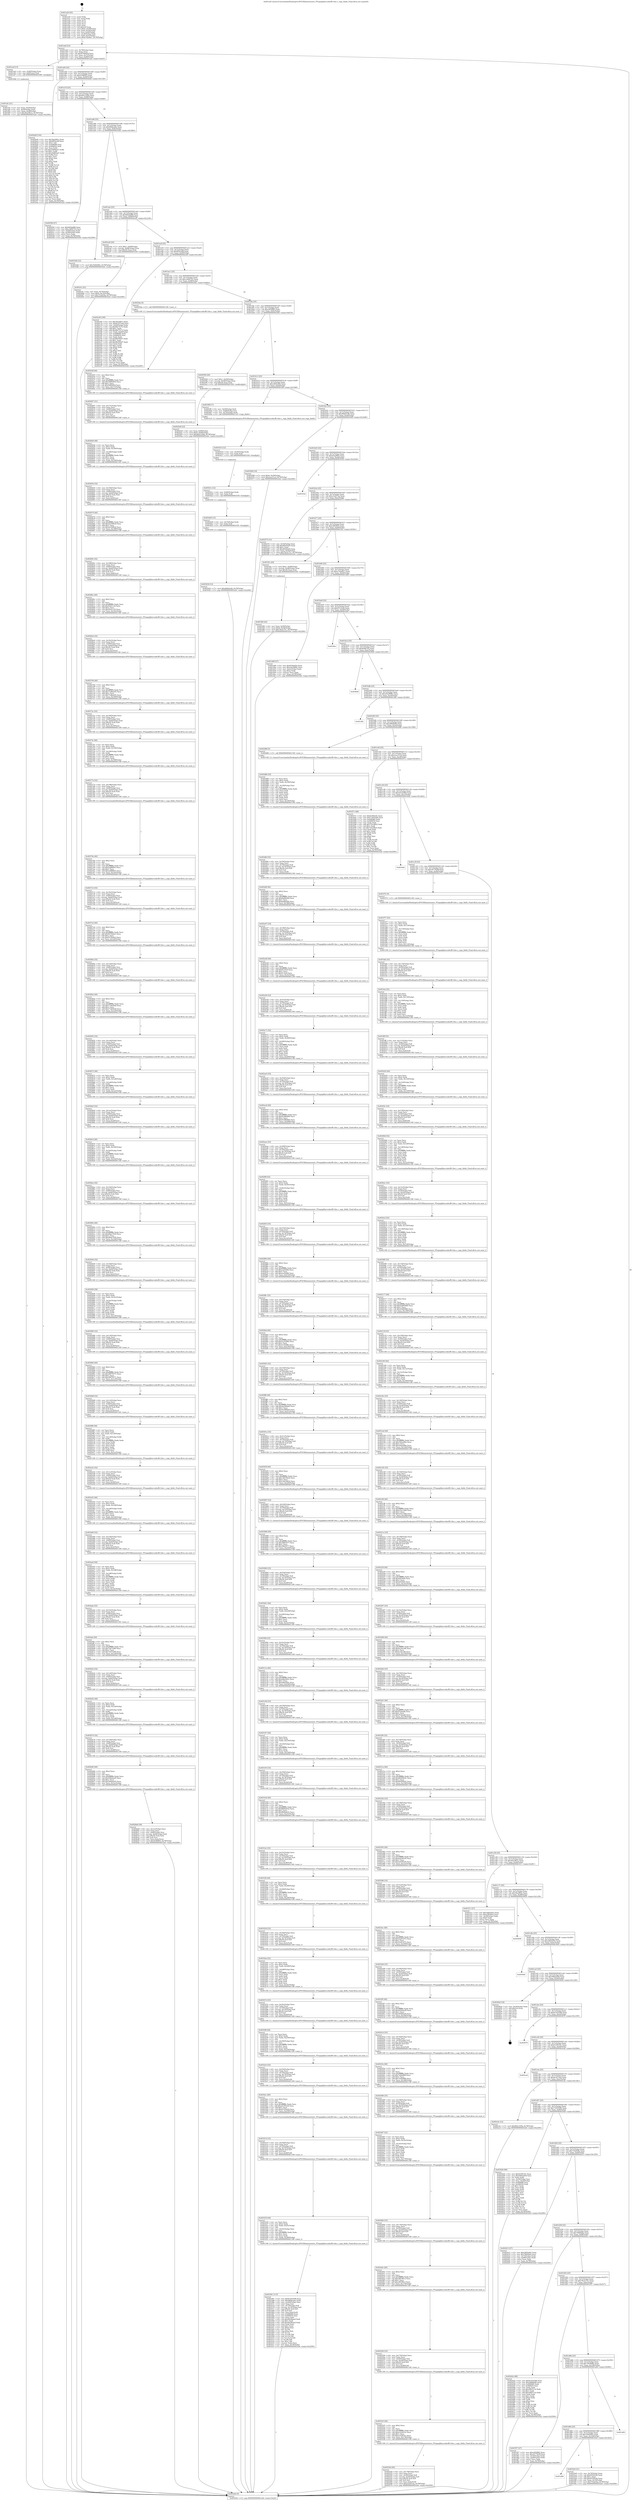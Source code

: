 digraph "0x401a20" {
  label = "0x401a20 (/mnt/c/Users/mathe/Desktop/tcc/POCII/binaries/extr_FFmpeglibavcodecffv1dec.c_copy_fields_Final-ollvm.out::main(0))"
  labelloc = "t"
  node[shape=record]

  Entry [label="",width=0.3,height=0.3,shape=circle,fillcolor=black,style=filled]
  "0x401a4d" [label="{
     0x401a4d [23]\l
     | [instrs]\l
     &nbsp;&nbsp;0x401a4d \<+3\>: mov -0x78(%rbp),%eax\l
     &nbsp;&nbsp;0x401a50 \<+2\>: mov %eax,%ecx\l
     &nbsp;&nbsp;0x401a52 \<+6\>: sub $0x8794ef2d,%ecx\l
     &nbsp;&nbsp;0x401a58 \<+3\>: mov %eax,-0x7c(%rbp)\l
     &nbsp;&nbsp;0x401a5b \<+3\>: mov %ecx,-0x80(%rbp)\l
     &nbsp;&nbsp;0x401a5e \<+6\>: je 0000000000401eef \<main+0x4cf\>\l
  }"]
  "0x401eef" [label="{
     0x401eef [13]\l
     | [instrs]\l
     &nbsp;&nbsp;0x401eef \<+4\>: mov -0x40(%rbp),%rax\l
     &nbsp;&nbsp;0x401ef3 \<+4\>: mov 0x8(%rax),%rdi\l
     &nbsp;&nbsp;0x401ef7 \<+5\>: call 0000000000401060 \<atoi@plt\>\l
     | [calls]\l
     &nbsp;&nbsp;0x401060 \{1\} (unknown)\l
  }"]
  "0x401a64" [label="{
     0x401a64 [25]\l
     | [instrs]\l
     &nbsp;&nbsp;0x401a64 \<+5\>: jmp 0000000000401a69 \<main+0x49\>\l
     &nbsp;&nbsp;0x401a69 \<+3\>: mov -0x7c(%rbp),%eax\l
     &nbsp;&nbsp;0x401a6c \<+5\>: sub $0x91f6f093,%eax\l
     &nbsp;&nbsp;0x401a71 \<+6\>: mov %eax,-0x84(%rbp)\l
     &nbsp;&nbsp;0x401a77 \<+6\>: je 0000000000402bdf \<main+0x11bf\>\l
  }"]
  Exit [label="",width=0.3,height=0.3,shape=circle,fillcolor=black,style=filled,peripheries=2]
  "0x402bdf" [label="{
     0x402bdf [144]\l
     | [instrs]\l
     &nbsp;&nbsp;0x402bdf \<+5\>: mov $0x3be2f63c,%eax\l
     &nbsp;&nbsp;0x402be4 \<+5\>: mov $0x9f54c44f,%ecx\l
     &nbsp;&nbsp;0x402be9 \<+2\>: mov $0x1,%dl\l
     &nbsp;&nbsp;0x402beb \<+7\>: mov 0x406068,%esi\l
     &nbsp;&nbsp;0x402bf2 \<+7\>: mov 0x406054,%edi\l
     &nbsp;&nbsp;0x402bf9 \<+3\>: mov %esi,%r8d\l
     &nbsp;&nbsp;0x402bfc \<+7\>: add $0x25960a47,%r8d\l
     &nbsp;&nbsp;0x402c03 \<+4\>: sub $0x1,%r8d\l
     &nbsp;&nbsp;0x402c07 \<+7\>: sub $0x25960a47,%r8d\l
     &nbsp;&nbsp;0x402c0e \<+4\>: imul %r8d,%esi\l
     &nbsp;&nbsp;0x402c12 \<+3\>: and $0x1,%esi\l
     &nbsp;&nbsp;0x402c15 \<+3\>: cmp $0x0,%esi\l
     &nbsp;&nbsp;0x402c18 \<+4\>: sete %r9b\l
     &nbsp;&nbsp;0x402c1c \<+3\>: cmp $0xa,%edi\l
     &nbsp;&nbsp;0x402c1f \<+4\>: setl %r10b\l
     &nbsp;&nbsp;0x402c23 \<+3\>: mov %r9b,%r11b\l
     &nbsp;&nbsp;0x402c26 \<+4\>: xor $0xff,%r11b\l
     &nbsp;&nbsp;0x402c2a \<+3\>: mov %r10b,%bl\l
     &nbsp;&nbsp;0x402c2d \<+3\>: xor $0xff,%bl\l
     &nbsp;&nbsp;0x402c30 \<+3\>: xor $0x0,%dl\l
     &nbsp;&nbsp;0x402c33 \<+3\>: mov %r11b,%r14b\l
     &nbsp;&nbsp;0x402c36 \<+4\>: and $0x0,%r14b\l
     &nbsp;&nbsp;0x402c3a \<+3\>: and %dl,%r9b\l
     &nbsp;&nbsp;0x402c3d \<+3\>: mov %bl,%r15b\l
     &nbsp;&nbsp;0x402c40 \<+4\>: and $0x0,%r15b\l
     &nbsp;&nbsp;0x402c44 \<+3\>: and %dl,%r10b\l
     &nbsp;&nbsp;0x402c47 \<+3\>: or %r9b,%r14b\l
     &nbsp;&nbsp;0x402c4a \<+3\>: or %r10b,%r15b\l
     &nbsp;&nbsp;0x402c4d \<+3\>: xor %r15b,%r14b\l
     &nbsp;&nbsp;0x402c50 \<+3\>: or %bl,%r11b\l
     &nbsp;&nbsp;0x402c53 \<+4\>: xor $0xff,%r11b\l
     &nbsp;&nbsp;0x402c57 \<+3\>: or $0x0,%dl\l
     &nbsp;&nbsp;0x402c5a \<+3\>: and %dl,%r11b\l
     &nbsp;&nbsp;0x402c5d \<+3\>: or %r11b,%r14b\l
     &nbsp;&nbsp;0x402c60 \<+4\>: test $0x1,%r14b\l
     &nbsp;&nbsp;0x402c64 \<+3\>: cmovne %ecx,%eax\l
     &nbsp;&nbsp;0x402c67 \<+3\>: mov %eax,-0x78(%rbp)\l
     &nbsp;&nbsp;0x402c6a \<+5\>: jmp 0000000000403cb4 \<main+0x2294\>\l
  }"]
  "0x401a7d" [label="{
     0x401a7d [25]\l
     | [instrs]\l
     &nbsp;&nbsp;0x401a7d \<+5\>: jmp 0000000000401a82 \<main+0x62\>\l
     &nbsp;&nbsp;0x401a82 \<+3\>: mov -0x7c(%rbp),%eax\l
     &nbsp;&nbsp;0x401a85 \<+5\>: sub $0x962c330b,%eax\l
     &nbsp;&nbsp;0x401a8a \<+6\>: mov %eax,-0x88(%rbp)\l
     &nbsp;&nbsp;0x401a90 \<+6\>: je 00000000004025bf \<main+0xb9f\>\l
  }"]
  "0x403434" [label="{
     0x403434 [12]\l
     | [instrs]\l
     &nbsp;&nbsp;0x403434 \<+7\>: movl $0xd0b63cdb,-0x78(%rbp)\l
     &nbsp;&nbsp;0x40343b \<+5\>: jmp 0000000000403cb4 \<main+0x2294\>\l
  }"]
  "0x4025bf" [label="{
     0x4025bf [27]\l
     | [instrs]\l
     &nbsp;&nbsp;0x4025bf \<+5\>: mov $0x9d5daf68,%eax\l
     &nbsp;&nbsp;0x4025c4 \<+5\>: mov $0xc3d94743,%ecx\l
     &nbsp;&nbsp;0x4025c9 \<+3\>: mov -0x64(%rbp),%edx\l
     &nbsp;&nbsp;0x4025cc \<+3\>: cmp -0x58(%rbp),%edx\l
     &nbsp;&nbsp;0x4025cf \<+3\>: cmovl %ecx,%eax\l
     &nbsp;&nbsp;0x4025d2 \<+3\>: mov %eax,-0x78(%rbp)\l
     &nbsp;&nbsp;0x4025d5 \<+5\>: jmp 0000000000403cb4 \<main+0x2294\>\l
  }"]
  "0x401a96" [label="{
     0x401a96 [25]\l
     | [instrs]\l
     &nbsp;&nbsp;0x401a96 \<+5\>: jmp 0000000000401a9b \<main+0x7b\>\l
     &nbsp;&nbsp;0x401a9b \<+3\>: mov -0x7c(%rbp),%eax\l
     &nbsp;&nbsp;0x401a9e \<+5\>: sub $0x990bcebe,%eax\l
     &nbsp;&nbsp;0x401aa3 \<+6\>: mov %eax,-0x8c(%rbp)\l
     &nbsp;&nbsp;0x401aa9 \<+6\>: je 00000000004033d4 \<main+0x19b4\>\l
  }"]
  "0x403428" [label="{
     0x403428 [12]\l
     | [instrs]\l
     &nbsp;&nbsp;0x403428 \<+4\>: mov -0x70(%rbp),%rdx\l
     &nbsp;&nbsp;0x40342c \<+3\>: mov %rdx,%rdi\l
     &nbsp;&nbsp;0x40342f \<+5\>: call 0000000000401030 \<free@plt\>\l
     | [calls]\l
     &nbsp;&nbsp;0x401030 \{1\} (unknown)\l
  }"]
  "0x4033d4" [label="{
     0x4033d4 [12]\l
     | [instrs]\l
     &nbsp;&nbsp;0x4033d4 \<+7\>: movl $0x7b945f02,-0x78(%rbp)\l
     &nbsp;&nbsp;0x4033db \<+5\>: jmp 0000000000403cb4 \<main+0x2294\>\l
  }"]
  "0x401aaf" [label="{
     0x401aaf [25]\l
     | [instrs]\l
     &nbsp;&nbsp;0x401aaf \<+5\>: jmp 0000000000401ab4 \<main+0x94\>\l
     &nbsp;&nbsp;0x401ab4 \<+3\>: mov -0x7c(%rbp),%eax\l
     &nbsp;&nbsp;0x401ab7 \<+5\>: sub $0x9d5daf68,%eax\l
     &nbsp;&nbsp;0x401abc \<+6\>: mov %eax,-0x90(%rbp)\l
     &nbsp;&nbsp;0x401ac2 \<+6\>: je 0000000000402ce8 \<main+0x12c8\>\l
  }"]
  "0x40341c" [label="{
     0x40341c [12]\l
     | [instrs]\l
     &nbsp;&nbsp;0x40341c \<+4\>: mov -0x60(%rbp),%rdx\l
     &nbsp;&nbsp;0x403420 \<+3\>: mov %rdx,%rdi\l
     &nbsp;&nbsp;0x403423 \<+5\>: call 0000000000401030 \<free@plt\>\l
     | [calls]\l
     &nbsp;&nbsp;0x401030 \{1\} (unknown)\l
  }"]
  "0x402ce8" [label="{
     0x402ce8 [20]\l
     | [instrs]\l
     &nbsp;&nbsp;0x402ce8 \<+7\>: movl $0x1,-0x68(%rbp)\l
     &nbsp;&nbsp;0x402cef \<+4\>: movslq -0x68(%rbp),%rax\l
     &nbsp;&nbsp;0x402cf3 \<+4\>: imul $0x50,%rax,%rdi\l
     &nbsp;&nbsp;0x402cf7 \<+5\>: call 0000000000401050 \<malloc@plt\>\l
     | [calls]\l
     &nbsp;&nbsp;0x401050 \{1\} (unknown)\l
  }"]
  "0x401ac8" [label="{
     0x401ac8 [25]\l
     | [instrs]\l
     &nbsp;&nbsp;0x401ac8 \<+5\>: jmp 0000000000401acd \<main+0xad\>\l
     &nbsp;&nbsp;0x401acd \<+3\>: mov -0x7c(%rbp),%eax\l
     &nbsp;&nbsp;0x401ad0 \<+5\>: sub $0x9f54c44f,%eax\l
     &nbsp;&nbsp;0x401ad5 \<+6\>: mov %eax,-0x94(%rbp)\l
     &nbsp;&nbsp;0x401adb \<+6\>: je 0000000000402c6f \<main+0x124f\>\l
  }"]
  "0x403410" [label="{
     0x403410 [12]\l
     | [instrs]\l
     &nbsp;&nbsp;0x403410 \<+4\>: mov -0x50(%rbp),%rdx\l
     &nbsp;&nbsp;0x403414 \<+3\>: mov %rdx,%rdi\l
     &nbsp;&nbsp;0x403417 \<+5\>: call 0000000000401030 \<free@plt\>\l
     | [calls]\l
     &nbsp;&nbsp;0x401030 \{1\} (unknown)\l
  }"]
  "0x402c6f" [label="{
     0x402c6f [109]\l
     | [instrs]\l
     &nbsp;&nbsp;0x402c6f \<+5\>: mov $0x3be2f63c,%eax\l
     &nbsp;&nbsp;0x402c74 \<+5\>: mov $0x6c327ead,%ecx\l
     &nbsp;&nbsp;0x402c79 \<+3\>: mov -0x64(%rbp),%edx\l
     &nbsp;&nbsp;0x402c7c \<+6\>: sub $0x6fa73c72,%edx\l
     &nbsp;&nbsp;0x402c82 \<+3\>: add $0x1,%edx\l
     &nbsp;&nbsp;0x402c85 \<+6\>: add $0x6fa73c72,%edx\l
     &nbsp;&nbsp;0x402c8b \<+3\>: mov %edx,-0x64(%rbp)\l
     &nbsp;&nbsp;0x402c8e \<+7\>: mov 0x406068,%edx\l
     &nbsp;&nbsp;0x402c95 \<+7\>: mov 0x406054,%esi\l
     &nbsp;&nbsp;0x402c9c \<+2\>: mov %edx,%edi\l
     &nbsp;&nbsp;0x402c9e \<+6\>: sub $0x963562f7,%edi\l
     &nbsp;&nbsp;0x402ca4 \<+3\>: sub $0x1,%edi\l
     &nbsp;&nbsp;0x402ca7 \<+6\>: add $0x963562f7,%edi\l
     &nbsp;&nbsp;0x402cad \<+3\>: imul %edi,%edx\l
     &nbsp;&nbsp;0x402cb0 \<+3\>: and $0x1,%edx\l
     &nbsp;&nbsp;0x402cb3 \<+3\>: cmp $0x0,%edx\l
     &nbsp;&nbsp;0x402cb6 \<+4\>: sete %r8b\l
     &nbsp;&nbsp;0x402cba \<+3\>: cmp $0xa,%esi\l
     &nbsp;&nbsp;0x402cbd \<+4\>: setl %r9b\l
     &nbsp;&nbsp;0x402cc1 \<+3\>: mov %r8b,%r10b\l
     &nbsp;&nbsp;0x402cc4 \<+3\>: and %r9b,%r10b\l
     &nbsp;&nbsp;0x402cc7 \<+3\>: xor %r9b,%r8b\l
     &nbsp;&nbsp;0x402cca \<+3\>: or %r8b,%r10b\l
     &nbsp;&nbsp;0x402ccd \<+4\>: test $0x1,%r10b\l
     &nbsp;&nbsp;0x402cd1 \<+3\>: cmovne %ecx,%eax\l
     &nbsp;&nbsp;0x402cd4 \<+3\>: mov %eax,-0x78(%rbp)\l
     &nbsp;&nbsp;0x402cd7 \<+5\>: jmp 0000000000403cb4 \<main+0x2294\>\l
  }"]
  "0x401ae1" [label="{
     0x401ae1 [25]\l
     | [instrs]\l
     &nbsp;&nbsp;0x401ae1 \<+5\>: jmp 0000000000401ae6 \<main+0xc6\>\l
     &nbsp;&nbsp;0x401ae6 \<+3\>: mov -0x7c(%rbp),%eax\l
     &nbsp;&nbsp;0x401ae9 \<+5\>: sub $0xc3d94743,%eax\l
     &nbsp;&nbsp;0x401aee \<+6\>: mov %eax,-0x98(%rbp)\l
     &nbsp;&nbsp;0x401af4 \<+6\>: je 00000000004025da \<main+0xbba\>\l
  }"]
  "0x401d9d" [label="{
     0x401d9d\l
  }", style=dashed]
  "0x4025da" [label="{
     0x4025da [5]\l
     | [instrs]\l
     &nbsp;&nbsp;0x4025da \<+5\>: call 0000000000401160 \<next_i\>\l
     | [calls]\l
     &nbsp;&nbsp;0x401160 \{1\} (/mnt/c/Users/mathe/Desktop/tcc/POCII/binaries/extr_FFmpeglibavcodecffv1dec.c_copy_fields_Final-ollvm.out::next_i)\l
  }"]
  "0x401afa" [label="{
     0x401afa [25]\l
     | [instrs]\l
     &nbsp;&nbsp;0x401afa \<+5\>: jmp 0000000000401aff \<main+0xdf\>\l
     &nbsp;&nbsp;0x401aff \<+3\>: mov -0x7c(%rbp),%eax\l
     &nbsp;&nbsp;0x401b02 \<+5\>: sub $0xc605f8f5,%eax\l
     &nbsp;&nbsp;0x401b07 \<+6\>: mov %eax,-0x9c(%rbp)\l
     &nbsp;&nbsp;0x401b0d \<+6\>: je 0000000000402594 \<main+0xb74\>\l
  }"]
  "0x4033e0" [label="{
     0x4033e0 [31]\l
     | [instrs]\l
     &nbsp;&nbsp;0x4033e0 \<+3\>: mov -0x74(%rbp),%eax\l
     &nbsp;&nbsp;0x4033e3 \<+5\>: sub $0x6554fcdd,%eax\l
     &nbsp;&nbsp;0x4033e8 \<+3\>: add $0x1,%eax\l
     &nbsp;&nbsp;0x4033eb \<+5\>: add $0x6554fcdd,%eax\l
     &nbsp;&nbsp;0x4033f0 \<+3\>: mov %eax,-0x74(%rbp)\l
     &nbsp;&nbsp;0x4033f3 \<+7\>: movl $0x733ef34a,-0x78(%rbp)\l
     &nbsp;&nbsp;0x4033fa \<+5\>: jmp 0000000000403cb4 \<main+0x2294\>\l
  }"]
  "0x402594" [label="{
     0x402594 [20]\l
     | [instrs]\l
     &nbsp;&nbsp;0x402594 \<+7\>: movl $0x1,-0x58(%rbp)\l
     &nbsp;&nbsp;0x40259b \<+4\>: movslq -0x58(%rbp),%rax\l
     &nbsp;&nbsp;0x40259f \<+4\>: imul $0x50,%rax,%rdi\l
     &nbsp;&nbsp;0x4025a3 \<+5\>: call 0000000000401050 \<malloc@plt\>\l
     | [calls]\l
     &nbsp;&nbsp;0x401050 \{1\} (unknown)\l
  }"]
  "0x401b13" [label="{
     0x401b13 [25]\l
     | [instrs]\l
     &nbsp;&nbsp;0x401b13 \<+5\>: jmp 0000000000401b18 \<main+0xf8\>\l
     &nbsp;&nbsp;0x401b18 \<+3\>: mov -0x7c(%rbp),%eax\l
     &nbsp;&nbsp;0x401b1b \<+5\>: sub $0xc695ed02,%eax\l
     &nbsp;&nbsp;0x401b20 \<+6\>: mov %eax,-0xa0(%rbp)\l
     &nbsp;&nbsp;0x401b26 \<+6\>: je 00000000004033ff \<main+0x19df\>\l
  }"]
  "0x401d84" [label="{
     0x401d84 [25]\l
     | [instrs]\l
     &nbsp;&nbsp;0x401d84 \<+5\>: jmp 0000000000401d89 \<main+0x369\>\l
     &nbsp;&nbsp;0x401d89 \<+3\>: mov -0x7c(%rbp),%eax\l
     &nbsp;&nbsp;0x401d8c \<+5\>: sub $0x7b945f02,%eax\l
     &nbsp;&nbsp;0x401d91 \<+6\>: mov %eax,-0x104(%rbp)\l
     &nbsp;&nbsp;0x401d97 \<+6\>: je 00000000004033e0 \<main+0x19c0\>\l
  }"]
  "0x4033ff" [label="{
     0x4033ff [17]\l
     | [instrs]\l
     &nbsp;&nbsp;0x4033ff \<+4\>: mov -0x50(%rbp),%rdi\l
     &nbsp;&nbsp;0x403403 \<+4\>: mov -0x60(%rbp),%rsi\l
     &nbsp;&nbsp;0x403407 \<+4\>: mov -0x70(%rbp),%rdx\l
     &nbsp;&nbsp;0x40340b \<+5\>: call 00000000004013c0 \<copy_fields\>\l
     | [calls]\l
     &nbsp;&nbsp;0x4013c0 \{1\} (/mnt/c/Users/mathe/Desktop/tcc/POCII/binaries/extr_FFmpeglibavcodecffv1dec.c_copy_fields_Final-ollvm.out::copy_fields)\l
  }"]
  "0x401b2c" [label="{
     0x401b2c [25]\l
     | [instrs]\l
     &nbsp;&nbsp;0x401b2c \<+5\>: jmp 0000000000401b31 \<main+0x111\>\l
     &nbsp;&nbsp;0x401b31 \<+3\>: mov -0x7c(%rbp),%eax\l
     &nbsp;&nbsp;0x401b34 \<+5\>: sub $0xd0b63cdb,%eax\l
     &nbsp;&nbsp;0x401b39 \<+6\>: mov %eax,-0xa4(%rbp)\l
     &nbsp;&nbsp;0x401b3f \<+6\>: je 0000000000403569 \<main+0x1b49\>\l
  }"]
  "0x401e84" [label="{
     0x401e84\l
  }", style=dashed]
  "0x403569" [label="{
     0x403569 [19]\l
     | [instrs]\l
     &nbsp;&nbsp;0x403569 \<+7\>: movl $0x0,-0x30(%rbp)\l
     &nbsp;&nbsp;0x403570 \<+7\>: movl $0x2cec51cd,-0x78(%rbp)\l
     &nbsp;&nbsp;0x403577 \<+5\>: jmp 0000000000403cb4 \<main+0x2294\>\l
  }"]
  "0x401b45" [label="{
     0x401b45 [25]\l
     | [instrs]\l
     &nbsp;&nbsp;0x401b45 \<+5\>: jmp 0000000000401b4a \<main+0x12a\>\l
     &nbsp;&nbsp;0x401b4a \<+3\>: mov -0x7c(%rbp),%eax\l
     &nbsp;&nbsp;0x401b4d \<+5\>: sub $0xd3ea8f43,%eax\l
     &nbsp;&nbsp;0x401b52 \<+6\>: mov %eax,-0xa8(%rbp)\l
     &nbsp;&nbsp;0x401b58 \<+6\>: je 000000000040355d \<main+0x1b3d\>\l
  }"]
  "0x403361" [label="{
     0x403361 [115]\l
     | [instrs]\l
     &nbsp;&nbsp;0x403361 \<+5\>: mov $0x61452296,%ecx\l
     &nbsp;&nbsp;0x403366 \<+5\>: mov $0x990bcebe,%edx\l
     &nbsp;&nbsp;0x40336b \<+6\>: mov -0x260(%rbp),%esi\l
     &nbsp;&nbsp;0x403371 \<+3\>: imul %eax,%esi\l
     &nbsp;&nbsp;0x403374 \<+4\>: mov -0x70(%rbp),%r8\l
     &nbsp;&nbsp;0x403378 \<+4\>: movslq -0x74(%rbp),%r9\l
     &nbsp;&nbsp;0x40337c \<+4\>: imul $0x50,%r9,%r9\l
     &nbsp;&nbsp;0x403380 \<+3\>: add %r9,%r8\l
     &nbsp;&nbsp;0x403383 \<+4\>: mov %esi,0x4c(%r8)\l
     &nbsp;&nbsp;0x403387 \<+7\>: mov 0x406068,%eax\l
     &nbsp;&nbsp;0x40338e \<+7\>: mov 0x406054,%esi\l
     &nbsp;&nbsp;0x403395 \<+2\>: mov %eax,%edi\l
     &nbsp;&nbsp;0x403397 \<+6\>: sub $0xd424baed,%edi\l
     &nbsp;&nbsp;0x40339d \<+3\>: sub $0x1,%edi\l
     &nbsp;&nbsp;0x4033a0 \<+6\>: add $0xd424baed,%edi\l
     &nbsp;&nbsp;0x4033a6 \<+3\>: imul %edi,%eax\l
     &nbsp;&nbsp;0x4033a9 \<+3\>: and $0x1,%eax\l
     &nbsp;&nbsp;0x4033ac \<+3\>: cmp $0x0,%eax\l
     &nbsp;&nbsp;0x4033af \<+4\>: sete %r10b\l
     &nbsp;&nbsp;0x4033b3 \<+3\>: cmp $0xa,%esi\l
     &nbsp;&nbsp;0x4033b6 \<+4\>: setl %r11b\l
     &nbsp;&nbsp;0x4033ba \<+3\>: mov %r10b,%bl\l
     &nbsp;&nbsp;0x4033bd \<+3\>: and %r11b,%bl\l
     &nbsp;&nbsp;0x4033c0 \<+3\>: xor %r11b,%r10b\l
     &nbsp;&nbsp;0x4033c3 \<+3\>: or %r10b,%bl\l
     &nbsp;&nbsp;0x4033c6 \<+3\>: test $0x1,%bl\l
     &nbsp;&nbsp;0x4033c9 \<+3\>: cmovne %edx,%ecx\l
     &nbsp;&nbsp;0x4033cc \<+3\>: mov %ecx,-0x78(%rbp)\l
     &nbsp;&nbsp;0x4033cf \<+5\>: jmp 0000000000403cb4 \<main+0x2294\>\l
  }"]
  "0x40355d" [label="{
     0x40355d\l
  }", style=dashed]
  "0x401b5e" [label="{
     0x401b5e [25]\l
     | [instrs]\l
     &nbsp;&nbsp;0x401b5e \<+5\>: jmp 0000000000401b63 \<main+0x143\>\l
     &nbsp;&nbsp;0x401b63 \<+3\>: mov -0x7c(%rbp),%eax\l
     &nbsp;&nbsp;0x401b66 \<+5\>: sub $0xe1bd57aa,%eax\l
     &nbsp;&nbsp;0x401b6b \<+6\>: mov %eax,-0xac(%rbp)\l
     &nbsp;&nbsp;0x401b71 \<+6\>: je 0000000000402575 \<main+0xb55\>\l
  }"]
  "0x403335" [label="{
     0x403335 [44]\l
     | [instrs]\l
     &nbsp;&nbsp;0x403335 \<+2\>: xor %ecx,%ecx\l
     &nbsp;&nbsp;0x403337 \<+5\>: mov $0x2,%edx\l
     &nbsp;&nbsp;0x40333c \<+6\>: mov %edx,-0x25c(%rbp)\l
     &nbsp;&nbsp;0x403342 \<+1\>: cltd\l
     &nbsp;&nbsp;0x403343 \<+6\>: mov -0x25c(%rbp),%esi\l
     &nbsp;&nbsp;0x403349 \<+2\>: idiv %esi\l
     &nbsp;&nbsp;0x40334b \<+6\>: imul $0xfffffffe,%edx,%edx\l
     &nbsp;&nbsp;0x403351 \<+3\>: sub $0x1,%ecx\l
     &nbsp;&nbsp;0x403354 \<+2\>: sub %ecx,%edx\l
     &nbsp;&nbsp;0x403356 \<+6\>: mov %edx,-0x260(%rbp)\l
     &nbsp;&nbsp;0x40335c \<+5\>: call 0000000000401160 \<next_i\>\l
     | [calls]\l
     &nbsp;&nbsp;0x401160 \{1\} (/mnt/c/Users/mathe/Desktop/tcc/POCII/binaries/extr_FFmpeglibavcodecffv1dec.c_copy_fields_Final-ollvm.out::next_i)\l
  }"]
  "0x402575" [label="{
     0x402575 [31]\l
     | [instrs]\l
     &nbsp;&nbsp;0x402575 \<+3\>: mov -0x54(%rbp),%eax\l
     &nbsp;&nbsp;0x402578 \<+5\>: add $0xd93d2af3,%eax\l
     &nbsp;&nbsp;0x40257d \<+3\>: add $0x1,%eax\l
     &nbsp;&nbsp;0x402580 \<+5\>: sub $0xd93d2af3,%eax\l
     &nbsp;&nbsp;0x402585 \<+3\>: mov %eax,-0x54(%rbp)\l
     &nbsp;&nbsp;0x402588 \<+7\>: movl $0x78c5c751,-0x78(%rbp)\l
     &nbsp;&nbsp;0x40258f \<+5\>: jmp 0000000000403cb4 \<main+0x2294\>\l
  }"]
  "0x401b77" [label="{
     0x401b77 [25]\l
     | [instrs]\l
     &nbsp;&nbsp;0x401b77 \<+5\>: jmp 0000000000401b7c \<main+0x15c\>\l
     &nbsp;&nbsp;0x401b7c \<+3\>: mov -0x7c(%rbp),%eax\l
     &nbsp;&nbsp;0x401b7f \<+5\>: sub $0xe3f03643,%eax\l
     &nbsp;&nbsp;0x401b84 \<+6\>: mov %eax,-0xb0(%rbp)\l
     &nbsp;&nbsp;0x401b8a \<+6\>: je 0000000000401f2c \<main+0x50c\>\l
  }"]
  "0x403314" [label="{
     0x403314 [33]\l
     | [instrs]\l
     &nbsp;&nbsp;0x403314 \<+6\>: mov -0x258(%rbp),%ecx\l
     &nbsp;&nbsp;0x40331a \<+3\>: imul %eax,%ecx\l
     &nbsp;&nbsp;0x40331d \<+4\>: mov -0x70(%rbp),%r8\l
     &nbsp;&nbsp;0x403321 \<+4\>: movslq -0x74(%rbp),%r9\l
     &nbsp;&nbsp;0x403325 \<+4\>: imul $0x50,%r9,%r9\l
     &nbsp;&nbsp;0x403329 \<+3\>: add %r9,%r8\l
     &nbsp;&nbsp;0x40332c \<+4\>: mov %ecx,0x48(%r8)\l
     &nbsp;&nbsp;0x403330 \<+5\>: call 0000000000401160 \<next_i\>\l
     | [calls]\l
     &nbsp;&nbsp;0x401160 \{1\} (/mnt/c/Users/mathe/Desktop/tcc/POCII/binaries/extr_FFmpeglibavcodecffv1dec.c_copy_fields_Final-ollvm.out::next_i)\l
  }"]
  "0x401f2c" [label="{
     0x401f2c [20]\l
     | [instrs]\l
     &nbsp;&nbsp;0x401f2c \<+7\>: movl $0x1,-0x48(%rbp)\l
     &nbsp;&nbsp;0x401f33 \<+4\>: movslq -0x48(%rbp),%rax\l
     &nbsp;&nbsp;0x401f37 \<+4\>: imul $0x50,%rax,%rdi\l
     &nbsp;&nbsp;0x401f3b \<+5\>: call 0000000000401050 \<malloc@plt\>\l
     | [calls]\l
     &nbsp;&nbsp;0x401050 \{1\} (unknown)\l
  }"]
  "0x401b90" [label="{
     0x401b90 [25]\l
     | [instrs]\l
     &nbsp;&nbsp;0x401b90 \<+5\>: jmp 0000000000401b95 \<main+0x175\>\l
     &nbsp;&nbsp;0x401b95 \<+3\>: mov -0x7c(%rbp),%eax\l
     &nbsp;&nbsp;0x401b98 \<+5\>: sub $0xe7d2a6e7,%eax\l
     &nbsp;&nbsp;0x401b9d \<+6\>: mov %eax,-0xb4(%rbp)\l
     &nbsp;&nbsp;0x401ba3 \<+6\>: je 0000000000401dd9 \<main+0x3b9\>\l
  }"]
  "0x4032ec" [label="{
     0x4032ec [40]\l
     | [instrs]\l
     &nbsp;&nbsp;0x4032ec \<+5\>: mov $0x2,%ecx\l
     &nbsp;&nbsp;0x4032f1 \<+1\>: cltd\l
     &nbsp;&nbsp;0x4032f2 \<+2\>: idiv %ecx\l
     &nbsp;&nbsp;0x4032f4 \<+6\>: imul $0xfffffffe,%edx,%ecx\l
     &nbsp;&nbsp;0x4032fa \<+6\>: add $0xa5193e24,%ecx\l
     &nbsp;&nbsp;0x403300 \<+3\>: add $0x1,%ecx\l
     &nbsp;&nbsp;0x403303 \<+6\>: sub $0xa5193e24,%ecx\l
     &nbsp;&nbsp;0x403309 \<+6\>: mov %ecx,-0x258(%rbp)\l
     &nbsp;&nbsp;0x40330f \<+5\>: call 0000000000401160 \<next_i\>\l
     | [calls]\l
     &nbsp;&nbsp;0x401160 \{1\} (/mnt/c/Users/mathe/Desktop/tcc/POCII/binaries/extr_FFmpeglibavcodecffv1dec.c_copy_fields_Final-ollvm.out::next_i)\l
  }"]
  "0x401dd9" [label="{
     0x401dd9 [27]\l
     | [instrs]\l
     &nbsp;&nbsp;0x401dd9 \<+5\>: mov $0x8794ef2d,%eax\l
     &nbsp;&nbsp;0x401dde \<+5\>: mov $0x25b3898c,%ecx\l
     &nbsp;&nbsp;0x401de3 \<+3\>: mov -0x2c(%rbp),%edx\l
     &nbsp;&nbsp;0x401de6 \<+3\>: cmp $0x2,%edx\l
     &nbsp;&nbsp;0x401de9 \<+3\>: cmovne %ecx,%eax\l
     &nbsp;&nbsp;0x401dec \<+3\>: mov %eax,-0x78(%rbp)\l
     &nbsp;&nbsp;0x401def \<+5\>: jmp 0000000000403cb4 \<main+0x2294\>\l
  }"]
  "0x401ba9" [label="{
     0x401ba9 [25]\l
     | [instrs]\l
     &nbsp;&nbsp;0x401ba9 \<+5\>: jmp 0000000000401bae \<main+0x18e\>\l
     &nbsp;&nbsp;0x401bae \<+3\>: mov -0x7c(%rbp),%eax\l
     &nbsp;&nbsp;0x401bb1 \<+5\>: sub $0xf57c5c4d,%eax\l
     &nbsp;&nbsp;0x401bb6 \<+6\>: mov %eax,-0xb8(%rbp)\l
     &nbsp;&nbsp;0x401bbc \<+6\>: je 000000000040344c \<main+0x1a2c\>\l
  }"]
  "0x403cb4" [label="{
     0x403cb4 [5]\l
     | [instrs]\l
     &nbsp;&nbsp;0x403cb4 \<+5\>: jmp 0000000000401a4d \<main+0x2d\>\l
  }"]
  "0x401a20" [label="{
     0x401a20 [45]\l
     | [instrs]\l
     &nbsp;&nbsp;0x401a20 \<+1\>: push %rbp\l
     &nbsp;&nbsp;0x401a21 \<+3\>: mov %rsp,%rbp\l
     &nbsp;&nbsp;0x401a24 \<+2\>: push %r15\l
     &nbsp;&nbsp;0x401a26 \<+2\>: push %r14\l
     &nbsp;&nbsp;0x401a28 \<+2\>: push %r12\l
     &nbsp;&nbsp;0x401a2a \<+1\>: push %rbx\l
     &nbsp;&nbsp;0x401a2b \<+7\>: sub $0x2c0,%rsp\l
     &nbsp;&nbsp;0x401a32 \<+7\>: movl $0x0,-0x30(%rbp)\l
     &nbsp;&nbsp;0x401a39 \<+3\>: mov %edi,-0x34(%rbp)\l
     &nbsp;&nbsp;0x401a3c \<+4\>: mov %rsi,-0x40(%rbp)\l
     &nbsp;&nbsp;0x401a40 \<+3\>: mov -0x34(%rbp),%edi\l
     &nbsp;&nbsp;0x401a43 \<+3\>: mov %edi,-0x2c(%rbp)\l
     &nbsp;&nbsp;0x401a46 \<+7\>: movl $0xe7d2a6e7,-0x78(%rbp)\l
  }"]
  "0x401efc" [label="{
     0x401efc [21]\l
     | [instrs]\l
     &nbsp;&nbsp;0x401efc \<+3\>: mov %eax,-0x44(%rbp)\l
     &nbsp;&nbsp;0x401eff \<+3\>: mov -0x44(%rbp),%eax\l
     &nbsp;&nbsp;0x401f02 \<+3\>: mov %eax,-0x28(%rbp)\l
     &nbsp;&nbsp;0x401f05 \<+7\>: movl $0x3b2c9b12,-0x78(%rbp)\l
     &nbsp;&nbsp;0x401f0c \<+5\>: jmp 0000000000403cb4 \<main+0x2294\>\l
  }"]
  "0x4032cb" [label="{
     0x4032cb [33]\l
     | [instrs]\l
     &nbsp;&nbsp;0x4032cb \<+6\>: mov -0x254(%rbp),%ecx\l
     &nbsp;&nbsp;0x4032d1 \<+3\>: imul %eax,%ecx\l
     &nbsp;&nbsp;0x4032d4 \<+4\>: mov -0x70(%rbp),%r8\l
     &nbsp;&nbsp;0x4032d8 \<+4\>: movslq -0x74(%rbp),%r9\l
     &nbsp;&nbsp;0x4032dc \<+4\>: imul $0x50,%r9,%r9\l
     &nbsp;&nbsp;0x4032e0 \<+3\>: add %r9,%r8\l
     &nbsp;&nbsp;0x4032e3 \<+4\>: mov %ecx,0x44(%r8)\l
     &nbsp;&nbsp;0x4032e7 \<+5\>: call 0000000000401160 \<next_i\>\l
     | [calls]\l
     &nbsp;&nbsp;0x401160 \{1\} (/mnt/c/Users/mathe/Desktop/tcc/POCII/binaries/extr_FFmpeglibavcodecffv1dec.c_copy_fields_Final-ollvm.out::next_i)\l
  }"]
  "0x40344c" [label="{
     0x40344c\l
  }", style=dashed]
  "0x401bc2" [label="{
     0x401bc2 [25]\l
     | [instrs]\l
     &nbsp;&nbsp;0x401bc2 \<+5\>: jmp 0000000000401bc7 \<main+0x1a7\>\l
     &nbsp;&nbsp;0x401bc7 \<+3\>: mov -0x7c(%rbp),%eax\l
     &nbsp;&nbsp;0x401bca \<+5\>: sub $0x82667d3,%eax\l
     &nbsp;&nbsp;0x401bcf \<+6\>: mov %eax,-0xbc(%rbp)\l
     &nbsp;&nbsp;0x401bd5 \<+6\>: je 0000000000403640 \<main+0x1c20\>\l
  }"]
  "0x40329f" [label="{
     0x40329f [44]\l
     | [instrs]\l
     &nbsp;&nbsp;0x40329f \<+2\>: xor %ecx,%ecx\l
     &nbsp;&nbsp;0x4032a1 \<+5\>: mov $0x2,%edx\l
     &nbsp;&nbsp;0x4032a6 \<+6\>: mov %edx,-0x250(%rbp)\l
     &nbsp;&nbsp;0x4032ac \<+1\>: cltd\l
     &nbsp;&nbsp;0x4032ad \<+6\>: mov -0x250(%rbp),%esi\l
     &nbsp;&nbsp;0x4032b3 \<+2\>: idiv %esi\l
     &nbsp;&nbsp;0x4032b5 \<+6\>: imul $0xfffffffe,%edx,%edx\l
     &nbsp;&nbsp;0x4032bb \<+3\>: sub $0x1,%ecx\l
     &nbsp;&nbsp;0x4032be \<+2\>: sub %ecx,%edx\l
     &nbsp;&nbsp;0x4032c0 \<+6\>: mov %edx,-0x254(%rbp)\l
     &nbsp;&nbsp;0x4032c6 \<+5\>: call 0000000000401160 \<next_i\>\l
     | [calls]\l
     &nbsp;&nbsp;0x401160 \{1\} (/mnt/c/Users/mathe/Desktop/tcc/POCII/binaries/extr_FFmpeglibavcodecffv1dec.c_copy_fields_Final-ollvm.out::next_i)\l
  }"]
  "0x403640" [label="{
     0x403640\l
  }", style=dashed]
  "0x401bdb" [label="{
     0x401bdb [25]\l
     | [instrs]\l
     &nbsp;&nbsp;0x401bdb \<+5\>: jmp 0000000000401be0 \<main+0x1c0\>\l
     &nbsp;&nbsp;0x401be0 \<+3\>: mov -0x7c(%rbp),%eax\l
     &nbsp;&nbsp;0x401be3 \<+5\>: sub $0x25b3898c,%eax\l
     &nbsp;&nbsp;0x401be8 \<+6\>: mov %eax,-0xc0(%rbp)\l
     &nbsp;&nbsp;0x401bee \<+6\>: je 0000000000401df4 \<main+0x3d4\>\l
  }"]
  "0x40327e" [label="{
     0x40327e [33]\l
     | [instrs]\l
     &nbsp;&nbsp;0x40327e \<+6\>: mov -0x24c(%rbp),%ecx\l
     &nbsp;&nbsp;0x403284 \<+3\>: imul %eax,%ecx\l
     &nbsp;&nbsp;0x403287 \<+4\>: mov -0x70(%rbp),%r8\l
     &nbsp;&nbsp;0x40328b \<+4\>: movslq -0x74(%rbp),%r9\l
     &nbsp;&nbsp;0x40328f \<+4\>: imul $0x50,%r9,%r9\l
     &nbsp;&nbsp;0x403293 \<+3\>: add %r9,%r8\l
     &nbsp;&nbsp;0x403296 \<+4\>: mov %ecx,0x40(%r8)\l
     &nbsp;&nbsp;0x40329a \<+5\>: call 0000000000401160 \<next_i\>\l
     | [calls]\l
     &nbsp;&nbsp;0x401160 \{1\} (/mnt/c/Users/mathe/Desktop/tcc/POCII/binaries/extr_FFmpeglibavcodecffv1dec.c_copy_fields_Final-ollvm.out::next_i)\l
  }"]
  "0x401df4" [label="{
     0x401df4\l
  }", style=dashed]
  "0x401bf4" [label="{
     0x401bf4 [25]\l
     | [instrs]\l
     &nbsp;&nbsp;0x401bf4 \<+5\>: jmp 0000000000401bf9 \<main+0x1d9\>\l
     &nbsp;&nbsp;0x401bf9 \<+3\>: mov -0x7c(%rbp),%eax\l
     &nbsp;&nbsp;0x401bfc \<+5\>: sub $0x2884fe89,%eax\l
     &nbsp;&nbsp;0x401c01 \<+6\>: mov %eax,-0xc4(%rbp)\l
     &nbsp;&nbsp;0x401c07 \<+6\>: je 0000000000402d86 \<main+0x1366\>\l
  }"]
  "0x40324a" [label="{
     0x40324a [52]\l
     | [instrs]\l
     &nbsp;&nbsp;0x40324a \<+2\>: xor %ecx,%ecx\l
     &nbsp;&nbsp;0x40324c \<+5\>: mov $0x2,%edx\l
     &nbsp;&nbsp;0x403251 \<+6\>: mov %edx,-0x248(%rbp)\l
     &nbsp;&nbsp;0x403257 \<+1\>: cltd\l
     &nbsp;&nbsp;0x403258 \<+6\>: mov -0x248(%rbp),%esi\l
     &nbsp;&nbsp;0x40325e \<+2\>: idiv %esi\l
     &nbsp;&nbsp;0x403260 \<+6\>: imul $0xfffffffe,%edx,%edx\l
     &nbsp;&nbsp;0x403266 \<+2\>: mov %ecx,%edi\l
     &nbsp;&nbsp;0x403268 \<+2\>: sub %edx,%edi\l
     &nbsp;&nbsp;0x40326a \<+2\>: mov %ecx,%edx\l
     &nbsp;&nbsp;0x40326c \<+3\>: sub $0x1,%edx\l
     &nbsp;&nbsp;0x40326f \<+2\>: add %edx,%edi\l
     &nbsp;&nbsp;0x403271 \<+2\>: sub %edi,%ecx\l
     &nbsp;&nbsp;0x403273 \<+6\>: mov %ecx,-0x24c(%rbp)\l
     &nbsp;&nbsp;0x403279 \<+5\>: call 0000000000401160 \<next_i\>\l
     | [calls]\l
     &nbsp;&nbsp;0x401160 \{1\} (/mnt/c/Users/mathe/Desktop/tcc/POCII/binaries/extr_FFmpeglibavcodecffv1dec.c_copy_fields_Final-ollvm.out::next_i)\l
  }"]
  "0x402d86" [label="{
     0x402d86 [5]\l
     | [instrs]\l
     &nbsp;&nbsp;0x402d86 \<+5\>: call 0000000000401160 \<next_i\>\l
     | [calls]\l
     &nbsp;&nbsp;0x401160 \{1\} (/mnt/c/Users/mathe/Desktop/tcc/POCII/binaries/extr_FFmpeglibavcodecffv1dec.c_copy_fields_Final-ollvm.out::next_i)\l
  }"]
  "0x401c0d" [label="{
     0x401c0d [25]\l
     | [instrs]\l
     &nbsp;&nbsp;0x401c0d \<+5\>: jmp 0000000000401c12 \<main+0x1f2\>\l
     &nbsp;&nbsp;0x401c12 \<+3\>: mov -0x7c(%rbp),%eax\l
     &nbsp;&nbsp;0x401c15 \<+5\>: sub $0x2cec51cd,%eax\l
     &nbsp;&nbsp;0x401c1a \<+6\>: mov %eax,-0xc8(%rbp)\l
     &nbsp;&nbsp;0x401c20 \<+6\>: je 000000000040357c \<main+0x1b5c\>\l
  }"]
  "0x403229" [label="{
     0x403229 [33]\l
     | [instrs]\l
     &nbsp;&nbsp;0x403229 \<+6\>: mov -0x244(%rbp),%ecx\l
     &nbsp;&nbsp;0x40322f \<+3\>: imul %eax,%ecx\l
     &nbsp;&nbsp;0x403232 \<+4\>: mov -0x70(%rbp),%r8\l
     &nbsp;&nbsp;0x403236 \<+4\>: movslq -0x74(%rbp),%r9\l
     &nbsp;&nbsp;0x40323a \<+4\>: imul $0x50,%r9,%r9\l
     &nbsp;&nbsp;0x40323e \<+3\>: add %r9,%r8\l
     &nbsp;&nbsp;0x403241 \<+4\>: mov %ecx,0x3c(%r8)\l
     &nbsp;&nbsp;0x403245 \<+5\>: call 0000000000401160 \<next_i\>\l
     | [calls]\l
     &nbsp;&nbsp;0x401160 \{1\} (/mnt/c/Users/mathe/Desktop/tcc/POCII/binaries/extr_FFmpeglibavcodecffv1dec.c_copy_fields_Final-ollvm.out::next_i)\l
  }"]
  "0x40357c" [label="{
     0x40357c [88]\l
     | [instrs]\l
     &nbsp;&nbsp;0x40357c \<+5\>: mov $0x61f56181,%eax\l
     &nbsp;&nbsp;0x403581 \<+5\>: mov $0x71955590,%ecx\l
     &nbsp;&nbsp;0x403586 \<+7\>: mov 0x406068,%edx\l
     &nbsp;&nbsp;0x40358d \<+7\>: mov 0x406054,%esi\l
     &nbsp;&nbsp;0x403594 \<+2\>: mov %edx,%edi\l
     &nbsp;&nbsp;0x403596 \<+6\>: add $0x725cd825,%edi\l
     &nbsp;&nbsp;0x40359c \<+3\>: sub $0x1,%edi\l
     &nbsp;&nbsp;0x40359f \<+6\>: sub $0x725cd825,%edi\l
     &nbsp;&nbsp;0x4035a5 \<+3\>: imul %edi,%edx\l
     &nbsp;&nbsp;0x4035a8 \<+3\>: and $0x1,%edx\l
     &nbsp;&nbsp;0x4035ab \<+3\>: cmp $0x0,%edx\l
     &nbsp;&nbsp;0x4035ae \<+4\>: sete %r8b\l
     &nbsp;&nbsp;0x4035b2 \<+3\>: cmp $0xa,%esi\l
     &nbsp;&nbsp;0x4035b5 \<+4\>: setl %r9b\l
     &nbsp;&nbsp;0x4035b9 \<+3\>: mov %r8b,%r10b\l
     &nbsp;&nbsp;0x4035bc \<+3\>: and %r9b,%r10b\l
     &nbsp;&nbsp;0x4035bf \<+3\>: xor %r9b,%r8b\l
     &nbsp;&nbsp;0x4035c2 \<+3\>: or %r8b,%r10b\l
     &nbsp;&nbsp;0x4035c5 \<+4\>: test $0x1,%r10b\l
     &nbsp;&nbsp;0x4035c9 \<+3\>: cmovne %ecx,%eax\l
     &nbsp;&nbsp;0x4035cc \<+3\>: mov %eax,-0x78(%rbp)\l
     &nbsp;&nbsp;0x4035cf \<+5\>: jmp 0000000000403cb4 \<main+0x2294\>\l
  }"]
  "0x401c26" [label="{
     0x401c26 [25]\l
     | [instrs]\l
     &nbsp;&nbsp;0x401c26 \<+5\>: jmp 0000000000401c2b \<main+0x20b\>\l
     &nbsp;&nbsp;0x401c2b \<+3\>: mov -0x7c(%rbp),%eax\l
     &nbsp;&nbsp;0x401c2e \<+5\>: sub $0x2d14c86d,%eax\l
     &nbsp;&nbsp;0x401c33 \<+6\>: mov %eax,-0xcc(%rbp)\l
     &nbsp;&nbsp;0x401c39 \<+6\>: je 00000000004034d2 \<main+0x1ab2\>\l
  }"]
  "0x4031fd" [label="{
     0x4031fd [44]\l
     | [instrs]\l
     &nbsp;&nbsp;0x4031fd \<+2\>: xor %ecx,%ecx\l
     &nbsp;&nbsp;0x4031ff \<+5\>: mov $0x2,%edx\l
     &nbsp;&nbsp;0x403204 \<+6\>: mov %edx,-0x240(%rbp)\l
     &nbsp;&nbsp;0x40320a \<+1\>: cltd\l
     &nbsp;&nbsp;0x40320b \<+6\>: mov -0x240(%rbp),%esi\l
     &nbsp;&nbsp;0x403211 \<+2\>: idiv %esi\l
     &nbsp;&nbsp;0x403213 \<+6\>: imul $0xfffffffe,%edx,%edx\l
     &nbsp;&nbsp;0x403219 \<+3\>: sub $0x1,%ecx\l
     &nbsp;&nbsp;0x40321c \<+2\>: sub %ecx,%edx\l
     &nbsp;&nbsp;0x40321e \<+6\>: mov %edx,-0x244(%rbp)\l
     &nbsp;&nbsp;0x403224 \<+5\>: call 0000000000401160 \<next_i\>\l
     | [calls]\l
     &nbsp;&nbsp;0x401160 \{1\} (/mnt/c/Users/mathe/Desktop/tcc/POCII/binaries/extr_FFmpeglibavcodecffv1dec.c_copy_fields_Final-ollvm.out::next_i)\l
  }"]
  "0x4034d2" [label="{
     0x4034d2\l
  }", style=dashed]
  "0x401c3f" [label="{
     0x401c3f [25]\l
     | [instrs]\l
     &nbsp;&nbsp;0x401c3f \<+5\>: jmp 0000000000401c44 \<main+0x224\>\l
     &nbsp;&nbsp;0x401c44 \<+3\>: mov -0x7c(%rbp),%eax\l
     &nbsp;&nbsp;0x401c47 \<+5\>: sub $0x3477929f,%eax\l
     &nbsp;&nbsp;0x401c4c \<+6\>: mov %eax,-0xd0(%rbp)\l
     &nbsp;&nbsp;0x401c52 \<+6\>: je 0000000000401f72 \<main+0x552\>\l
  }"]
  "0x4031dc" [label="{
     0x4031dc [33]\l
     | [instrs]\l
     &nbsp;&nbsp;0x4031dc \<+6\>: mov -0x23c(%rbp),%ecx\l
     &nbsp;&nbsp;0x4031e2 \<+3\>: imul %eax,%ecx\l
     &nbsp;&nbsp;0x4031e5 \<+4\>: mov -0x70(%rbp),%r8\l
     &nbsp;&nbsp;0x4031e9 \<+4\>: movslq -0x74(%rbp),%r9\l
     &nbsp;&nbsp;0x4031ed \<+4\>: imul $0x50,%r9,%r9\l
     &nbsp;&nbsp;0x4031f1 \<+3\>: add %r9,%r8\l
     &nbsp;&nbsp;0x4031f4 \<+4\>: mov %ecx,0x38(%r8)\l
     &nbsp;&nbsp;0x4031f8 \<+5\>: call 0000000000401160 \<next_i\>\l
     | [calls]\l
     &nbsp;&nbsp;0x401160 \{1\} (/mnt/c/Users/mathe/Desktop/tcc/POCII/binaries/extr_FFmpeglibavcodecffv1dec.c_copy_fields_Final-ollvm.out::next_i)\l
  }"]
  "0x401f72" [label="{
     0x401f72 [5]\l
     | [instrs]\l
     &nbsp;&nbsp;0x401f72 \<+5\>: call 0000000000401160 \<next_i\>\l
     | [calls]\l
     &nbsp;&nbsp;0x401160 \{1\} (/mnt/c/Users/mathe/Desktop/tcc/POCII/binaries/extr_FFmpeglibavcodecffv1dec.c_copy_fields_Final-ollvm.out::next_i)\l
  }"]
  "0x401c58" [label="{
     0x401c58 [25]\l
     | [instrs]\l
     &nbsp;&nbsp;0x401c58 \<+5\>: jmp 0000000000401c5d \<main+0x23d\>\l
     &nbsp;&nbsp;0x401c5d \<+3\>: mov -0x7c(%rbp),%eax\l
     &nbsp;&nbsp;0x401c60 \<+5\>: sub $0x3b2c9b12,%eax\l
     &nbsp;&nbsp;0x401c65 \<+6\>: mov %eax,-0xd4(%rbp)\l
     &nbsp;&nbsp;0x401c6b \<+6\>: je 0000000000401f11 \<main+0x4f1\>\l
  }"]
  "0x4031b4" [label="{
     0x4031b4 [40]\l
     | [instrs]\l
     &nbsp;&nbsp;0x4031b4 \<+5\>: mov $0x2,%ecx\l
     &nbsp;&nbsp;0x4031b9 \<+1\>: cltd\l
     &nbsp;&nbsp;0x4031ba \<+2\>: idiv %ecx\l
     &nbsp;&nbsp;0x4031bc \<+6\>: imul $0xfffffffe,%edx,%ecx\l
     &nbsp;&nbsp;0x4031c2 \<+6\>: sub $0x8800a032,%ecx\l
     &nbsp;&nbsp;0x4031c8 \<+3\>: add $0x1,%ecx\l
     &nbsp;&nbsp;0x4031cb \<+6\>: add $0x8800a032,%ecx\l
     &nbsp;&nbsp;0x4031d1 \<+6\>: mov %ecx,-0x23c(%rbp)\l
     &nbsp;&nbsp;0x4031d7 \<+5\>: call 0000000000401160 \<next_i\>\l
     | [calls]\l
     &nbsp;&nbsp;0x401160 \{1\} (/mnt/c/Users/mathe/Desktop/tcc/POCII/binaries/extr_FFmpeglibavcodecffv1dec.c_copy_fields_Final-ollvm.out::next_i)\l
  }"]
  "0x401f11" [label="{
     0x401f11 [27]\l
     | [instrs]\l
     &nbsp;&nbsp;0x401f11 \<+5\>: mov $0x3d83e053,%eax\l
     &nbsp;&nbsp;0x401f16 \<+5\>: mov $0xe3f03643,%ecx\l
     &nbsp;&nbsp;0x401f1b \<+3\>: mov -0x28(%rbp),%edx\l
     &nbsp;&nbsp;0x401f1e \<+3\>: cmp $0x0,%edx\l
     &nbsp;&nbsp;0x401f21 \<+3\>: cmove %ecx,%eax\l
     &nbsp;&nbsp;0x401f24 \<+3\>: mov %eax,-0x78(%rbp)\l
     &nbsp;&nbsp;0x401f27 \<+5\>: jmp 0000000000403cb4 \<main+0x2294\>\l
  }"]
  "0x401c71" [label="{
     0x401c71 [25]\l
     | [instrs]\l
     &nbsp;&nbsp;0x401c71 \<+5\>: jmp 0000000000401c76 \<main+0x256\>\l
     &nbsp;&nbsp;0x401c76 \<+3\>: mov -0x7c(%rbp),%eax\l
     &nbsp;&nbsp;0x401c79 \<+5\>: sub $0x3be2f63c,%eax\l
     &nbsp;&nbsp;0x401c7e \<+6\>: mov %eax,-0xd8(%rbp)\l
     &nbsp;&nbsp;0x401c84 \<+6\>: je 0000000000403658 \<main+0x1c38\>\l
  }"]
  "0x401f40" [label="{
     0x401f40 [23]\l
     | [instrs]\l
     &nbsp;&nbsp;0x401f40 \<+4\>: mov %rax,-0x50(%rbp)\l
     &nbsp;&nbsp;0x401f44 \<+7\>: movl $0x0,-0x54(%rbp)\l
     &nbsp;&nbsp;0x401f4b \<+7\>: movl $0x78c5c751,-0x78(%rbp)\l
     &nbsp;&nbsp;0x401f52 \<+5\>: jmp 0000000000403cb4 \<main+0x2294\>\l
  }"]
  "0x403193" [label="{
     0x403193 [33]\l
     | [instrs]\l
     &nbsp;&nbsp;0x403193 \<+6\>: mov -0x238(%rbp),%ecx\l
     &nbsp;&nbsp;0x403199 \<+3\>: imul %eax,%ecx\l
     &nbsp;&nbsp;0x40319c \<+4\>: mov -0x70(%rbp),%r8\l
     &nbsp;&nbsp;0x4031a0 \<+4\>: movslq -0x74(%rbp),%r9\l
     &nbsp;&nbsp;0x4031a4 \<+4\>: imul $0x50,%r9,%r9\l
     &nbsp;&nbsp;0x4031a8 \<+3\>: add %r9,%r8\l
     &nbsp;&nbsp;0x4031ab \<+4\>: mov %ecx,0x34(%r8)\l
     &nbsp;&nbsp;0x4031af \<+5\>: call 0000000000401160 \<next_i\>\l
     | [calls]\l
     &nbsp;&nbsp;0x401160 \{1\} (/mnt/c/Users/mathe/Desktop/tcc/POCII/binaries/extr_FFmpeglibavcodecffv1dec.c_copy_fields_Final-ollvm.out::next_i)\l
  }"]
  "0x403658" [label="{
     0x403658\l
  }", style=dashed]
  "0x401c8a" [label="{
     0x401c8a [25]\l
     | [instrs]\l
     &nbsp;&nbsp;0x401c8a \<+5\>: jmp 0000000000401c8f \<main+0x26f\>\l
     &nbsp;&nbsp;0x401c8f \<+3\>: mov -0x7c(%rbp),%eax\l
     &nbsp;&nbsp;0x401c92 \<+5\>: sub $0x3d83e053,%eax\l
     &nbsp;&nbsp;0x401c97 \<+6\>: mov %eax,-0xdc(%rbp)\l
     &nbsp;&nbsp;0x401c9d \<+6\>: je 0000000000403440 \<main+0x1a20\>\l
  }"]
  "0x403167" [label="{
     0x403167 [44]\l
     | [instrs]\l
     &nbsp;&nbsp;0x403167 \<+2\>: xor %ecx,%ecx\l
     &nbsp;&nbsp;0x403169 \<+5\>: mov $0x2,%edx\l
     &nbsp;&nbsp;0x40316e \<+6\>: mov %edx,-0x234(%rbp)\l
     &nbsp;&nbsp;0x403174 \<+1\>: cltd\l
     &nbsp;&nbsp;0x403175 \<+6\>: mov -0x234(%rbp),%esi\l
     &nbsp;&nbsp;0x40317b \<+2\>: idiv %esi\l
     &nbsp;&nbsp;0x40317d \<+6\>: imul $0xfffffffe,%edx,%edx\l
     &nbsp;&nbsp;0x403183 \<+3\>: sub $0x1,%ecx\l
     &nbsp;&nbsp;0x403186 \<+2\>: sub %ecx,%edx\l
     &nbsp;&nbsp;0x403188 \<+6\>: mov %edx,-0x238(%rbp)\l
     &nbsp;&nbsp;0x40318e \<+5\>: call 0000000000401160 \<next_i\>\l
     | [calls]\l
     &nbsp;&nbsp;0x401160 \{1\} (/mnt/c/Users/mathe/Desktop/tcc/POCII/binaries/extr_FFmpeglibavcodecffv1dec.c_copy_fields_Final-ollvm.out::next_i)\l
  }"]
  "0x403440" [label="{
     0x403440\l
  }", style=dashed]
  "0x401ca3" [label="{
     0x401ca3 [25]\l
     | [instrs]\l
     &nbsp;&nbsp;0x401ca3 \<+5\>: jmp 0000000000401ca8 \<main+0x288\>\l
     &nbsp;&nbsp;0x401ca8 \<+3\>: mov -0x7c(%rbp),%eax\l
     &nbsp;&nbsp;0x401cab \<+5\>: sub $0x590bad58,%eax\l
     &nbsp;&nbsp;0x401cb0 \<+6\>: mov %eax,-0xe0(%rbp)\l
     &nbsp;&nbsp;0x401cb6 \<+6\>: je 000000000040362d \<main+0x1c0d\>\l
  }"]
  "0x403146" [label="{
     0x403146 [33]\l
     | [instrs]\l
     &nbsp;&nbsp;0x403146 \<+6\>: mov -0x230(%rbp),%ecx\l
     &nbsp;&nbsp;0x40314c \<+3\>: imul %eax,%ecx\l
     &nbsp;&nbsp;0x40314f \<+4\>: mov -0x70(%rbp),%r8\l
     &nbsp;&nbsp;0x403153 \<+4\>: movslq -0x74(%rbp),%r9\l
     &nbsp;&nbsp;0x403157 \<+4\>: imul $0x50,%r9,%r9\l
     &nbsp;&nbsp;0x40315b \<+3\>: add %r9,%r8\l
     &nbsp;&nbsp;0x40315e \<+4\>: mov %ecx,0x30(%r8)\l
     &nbsp;&nbsp;0x403162 \<+5\>: call 0000000000401160 \<next_i\>\l
     | [calls]\l
     &nbsp;&nbsp;0x401160 \{1\} (/mnt/c/Users/mathe/Desktop/tcc/POCII/binaries/extr_FFmpeglibavcodecffv1dec.c_copy_fields_Final-ollvm.out::next_i)\l
  }"]
  "0x40362d" [label="{
     0x40362d [19]\l
     | [instrs]\l
     &nbsp;&nbsp;0x40362d \<+3\>: mov -0x24(%rbp),%eax\l
     &nbsp;&nbsp;0x403630 \<+7\>: add $0x2c0,%rsp\l
     &nbsp;&nbsp;0x403637 \<+1\>: pop %rbx\l
     &nbsp;&nbsp;0x403638 \<+2\>: pop %r12\l
     &nbsp;&nbsp;0x40363a \<+2\>: pop %r14\l
     &nbsp;&nbsp;0x40363c \<+2\>: pop %r15\l
     &nbsp;&nbsp;0x40363e \<+1\>: pop %rbp\l
     &nbsp;&nbsp;0x40363f \<+1\>: ret\l
  }"]
  "0x401cbc" [label="{
     0x401cbc [25]\l
     | [instrs]\l
     &nbsp;&nbsp;0x401cbc \<+5\>: jmp 0000000000401cc1 \<main+0x2a1\>\l
     &nbsp;&nbsp;0x401cc1 \<+3\>: mov -0x7c(%rbp),%eax\l
     &nbsp;&nbsp;0x401cc4 \<+5\>: sub $0x61452296,%eax\l
     &nbsp;&nbsp;0x401cc9 \<+6\>: mov %eax,-0xe4(%rbp)\l
     &nbsp;&nbsp;0x401ccf \<+6\>: je 0000000000403679 \<main+0x1c59\>\l
  }"]
  "0x40311e" [label="{
     0x40311e [40]\l
     | [instrs]\l
     &nbsp;&nbsp;0x40311e \<+5\>: mov $0x2,%ecx\l
     &nbsp;&nbsp;0x403123 \<+1\>: cltd\l
     &nbsp;&nbsp;0x403124 \<+2\>: idiv %ecx\l
     &nbsp;&nbsp;0x403126 \<+6\>: imul $0xfffffffe,%edx,%ecx\l
     &nbsp;&nbsp;0x40312c \<+6\>: add $0xedba5b0c,%ecx\l
     &nbsp;&nbsp;0x403132 \<+3\>: add $0x1,%ecx\l
     &nbsp;&nbsp;0x403135 \<+6\>: sub $0xedba5b0c,%ecx\l
     &nbsp;&nbsp;0x40313b \<+6\>: mov %ecx,-0x230(%rbp)\l
     &nbsp;&nbsp;0x403141 \<+5\>: call 0000000000401160 \<next_i\>\l
     | [calls]\l
     &nbsp;&nbsp;0x401160 \{1\} (/mnt/c/Users/mathe/Desktop/tcc/POCII/binaries/extr_FFmpeglibavcodecffv1dec.c_copy_fields_Final-ollvm.out::next_i)\l
  }"]
  "0x403679" [label="{
     0x403679\l
  }", style=dashed]
  "0x401cd5" [label="{
     0x401cd5 [25]\l
     | [instrs]\l
     &nbsp;&nbsp;0x401cd5 \<+5\>: jmp 0000000000401cda \<main+0x2ba\>\l
     &nbsp;&nbsp;0x401cda \<+3\>: mov -0x7c(%rbp),%eax\l
     &nbsp;&nbsp;0x401cdd \<+5\>: sub $0x61f56181,%eax\l
     &nbsp;&nbsp;0x401ce2 \<+6\>: mov %eax,-0xe8(%rbp)\l
     &nbsp;&nbsp;0x401ce8 \<+6\>: je 0000000000403cad \<main+0x228d\>\l
  }"]
  "0x4030fd" [label="{
     0x4030fd [33]\l
     | [instrs]\l
     &nbsp;&nbsp;0x4030fd \<+6\>: mov -0x22c(%rbp),%ecx\l
     &nbsp;&nbsp;0x403103 \<+3\>: imul %eax,%ecx\l
     &nbsp;&nbsp;0x403106 \<+4\>: mov -0x70(%rbp),%r8\l
     &nbsp;&nbsp;0x40310a \<+4\>: movslq -0x74(%rbp),%r9\l
     &nbsp;&nbsp;0x40310e \<+4\>: imul $0x50,%r9,%r9\l
     &nbsp;&nbsp;0x403112 \<+3\>: add %r9,%r8\l
     &nbsp;&nbsp;0x403115 \<+4\>: mov %ecx,0x2c(%r8)\l
     &nbsp;&nbsp;0x403119 \<+5\>: call 0000000000401160 \<next_i\>\l
     | [calls]\l
     &nbsp;&nbsp;0x401160 \{1\} (/mnt/c/Users/mathe/Desktop/tcc/POCII/binaries/extr_FFmpeglibavcodecffv1dec.c_copy_fields_Final-ollvm.out::next_i)\l
  }"]
  "0x403cad" [label="{
     0x403cad\l
  }", style=dashed]
  "0x401cee" [label="{
     0x401cee [25]\l
     | [instrs]\l
     &nbsp;&nbsp;0x401cee \<+5\>: jmp 0000000000401cf3 \<main+0x2d3\>\l
     &nbsp;&nbsp;0x401cf3 \<+3\>: mov -0x7c(%rbp),%eax\l
     &nbsp;&nbsp;0x401cf6 \<+5\>: sub $0x6c327ead,%eax\l
     &nbsp;&nbsp;0x401cfb \<+6\>: mov %eax,-0xec(%rbp)\l
     &nbsp;&nbsp;0x401d01 \<+6\>: je 0000000000402cdc \<main+0x12bc\>\l
  }"]
  "0x4030d1" [label="{
     0x4030d1 [44]\l
     | [instrs]\l
     &nbsp;&nbsp;0x4030d1 \<+2\>: xor %ecx,%ecx\l
     &nbsp;&nbsp;0x4030d3 \<+5\>: mov $0x2,%edx\l
     &nbsp;&nbsp;0x4030d8 \<+6\>: mov %edx,-0x228(%rbp)\l
     &nbsp;&nbsp;0x4030de \<+1\>: cltd\l
     &nbsp;&nbsp;0x4030df \<+6\>: mov -0x228(%rbp),%esi\l
     &nbsp;&nbsp;0x4030e5 \<+2\>: idiv %esi\l
     &nbsp;&nbsp;0x4030e7 \<+6\>: imul $0xfffffffe,%edx,%edx\l
     &nbsp;&nbsp;0x4030ed \<+3\>: sub $0x1,%ecx\l
     &nbsp;&nbsp;0x4030f0 \<+2\>: sub %ecx,%edx\l
     &nbsp;&nbsp;0x4030f2 \<+6\>: mov %edx,-0x22c(%rbp)\l
     &nbsp;&nbsp;0x4030f8 \<+5\>: call 0000000000401160 \<next_i\>\l
     | [calls]\l
     &nbsp;&nbsp;0x401160 \{1\} (/mnt/c/Users/mathe/Desktop/tcc/POCII/binaries/extr_FFmpeglibavcodecffv1dec.c_copy_fields_Final-ollvm.out::next_i)\l
  }"]
  "0x402cdc" [label="{
     0x402cdc [12]\l
     | [instrs]\l
     &nbsp;&nbsp;0x402cdc \<+7\>: movl $0x962c330b,-0x78(%rbp)\l
     &nbsp;&nbsp;0x402ce3 \<+5\>: jmp 0000000000403cb4 \<main+0x2294\>\l
  }"]
  "0x401d07" [label="{
     0x401d07 [25]\l
     | [instrs]\l
     &nbsp;&nbsp;0x401d07 \<+5\>: jmp 0000000000401d0c \<main+0x2ec\>\l
     &nbsp;&nbsp;0x401d0c \<+3\>: mov -0x7c(%rbp),%eax\l
     &nbsp;&nbsp;0x401d0f \<+5\>: sub $0x71955590,%eax\l
     &nbsp;&nbsp;0x401d14 \<+6\>: mov %eax,-0xf0(%rbp)\l
     &nbsp;&nbsp;0x401d1a \<+6\>: je 00000000004035d4 \<main+0x1bb4\>\l
  }"]
  "0x4030b0" [label="{
     0x4030b0 [33]\l
     | [instrs]\l
     &nbsp;&nbsp;0x4030b0 \<+6\>: mov -0x224(%rbp),%ecx\l
     &nbsp;&nbsp;0x4030b6 \<+3\>: imul %eax,%ecx\l
     &nbsp;&nbsp;0x4030b9 \<+4\>: mov -0x70(%rbp),%r8\l
     &nbsp;&nbsp;0x4030bd \<+4\>: movslq -0x74(%rbp),%r9\l
     &nbsp;&nbsp;0x4030c1 \<+4\>: imul $0x50,%r9,%r9\l
     &nbsp;&nbsp;0x4030c5 \<+3\>: add %r9,%r8\l
     &nbsp;&nbsp;0x4030c8 \<+4\>: mov %ecx,0x28(%r8)\l
     &nbsp;&nbsp;0x4030cc \<+5\>: call 0000000000401160 \<next_i\>\l
     | [calls]\l
     &nbsp;&nbsp;0x401160 \{1\} (/mnt/c/Users/mathe/Desktop/tcc/POCII/binaries/extr_FFmpeglibavcodecffv1dec.c_copy_fields_Final-ollvm.out::next_i)\l
  }"]
  "0x4035d4" [label="{
     0x4035d4 [89]\l
     | [instrs]\l
     &nbsp;&nbsp;0x4035d4 \<+5\>: mov $0x61f56181,%eax\l
     &nbsp;&nbsp;0x4035d9 \<+5\>: mov $0x590bad58,%ecx\l
     &nbsp;&nbsp;0x4035de \<+2\>: xor %edx,%edx\l
     &nbsp;&nbsp;0x4035e0 \<+3\>: mov -0x30(%rbp),%esi\l
     &nbsp;&nbsp;0x4035e3 \<+3\>: mov %esi,-0x24(%rbp)\l
     &nbsp;&nbsp;0x4035e6 \<+7\>: mov 0x406068,%esi\l
     &nbsp;&nbsp;0x4035ed \<+7\>: mov 0x406054,%edi\l
     &nbsp;&nbsp;0x4035f4 \<+3\>: sub $0x1,%edx\l
     &nbsp;&nbsp;0x4035f7 \<+3\>: mov %esi,%r8d\l
     &nbsp;&nbsp;0x4035fa \<+3\>: add %edx,%r8d\l
     &nbsp;&nbsp;0x4035fd \<+4\>: imul %r8d,%esi\l
     &nbsp;&nbsp;0x403601 \<+3\>: and $0x1,%esi\l
     &nbsp;&nbsp;0x403604 \<+3\>: cmp $0x0,%esi\l
     &nbsp;&nbsp;0x403607 \<+4\>: sete %r9b\l
     &nbsp;&nbsp;0x40360b \<+3\>: cmp $0xa,%edi\l
     &nbsp;&nbsp;0x40360e \<+4\>: setl %r10b\l
     &nbsp;&nbsp;0x403612 \<+3\>: mov %r9b,%r11b\l
     &nbsp;&nbsp;0x403615 \<+3\>: and %r10b,%r11b\l
     &nbsp;&nbsp;0x403618 \<+3\>: xor %r10b,%r9b\l
     &nbsp;&nbsp;0x40361b \<+3\>: or %r9b,%r11b\l
     &nbsp;&nbsp;0x40361e \<+4\>: test $0x1,%r11b\l
     &nbsp;&nbsp;0x403622 \<+3\>: cmovne %ecx,%eax\l
     &nbsp;&nbsp;0x403625 \<+3\>: mov %eax,-0x78(%rbp)\l
     &nbsp;&nbsp;0x403628 \<+5\>: jmp 0000000000403cb4 \<main+0x2294\>\l
  }"]
  "0x401d20" [label="{
     0x401d20 [25]\l
     | [instrs]\l
     &nbsp;&nbsp;0x401d20 \<+5\>: jmp 0000000000401d25 \<main+0x305\>\l
     &nbsp;&nbsp;0x401d25 \<+3\>: mov -0x7c(%rbp),%eax\l
     &nbsp;&nbsp;0x401d28 \<+5\>: sub $0x733ef34a,%eax\l
     &nbsp;&nbsp;0x401d2d \<+6\>: mov %eax,-0xf4(%rbp)\l
     &nbsp;&nbsp;0x401d33 \<+6\>: je 0000000000402d13 \<main+0x12f3\>\l
  }"]
  "0x403088" [label="{
     0x403088 [40]\l
     | [instrs]\l
     &nbsp;&nbsp;0x403088 \<+5\>: mov $0x2,%ecx\l
     &nbsp;&nbsp;0x40308d \<+1\>: cltd\l
     &nbsp;&nbsp;0x40308e \<+2\>: idiv %ecx\l
     &nbsp;&nbsp;0x403090 \<+6\>: imul $0xfffffffe,%edx,%ecx\l
     &nbsp;&nbsp;0x403096 \<+6\>: sub $0x39fa5477,%ecx\l
     &nbsp;&nbsp;0x40309c \<+3\>: add $0x1,%ecx\l
     &nbsp;&nbsp;0x40309f \<+6\>: add $0x39fa5477,%ecx\l
     &nbsp;&nbsp;0x4030a5 \<+6\>: mov %ecx,-0x224(%rbp)\l
     &nbsp;&nbsp;0x4030ab \<+5\>: call 0000000000401160 \<next_i\>\l
     | [calls]\l
     &nbsp;&nbsp;0x401160 \{1\} (/mnt/c/Users/mathe/Desktop/tcc/POCII/binaries/extr_FFmpeglibavcodecffv1dec.c_copy_fields_Final-ollvm.out::next_i)\l
  }"]
  "0x402d13" [label="{
     0x402d13 [27]\l
     | [instrs]\l
     &nbsp;&nbsp;0x402d13 \<+5\>: mov $0xc695ed02,%eax\l
     &nbsp;&nbsp;0x402d18 \<+5\>: mov $0x78849efa,%ecx\l
     &nbsp;&nbsp;0x402d1d \<+3\>: mov -0x74(%rbp),%edx\l
     &nbsp;&nbsp;0x402d20 \<+3\>: cmp -0x68(%rbp),%edx\l
     &nbsp;&nbsp;0x402d23 \<+3\>: cmovl %ecx,%eax\l
     &nbsp;&nbsp;0x402d26 \<+3\>: mov %eax,-0x78(%rbp)\l
     &nbsp;&nbsp;0x402d29 \<+5\>: jmp 0000000000403cb4 \<main+0x2294\>\l
  }"]
  "0x401d39" [label="{
     0x401d39 [25]\l
     | [instrs]\l
     &nbsp;&nbsp;0x401d39 \<+5\>: jmp 0000000000401d3e \<main+0x31e\>\l
     &nbsp;&nbsp;0x401d3e \<+3\>: mov -0x7c(%rbp),%eax\l
     &nbsp;&nbsp;0x401d41 \<+5\>: sub $0x78849efa,%eax\l
     &nbsp;&nbsp;0x401d46 \<+6\>: mov %eax,-0xf8(%rbp)\l
     &nbsp;&nbsp;0x401d4c \<+6\>: je 0000000000402d2e \<main+0x130e\>\l
  }"]
  "0x403067" [label="{
     0x403067 [33]\l
     | [instrs]\l
     &nbsp;&nbsp;0x403067 \<+6\>: mov -0x220(%rbp),%ecx\l
     &nbsp;&nbsp;0x40306d \<+3\>: imul %eax,%ecx\l
     &nbsp;&nbsp;0x403070 \<+4\>: mov -0x70(%rbp),%r8\l
     &nbsp;&nbsp;0x403074 \<+4\>: movslq -0x74(%rbp),%r9\l
     &nbsp;&nbsp;0x403078 \<+4\>: imul $0x50,%r9,%r9\l
     &nbsp;&nbsp;0x40307c \<+3\>: add %r9,%r8\l
     &nbsp;&nbsp;0x40307f \<+4\>: mov %ecx,0x24(%r8)\l
     &nbsp;&nbsp;0x403083 \<+5\>: call 0000000000401160 \<next_i\>\l
     | [calls]\l
     &nbsp;&nbsp;0x401160 \{1\} (/mnt/c/Users/mathe/Desktop/tcc/POCII/binaries/extr_FFmpeglibavcodecffv1dec.c_copy_fields_Final-ollvm.out::next_i)\l
  }"]
  "0x402d2e" [label="{
     0x402d2e [88]\l
     | [instrs]\l
     &nbsp;&nbsp;0x402d2e \<+5\>: mov $0x61452296,%eax\l
     &nbsp;&nbsp;0x402d33 \<+5\>: mov $0x2884fe89,%ecx\l
     &nbsp;&nbsp;0x402d38 \<+7\>: mov 0x406068,%edx\l
     &nbsp;&nbsp;0x402d3f \<+7\>: mov 0x406054,%esi\l
     &nbsp;&nbsp;0x402d46 \<+2\>: mov %edx,%edi\l
     &nbsp;&nbsp;0x402d48 \<+6\>: sub $0xcf84511b,%edi\l
     &nbsp;&nbsp;0x402d4e \<+3\>: sub $0x1,%edi\l
     &nbsp;&nbsp;0x402d51 \<+6\>: add $0xcf84511b,%edi\l
     &nbsp;&nbsp;0x402d57 \<+3\>: imul %edi,%edx\l
     &nbsp;&nbsp;0x402d5a \<+3\>: and $0x1,%edx\l
     &nbsp;&nbsp;0x402d5d \<+3\>: cmp $0x0,%edx\l
     &nbsp;&nbsp;0x402d60 \<+4\>: sete %r8b\l
     &nbsp;&nbsp;0x402d64 \<+3\>: cmp $0xa,%esi\l
     &nbsp;&nbsp;0x402d67 \<+4\>: setl %r9b\l
     &nbsp;&nbsp;0x402d6b \<+3\>: mov %r8b,%r10b\l
     &nbsp;&nbsp;0x402d6e \<+3\>: and %r9b,%r10b\l
     &nbsp;&nbsp;0x402d71 \<+3\>: xor %r9b,%r8b\l
     &nbsp;&nbsp;0x402d74 \<+3\>: or %r8b,%r10b\l
     &nbsp;&nbsp;0x402d77 \<+4\>: test $0x1,%r10b\l
     &nbsp;&nbsp;0x402d7b \<+3\>: cmovne %ecx,%eax\l
     &nbsp;&nbsp;0x402d7e \<+3\>: mov %eax,-0x78(%rbp)\l
     &nbsp;&nbsp;0x402d81 \<+5\>: jmp 0000000000403cb4 \<main+0x2294\>\l
  }"]
  "0x401d52" [label="{
     0x401d52 [25]\l
     | [instrs]\l
     &nbsp;&nbsp;0x401d52 \<+5\>: jmp 0000000000401d57 \<main+0x337\>\l
     &nbsp;&nbsp;0x401d57 \<+3\>: mov -0x7c(%rbp),%eax\l
     &nbsp;&nbsp;0x401d5a \<+5\>: sub $0x78c5c751,%eax\l
     &nbsp;&nbsp;0x401d5f \<+6\>: mov %eax,-0xfc(%rbp)\l
     &nbsp;&nbsp;0x401d65 \<+6\>: je 0000000000401f57 \<main+0x537\>\l
  }"]
  "0x40303f" [label="{
     0x40303f [40]\l
     | [instrs]\l
     &nbsp;&nbsp;0x40303f \<+5\>: mov $0x2,%ecx\l
     &nbsp;&nbsp;0x403044 \<+1\>: cltd\l
     &nbsp;&nbsp;0x403045 \<+2\>: idiv %ecx\l
     &nbsp;&nbsp;0x403047 \<+6\>: imul $0xfffffffe,%edx,%ecx\l
     &nbsp;&nbsp;0x40304d \<+6\>: sub $0x14b10b24,%ecx\l
     &nbsp;&nbsp;0x403053 \<+3\>: add $0x1,%ecx\l
     &nbsp;&nbsp;0x403056 \<+6\>: add $0x14b10b24,%ecx\l
     &nbsp;&nbsp;0x40305c \<+6\>: mov %ecx,-0x220(%rbp)\l
     &nbsp;&nbsp;0x403062 \<+5\>: call 0000000000401160 \<next_i\>\l
     | [calls]\l
     &nbsp;&nbsp;0x401160 \{1\} (/mnt/c/Users/mathe/Desktop/tcc/POCII/binaries/extr_FFmpeglibavcodecffv1dec.c_copy_fields_Final-ollvm.out::next_i)\l
  }"]
  "0x401f57" [label="{
     0x401f57 [27]\l
     | [instrs]\l
     &nbsp;&nbsp;0x401f57 \<+5\>: mov $0xc605f8f5,%eax\l
     &nbsp;&nbsp;0x401f5c \<+5\>: mov $0x3477929f,%ecx\l
     &nbsp;&nbsp;0x401f61 \<+3\>: mov -0x54(%rbp),%edx\l
     &nbsp;&nbsp;0x401f64 \<+3\>: cmp -0x48(%rbp),%edx\l
     &nbsp;&nbsp;0x401f67 \<+3\>: cmovl %ecx,%eax\l
     &nbsp;&nbsp;0x401f6a \<+3\>: mov %eax,-0x78(%rbp)\l
     &nbsp;&nbsp;0x401f6d \<+5\>: jmp 0000000000403cb4 \<main+0x2294\>\l
  }"]
  "0x401d6b" [label="{
     0x401d6b [25]\l
     | [instrs]\l
     &nbsp;&nbsp;0x401d6b \<+5\>: jmp 0000000000401d70 \<main+0x350\>\l
     &nbsp;&nbsp;0x401d70 \<+3\>: mov -0x7c(%rbp),%eax\l
     &nbsp;&nbsp;0x401d73 \<+5\>: sub $0x7955bf84,%eax\l
     &nbsp;&nbsp;0x401d78 \<+6\>: mov %eax,-0x100(%rbp)\l
     &nbsp;&nbsp;0x401d7e \<+6\>: je 0000000000401e84 \<main+0x464\>\l
  }"]
  "0x401f77" [label="{
     0x401f77 [52]\l
     | [instrs]\l
     &nbsp;&nbsp;0x401f77 \<+2\>: xor %ecx,%ecx\l
     &nbsp;&nbsp;0x401f79 \<+5\>: mov $0x2,%edx\l
     &nbsp;&nbsp;0x401f7e \<+6\>: mov %edx,-0x110(%rbp)\l
     &nbsp;&nbsp;0x401f84 \<+1\>: cltd\l
     &nbsp;&nbsp;0x401f85 \<+6\>: mov -0x110(%rbp),%esi\l
     &nbsp;&nbsp;0x401f8b \<+2\>: idiv %esi\l
     &nbsp;&nbsp;0x401f8d \<+6\>: imul $0xfffffffe,%edx,%edx\l
     &nbsp;&nbsp;0x401f93 \<+2\>: mov %ecx,%edi\l
     &nbsp;&nbsp;0x401f95 \<+2\>: sub %edx,%edi\l
     &nbsp;&nbsp;0x401f97 \<+2\>: mov %ecx,%edx\l
     &nbsp;&nbsp;0x401f99 \<+3\>: sub $0x1,%edx\l
     &nbsp;&nbsp;0x401f9c \<+2\>: add %edx,%edi\l
     &nbsp;&nbsp;0x401f9e \<+2\>: sub %edi,%ecx\l
     &nbsp;&nbsp;0x401fa0 \<+6\>: mov %ecx,-0x114(%rbp)\l
     &nbsp;&nbsp;0x401fa6 \<+5\>: call 0000000000401160 \<next_i\>\l
     | [calls]\l
     &nbsp;&nbsp;0x401160 \{1\} (/mnt/c/Users/mathe/Desktop/tcc/POCII/binaries/extr_FFmpeglibavcodecffv1dec.c_copy_fields_Final-ollvm.out::next_i)\l
  }"]
  "0x401fab" [label="{
     0x401fab [32]\l
     | [instrs]\l
     &nbsp;&nbsp;0x401fab \<+6\>: mov -0x114(%rbp),%ecx\l
     &nbsp;&nbsp;0x401fb1 \<+3\>: imul %eax,%ecx\l
     &nbsp;&nbsp;0x401fb4 \<+4\>: mov -0x50(%rbp),%r8\l
     &nbsp;&nbsp;0x401fb8 \<+4\>: movslq -0x54(%rbp),%r9\l
     &nbsp;&nbsp;0x401fbc \<+4\>: imul $0x50,%r9,%r9\l
     &nbsp;&nbsp;0x401fc0 \<+3\>: add %r9,%r8\l
     &nbsp;&nbsp;0x401fc3 \<+3\>: mov %ecx,(%r8)\l
     &nbsp;&nbsp;0x401fc6 \<+5\>: call 0000000000401160 \<next_i\>\l
     | [calls]\l
     &nbsp;&nbsp;0x401160 \{1\} (/mnt/c/Users/mathe/Desktop/tcc/POCII/binaries/extr_FFmpeglibavcodecffv1dec.c_copy_fields_Final-ollvm.out::next_i)\l
  }"]
  "0x401fcb" [label="{
     0x401fcb [52]\l
     | [instrs]\l
     &nbsp;&nbsp;0x401fcb \<+2\>: xor %ecx,%ecx\l
     &nbsp;&nbsp;0x401fcd \<+5\>: mov $0x2,%edx\l
     &nbsp;&nbsp;0x401fd2 \<+6\>: mov %edx,-0x118(%rbp)\l
     &nbsp;&nbsp;0x401fd8 \<+1\>: cltd\l
     &nbsp;&nbsp;0x401fd9 \<+6\>: mov -0x118(%rbp),%esi\l
     &nbsp;&nbsp;0x401fdf \<+2\>: idiv %esi\l
     &nbsp;&nbsp;0x401fe1 \<+6\>: imul $0xfffffffe,%edx,%edx\l
     &nbsp;&nbsp;0x401fe7 \<+2\>: mov %ecx,%edi\l
     &nbsp;&nbsp;0x401fe9 \<+2\>: sub %edx,%edi\l
     &nbsp;&nbsp;0x401feb \<+2\>: mov %ecx,%edx\l
     &nbsp;&nbsp;0x401fed \<+3\>: sub $0x1,%edx\l
     &nbsp;&nbsp;0x401ff0 \<+2\>: add %edx,%edi\l
     &nbsp;&nbsp;0x401ff2 \<+2\>: sub %edi,%ecx\l
     &nbsp;&nbsp;0x401ff4 \<+6\>: mov %ecx,-0x11c(%rbp)\l
     &nbsp;&nbsp;0x401ffa \<+5\>: call 0000000000401160 \<next_i\>\l
     | [calls]\l
     &nbsp;&nbsp;0x401160 \{1\} (/mnt/c/Users/mathe/Desktop/tcc/POCII/binaries/extr_FFmpeglibavcodecffv1dec.c_copy_fields_Final-ollvm.out::next_i)\l
  }"]
  "0x401fff" [label="{
     0x401fff [33]\l
     | [instrs]\l
     &nbsp;&nbsp;0x401fff \<+6\>: mov -0x11c(%rbp),%ecx\l
     &nbsp;&nbsp;0x402005 \<+3\>: imul %eax,%ecx\l
     &nbsp;&nbsp;0x402008 \<+4\>: mov -0x50(%rbp),%r8\l
     &nbsp;&nbsp;0x40200c \<+4\>: movslq -0x54(%rbp),%r9\l
     &nbsp;&nbsp;0x402010 \<+4\>: imul $0x50,%r9,%r9\l
     &nbsp;&nbsp;0x402014 \<+3\>: add %r9,%r8\l
     &nbsp;&nbsp;0x402017 \<+4\>: mov %ecx,0x4(%r8)\l
     &nbsp;&nbsp;0x40201b \<+5\>: call 0000000000401160 \<next_i\>\l
     | [calls]\l
     &nbsp;&nbsp;0x401160 \{1\} (/mnt/c/Users/mathe/Desktop/tcc/POCII/binaries/extr_FFmpeglibavcodecffv1dec.c_copy_fields_Final-ollvm.out::next_i)\l
  }"]
  "0x402020" [label="{
     0x402020 [44]\l
     | [instrs]\l
     &nbsp;&nbsp;0x402020 \<+2\>: xor %ecx,%ecx\l
     &nbsp;&nbsp;0x402022 \<+5\>: mov $0x2,%edx\l
     &nbsp;&nbsp;0x402027 \<+6\>: mov %edx,-0x120(%rbp)\l
     &nbsp;&nbsp;0x40202d \<+1\>: cltd\l
     &nbsp;&nbsp;0x40202e \<+6\>: mov -0x120(%rbp),%esi\l
     &nbsp;&nbsp;0x402034 \<+2\>: idiv %esi\l
     &nbsp;&nbsp;0x402036 \<+6\>: imul $0xfffffffe,%edx,%edx\l
     &nbsp;&nbsp;0x40203c \<+3\>: sub $0x1,%ecx\l
     &nbsp;&nbsp;0x40203f \<+2\>: sub %ecx,%edx\l
     &nbsp;&nbsp;0x402041 \<+6\>: mov %edx,-0x124(%rbp)\l
     &nbsp;&nbsp;0x402047 \<+5\>: call 0000000000401160 \<next_i\>\l
     | [calls]\l
     &nbsp;&nbsp;0x401160 \{1\} (/mnt/c/Users/mathe/Desktop/tcc/POCII/binaries/extr_FFmpeglibavcodecffv1dec.c_copy_fields_Final-ollvm.out::next_i)\l
  }"]
  "0x40204c" [label="{
     0x40204c [33]\l
     | [instrs]\l
     &nbsp;&nbsp;0x40204c \<+6\>: mov -0x124(%rbp),%ecx\l
     &nbsp;&nbsp;0x402052 \<+3\>: imul %eax,%ecx\l
     &nbsp;&nbsp;0x402055 \<+4\>: mov -0x50(%rbp),%r8\l
     &nbsp;&nbsp;0x402059 \<+4\>: movslq -0x54(%rbp),%r9\l
     &nbsp;&nbsp;0x40205d \<+4\>: imul $0x50,%r9,%r9\l
     &nbsp;&nbsp;0x402061 \<+3\>: add %r9,%r8\l
     &nbsp;&nbsp;0x402064 \<+4\>: mov %ecx,0x8(%r8)\l
     &nbsp;&nbsp;0x402068 \<+5\>: call 0000000000401160 \<next_i\>\l
     | [calls]\l
     &nbsp;&nbsp;0x401160 \{1\} (/mnt/c/Users/mathe/Desktop/tcc/POCII/binaries/extr_FFmpeglibavcodecffv1dec.c_copy_fields_Final-ollvm.out::next_i)\l
  }"]
  "0x40206d" [label="{
     0x40206d [52]\l
     | [instrs]\l
     &nbsp;&nbsp;0x40206d \<+2\>: xor %ecx,%ecx\l
     &nbsp;&nbsp;0x40206f \<+5\>: mov $0x2,%edx\l
     &nbsp;&nbsp;0x402074 \<+6\>: mov %edx,-0x128(%rbp)\l
     &nbsp;&nbsp;0x40207a \<+1\>: cltd\l
     &nbsp;&nbsp;0x40207b \<+6\>: mov -0x128(%rbp),%esi\l
     &nbsp;&nbsp;0x402081 \<+2\>: idiv %esi\l
     &nbsp;&nbsp;0x402083 \<+6\>: imul $0xfffffffe,%edx,%edx\l
     &nbsp;&nbsp;0x402089 \<+2\>: mov %ecx,%edi\l
     &nbsp;&nbsp;0x40208b \<+2\>: sub %edx,%edi\l
     &nbsp;&nbsp;0x40208d \<+2\>: mov %ecx,%edx\l
     &nbsp;&nbsp;0x40208f \<+3\>: sub $0x1,%edx\l
     &nbsp;&nbsp;0x402092 \<+2\>: add %edx,%edi\l
     &nbsp;&nbsp;0x402094 \<+2\>: sub %edi,%ecx\l
     &nbsp;&nbsp;0x402096 \<+6\>: mov %ecx,-0x12c(%rbp)\l
     &nbsp;&nbsp;0x40209c \<+5\>: call 0000000000401160 \<next_i\>\l
     | [calls]\l
     &nbsp;&nbsp;0x401160 \{1\} (/mnt/c/Users/mathe/Desktop/tcc/POCII/binaries/extr_FFmpeglibavcodecffv1dec.c_copy_fields_Final-ollvm.out::next_i)\l
  }"]
  "0x4020a1" [label="{
     0x4020a1 [33]\l
     | [instrs]\l
     &nbsp;&nbsp;0x4020a1 \<+6\>: mov -0x12c(%rbp),%ecx\l
     &nbsp;&nbsp;0x4020a7 \<+3\>: imul %eax,%ecx\l
     &nbsp;&nbsp;0x4020aa \<+4\>: mov -0x50(%rbp),%r8\l
     &nbsp;&nbsp;0x4020ae \<+4\>: movslq -0x54(%rbp),%r9\l
     &nbsp;&nbsp;0x4020b2 \<+4\>: imul $0x50,%r9,%r9\l
     &nbsp;&nbsp;0x4020b6 \<+3\>: add %r9,%r8\l
     &nbsp;&nbsp;0x4020b9 \<+4\>: mov %ecx,0xc(%r8)\l
     &nbsp;&nbsp;0x4020bd \<+5\>: call 0000000000401160 \<next_i\>\l
     | [calls]\l
     &nbsp;&nbsp;0x401160 \{1\} (/mnt/c/Users/mathe/Desktop/tcc/POCII/binaries/extr_FFmpeglibavcodecffv1dec.c_copy_fields_Final-ollvm.out::next_i)\l
  }"]
  "0x4020c2" [label="{
     0x4020c2 [52]\l
     | [instrs]\l
     &nbsp;&nbsp;0x4020c2 \<+2\>: xor %ecx,%ecx\l
     &nbsp;&nbsp;0x4020c4 \<+5\>: mov $0x2,%edx\l
     &nbsp;&nbsp;0x4020c9 \<+6\>: mov %edx,-0x130(%rbp)\l
     &nbsp;&nbsp;0x4020cf \<+1\>: cltd\l
     &nbsp;&nbsp;0x4020d0 \<+6\>: mov -0x130(%rbp),%esi\l
     &nbsp;&nbsp;0x4020d6 \<+2\>: idiv %esi\l
     &nbsp;&nbsp;0x4020d8 \<+6\>: imul $0xfffffffe,%edx,%edx\l
     &nbsp;&nbsp;0x4020de \<+2\>: mov %ecx,%edi\l
     &nbsp;&nbsp;0x4020e0 \<+2\>: sub %edx,%edi\l
     &nbsp;&nbsp;0x4020e2 \<+2\>: mov %ecx,%edx\l
     &nbsp;&nbsp;0x4020e4 \<+3\>: sub $0x1,%edx\l
     &nbsp;&nbsp;0x4020e7 \<+2\>: add %edx,%edi\l
     &nbsp;&nbsp;0x4020e9 \<+2\>: sub %edi,%ecx\l
     &nbsp;&nbsp;0x4020eb \<+6\>: mov %ecx,-0x134(%rbp)\l
     &nbsp;&nbsp;0x4020f1 \<+5\>: call 0000000000401160 \<next_i\>\l
     | [calls]\l
     &nbsp;&nbsp;0x401160 \{1\} (/mnt/c/Users/mathe/Desktop/tcc/POCII/binaries/extr_FFmpeglibavcodecffv1dec.c_copy_fields_Final-ollvm.out::next_i)\l
  }"]
  "0x4020f6" [label="{
     0x4020f6 [33]\l
     | [instrs]\l
     &nbsp;&nbsp;0x4020f6 \<+6\>: mov -0x134(%rbp),%ecx\l
     &nbsp;&nbsp;0x4020fc \<+3\>: imul %eax,%ecx\l
     &nbsp;&nbsp;0x4020ff \<+4\>: mov -0x50(%rbp),%r8\l
     &nbsp;&nbsp;0x402103 \<+4\>: movslq -0x54(%rbp),%r9\l
     &nbsp;&nbsp;0x402107 \<+4\>: imul $0x50,%r9,%r9\l
     &nbsp;&nbsp;0x40210b \<+3\>: add %r9,%r8\l
     &nbsp;&nbsp;0x40210e \<+4\>: mov %ecx,0x10(%r8)\l
     &nbsp;&nbsp;0x402112 \<+5\>: call 0000000000401160 \<next_i\>\l
     | [calls]\l
     &nbsp;&nbsp;0x401160 \{1\} (/mnt/c/Users/mathe/Desktop/tcc/POCII/binaries/extr_FFmpeglibavcodecffv1dec.c_copy_fields_Final-ollvm.out::next_i)\l
  }"]
  "0x402117" [label="{
     0x402117 [40]\l
     | [instrs]\l
     &nbsp;&nbsp;0x402117 \<+5\>: mov $0x2,%ecx\l
     &nbsp;&nbsp;0x40211c \<+1\>: cltd\l
     &nbsp;&nbsp;0x40211d \<+2\>: idiv %ecx\l
     &nbsp;&nbsp;0x40211f \<+6\>: imul $0xfffffffe,%edx,%ecx\l
     &nbsp;&nbsp;0x402125 \<+6\>: add $0x43d65980,%ecx\l
     &nbsp;&nbsp;0x40212b \<+3\>: add $0x1,%ecx\l
     &nbsp;&nbsp;0x40212e \<+6\>: sub $0x43d65980,%ecx\l
     &nbsp;&nbsp;0x402134 \<+6\>: mov %ecx,-0x138(%rbp)\l
     &nbsp;&nbsp;0x40213a \<+5\>: call 0000000000401160 \<next_i\>\l
     | [calls]\l
     &nbsp;&nbsp;0x401160 \{1\} (/mnt/c/Users/mathe/Desktop/tcc/POCII/binaries/extr_FFmpeglibavcodecffv1dec.c_copy_fields_Final-ollvm.out::next_i)\l
  }"]
  "0x40213f" [label="{
     0x40213f [33]\l
     | [instrs]\l
     &nbsp;&nbsp;0x40213f \<+6\>: mov -0x138(%rbp),%ecx\l
     &nbsp;&nbsp;0x402145 \<+3\>: imul %eax,%ecx\l
     &nbsp;&nbsp;0x402148 \<+4\>: mov -0x50(%rbp),%r8\l
     &nbsp;&nbsp;0x40214c \<+4\>: movslq -0x54(%rbp),%r9\l
     &nbsp;&nbsp;0x402150 \<+4\>: imul $0x50,%r9,%r9\l
     &nbsp;&nbsp;0x402154 \<+3\>: add %r9,%r8\l
     &nbsp;&nbsp;0x402157 \<+4\>: mov %ecx,0x14(%r8)\l
     &nbsp;&nbsp;0x40215b \<+5\>: call 0000000000401160 \<next_i\>\l
     | [calls]\l
     &nbsp;&nbsp;0x401160 \{1\} (/mnt/c/Users/mathe/Desktop/tcc/POCII/binaries/extr_FFmpeglibavcodecffv1dec.c_copy_fields_Final-ollvm.out::next_i)\l
  }"]
  "0x402160" [label="{
     0x402160 [44]\l
     | [instrs]\l
     &nbsp;&nbsp;0x402160 \<+2\>: xor %ecx,%ecx\l
     &nbsp;&nbsp;0x402162 \<+5\>: mov $0x2,%edx\l
     &nbsp;&nbsp;0x402167 \<+6\>: mov %edx,-0x13c(%rbp)\l
     &nbsp;&nbsp;0x40216d \<+1\>: cltd\l
     &nbsp;&nbsp;0x40216e \<+6\>: mov -0x13c(%rbp),%esi\l
     &nbsp;&nbsp;0x402174 \<+2\>: idiv %esi\l
     &nbsp;&nbsp;0x402176 \<+6\>: imul $0xfffffffe,%edx,%edx\l
     &nbsp;&nbsp;0x40217c \<+3\>: sub $0x1,%ecx\l
     &nbsp;&nbsp;0x40217f \<+2\>: sub %ecx,%edx\l
     &nbsp;&nbsp;0x402181 \<+6\>: mov %edx,-0x140(%rbp)\l
     &nbsp;&nbsp;0x402187 \<+5\>: call 0000000000401160 \<next_i\>\l
     | [calls]\l
     &nbsp;&nbsp;0x401160 \{1\} (/mnt/c/Users/mathe/Desktop/tcc/POCII/binaries/extr_FFmpeglibavcodecffv1dec.c_copy_fields_Final-ollvm.out::next_i)\l
  }"]
  "0x40218c" [label="{
     0x40218c [33]\l
     | [instrs]\l
     &nbsp;&nbsp;0x40218c \<+6\>: mov -0x140(%rbp),%ecx\l
     &nbsp;&nbsp;0x402192 \<+3\>: imul %eax,%ecx\l
     &nbsp;&nbsp;0x402195 \<+4\>: mov -0x50(%rbp),%r8\l
     &nbsp;&nbsp;0x402199 \<+4\>: movslq -0x54(%rbp),%r9\l
     &nbsp;&nbsp;0x40219d \<+4\>: imul $0x50,%r9,%r9\l
     &nbsp;&nbsp;0x4021a1 \<+3\>: add %r9,%r8\l
     &nbsp;&nbsp;0x4021a4 \<+4\>: mov %ecx,0x18(%r8)\l
     &nbsp;&nbsp;0x4021a8 \<+5\>: call 0000000000401160 \<next_i\>\l
     | [calls]\l
     &nbsp;&nbsp;0x401160 \{1\} (/mnt/c/Users/mathe/Desktop/tcc/POCII/binaries/extr_FFmpeglibavcodecffv1dec.c_copy_fields_Final-ollvm.out::next_i)\l
  }"]
  "0x4021ad" [label="{
     0x4021ad [40]\l
     | [instrs]\l
     &nbsp;&nbsp;0x4021ad \<+5\>: mov $0x2,%ecx\l
     &nbsp;&nbsp;0x4021b2 \<+1\>: cltd\l
     &nbsp;&nbsp;0x4021b3 \<+2\>: idiv %ecx\l
     &nbsp;&nbsp;0x4021b5 \<+6\>: imul $0xfffffffe,%edx,%ecx\l
     &nbsp;&nbsp;0x4021bb \<+6\>: sub $0x32bea99e,%ecx\l
     &nbsp;&nbsp;0x4021c1 \<+3\>: add $0x1,%ecx\l
     &nbsp;&nbsp;0x4021c4 \<+6\>: add $0x32bea99e,%ecx\l
     &nbsp;&nbsp;0x4021ca \<+6\>: mov %ecx,-0x144(%rbp)\l
     &nbsp;&nbsp;0x4021d0 \<+5\>: call 0000000000401160 \<next_i\>\l
     | [calls]\l
     &nbsp;&nbsp;0x401160 \{1\} (/mnt/c/Users/mathe/Desktop/tcc/POCII/binaries/extr_FFmpeglibavcodecffv1dec.c_copy_fields_Final-ollvm.out::next_i)\l
  }"]
  "0x4021d5" [label="{
     0x4021d5 [33]\l
     | [instrs]\l
     &nbsp;&nbsp;0x4021d5 \<+6\>: mov -0x144(%rbp),%ecx\l
     &nbsp;&nbsp;0x4021db \<+3\>: imul %eax,%ecx\l
     &nbsp;&nbsp;0x4021de \<+4\>: mov -0x50(%rbp),%r8\l
     &nbsp;&nbsp;0x4021e2 \<+4\>: movslq -0x54(%rbp),%r9\l
     &nbsp;&nbsp;0x4021e6 \<+4\>: imul $0x50,%r9,%r9\l
     &nbsp;&nbsp;0x4021ea \<+3\>: add %r9,%r8\l
     &nbsp;&nbsp;0x4021ed \<+4\>: mov %ecx,0x1c(%r8)\l
     &nbsp;&nbsp;0x4021f1 \<+5\>: call 0000000000401160 \<next_i\>\l
     | [calls]\l
     &nbsp;&nbsp;0x401160 \{1\} (/mnt/c/Users/mathe/Desktop/tcc/POCII/binaries/extr_FFmpeglibavcodecffv1dec.c_copy_fields_Final-ollvm.out::next_i)\l
  }"]
  "0x4021f6" [label="{
     0x4021f6 [40]\l
     | [instrs]\l
     &nbsp;&nbsp;0x4021f6 \<+5\>: mov $0x2,%ecx\l
     &nbsp;&nbsp;0x4021fb \<+1\>: cltd\l
     &nbsp;&nbsp;0x4021fc \<+2\>: idiv %ecx\l
     &nbsp;&nbsp;0x4021fe \<+6\>: imul $0xfffffffe,%edx,%ecx\l
     &nbsp;&nbsp;0x402204 \<+6\>: sub $0xe32c1db6,%ecx\l
     &nbsp;&nbsp;0x40220a \<+3\>: add $0x1,%ecx\l
     &nbsp;&nbsp;0x40220d \<+6\>: add $0xe32c1db6,%ecx\l
     &nbsp;&nbsp;0x402213 \<+6\>: mov %ecx,-0x148(%rbp)\l
     &nbsp;&nbsp;0x402219 \<+5\>: call 0000000000401160 \<next_i\>\l
     | [calls]\l
     &nbsp;&nbsp;0x401160 \{1\} (/mnt/c/Users/mathe/Desktop/tcc/POCII/binaries/extr_FFmpeglibavcodecffv1dec.c_copy_fields_Final-ollvm.out::next_i)\l
  }"]
  "0x40221e" [label="{
     0x40221e [33]\l
     | [instrs]\l
     &nbsp;&nbsp;0x40221e \<+6\>: mov -0x148(%rbp),%ecx\l
     &nbsp;&nbsp;0x402224 \<+3\>: imul %eax,%ecx\l
     &nbsp;&nbsp;0x402227 \<+4\>: mov -0x50(%rbp),%r8\l
     &nbsp;&nbsp;0x40222b \<+4\>: movslq -0x54(%rbp),%r9\l
     &nbsp;&nbsp;0x40222f \<+4\>: imul $0x50,%r9,%r9\l
     &nbsp;&nbsp;0x402233 \<+3\>: add %r9,%r8\l
     &nbsp;&nbsp;0x402236 \<+4\>: mov %ecx,0x20(%r8)\l
     &nbsp;&nbsp;0x40223a \<+5\>: call 0000000000401160 \<next_i\>\l
     | [calls]\l
     &nbsp;&nbsp;0x401160 \{1\} (/mnt/c/Users/mathe/Desktop/tcc/POCII/binaries/extr_FFmpeglibavcodecffv1dec.c_copy_fields_Final-ollvm.out::next_i)\l
  }"]
  "0x40223f" [label="{
     0x40223f [40]\l
     | [instrs]\l
     &nbsp;&nbsp;0x40223f \<+5\>: mov $0x2,%ecx\l
     &nbsp;&nbsp;0x402244 \<+1\>: cltd\l
     &nbsp;&nbsp;0x402245 \<+2\>: idiv %ecx\l
     &nbsp;&nbsp;0x402247 \<+6\>: imul $0xfffffffe,%edx,%ecx\l
     &nbsp;&nbsp;0x40224d \<+6\>: add $0xe833bf3,%ecx\l
     &nbsp;&nbsp;0x402253 \<+3\>: add $0x1,%ecx\l
     &nbsp;&nbsp;0x402256 \<+6\>: sub $0xe833bf3,%ecx\l
     &nbsp;&nbsp;0x40225c \<+6\>: mov %ecx,-0x14c(%rbp)\l
     &nbsp;&nbsp;0x402262 \<+5\>: call 0000000000401160 \<next_i\>\l
     | [calls]\l
     &nbsp;&nbsp;0x401160 \{1\} (/mnt/c/Users/mathe/Desktop/tcc/POCII/binaries/extr_FFmpeglibavcodecffv1dec.c_copy_fields_Final-ollvm.out::next_i)\l
  }"]
  "0x402267" [label="{
     0x402267 [33]\l
     | [instrs]\l
     &nbsp;&nbsp;0x402267 \<+6\>: mov -0x14c(%rbp),%ecx\l
     &nbsp;&nbsp;0x40226d \<+3\>: imul %eax,%ecx\l
     &nbsp;&nbsp;0x402270 \<+4\>: mov -0x50(%rbp),%r8\l
     &nbsp;&nbsp;0x402274 \<+4\>: movslq -0x54(%rbp),%r9\l
     &nbsp;&nbsp;0x402278 \<+4\>: imul $0x50,%r9,%r9\l
     &nbsp;&nbsp;0x40227c \<+3\>: add %r9,%r8\l
     &nbsp;&nbsp;0x40227f \<+4\>: mov %ecx,0x24(%r8)\l
     &nbsp;&nbsp;0x402283 \<+5\>: call 0000000000401160 \<next_i\>\l
     | [calls]\l
     &nbsp;&nbsp;0x401160 \{1\} (/mnt/c/Users/mathe/Desktop/tcc/POCII/binaries/extr_FFmpeglibavcodecffv1dec.c_copy_fields_Final-ollvm.out::next_i)\l
  }"]
  "0x402288" [label="{
     0x402288 [40]\l
     | [instrs]\l
     &nbsp;&nbsp;0x402288 \<+5\>: mov $0x2,%ecx\l
     &nbsp;&nbsp;0x40228d \<+1\>: cltd\l
     &nbsp;&nbsp;0x40228e \<+2\>: idiv %ecx\l
     &nbsp;&nbsp;0x402290 \<+6\>: imul $0xfffffffe,%edx,%ecx\l
     &nbsp;&nbsp;0x402296 \<+6\>: add $0xbc24cc66,%ecx\l
     &nbsp;&nbsp;0x40229c \<+3\>: add $0x1,%ecx\l
     &nbsp;&nbsp;0x40229f \<+6\>: sub $0xbc24cc66,%ecx\l
     &nbsp;&nbsp;0x4022a5 \<+6\>: mov %ecx,-0x150(%rbp)\l
     &nbsp;&nbsp;0x4022ab \<+5\>: call 0000000000401160 \<next_i\>\l
     | [calls]\l
     &nbsp;&nbsp;0x401160 \{1\} (/mnt/c/Users/mathe/Desktop/tcc/POCII/binaries/extr_FFmpeglibavcodecffv1dec.c_copy_fields_Final-ollvm.out::next_i)\l
  }"]
  "0x4022b0" [label="{
     0x4022b0 [33]\l
     | [instrs]\l
     &nbsp;&nbsp;0x4022b0 \<+6\>: mov -0x150(%rbp),%ecx\l
     &nbsp;&nbsp;0x4022b6 \<+3\>: imul %eax,%ecx\l
     &nbsp;&nbsp;0x4022b9 \<+4\>: mov -0x50(%rbp),%r8\l
     &nbsp;&nbsp;0x4022bd \<+4\>: movslq -0x54(%rbp),%r9\l
     &nbsp;&nbsp;0x4022c1 \<+4\>: imul $0x50,%r9,%r9\l
     &nbsp;&nbsp;0x4022c5 \<+3\>: add %r9,%r8\l
     &nbsp;&nbsp;0x4022c8 \<+4\>: mov %ecx,0x28(%r8)\l
     &nbsp;&nbsp;0x4022cc \<+5\>: call 0000000000401160 \<next_i\>\l
     | [calls]\l
     &nbsp;&nbsp;0x401160 \{1\} (/mnt/c/Users/mathe/Desktop/tcc/POCII/binaries/extr_FFmpeglibavcodecffv1dec.c_copy_fields_Final-ollvm.out::next_i)\l
  }"]
  "0x4022d1" [label="{
     0x4022d1 [40]\l
     | [instrs]\l
     &nbsp;&nbsp;0x4022d1 \<+5\>: mov $0x2,%ecx\l
     &nbsp;&nbsp;0x4022d6 \<+1\>: cltd\l
     &nbsp;&nbsp;0x4022d7 \<+2\>: idiv %ecx\l
     &nbsp;&nbsp;0x4022d9 \<+6\>: imul $0xfffffffe,%edx,%ecx\l
     &nbsp;&nbsp;0x4022df \<+6\>: add $0xd7ebeefb,%ecx\l
     &nbsp;&nbsp;0x4022e5 \<+3\>: add $0x1,%ecx\l
     &nbsp;&nbsp;0x4022e8 \<+6\>: sub $0xd7ebeefb,%ecx\l
     &nbsp;&nbsp;0x4022ee \<+6\>: mov %ecx,-0x154(%rbp)\l
     &nbsp;&nbsp;0x4022f4 \<+5\>: call 0000000000401160 \<next_i\>\l
     | [calls]\l
     &nbsp;&nbsp;0x401160 \{1\} (/mnt/c/Users/mathe/Desktop/tcc/POCII/binaries/extr_FFmpeglibavcodecffv1dec.c_copy_fields_Final-ollvm.out::next_i)\l
  }"]
  "0x4022f9" [label="{
     0x4022f9 [33]\l
     | [instrs]\l
     &nbsp;&nbsp;0x4022f9 \<+6\>: mov -0x154(%rbp),%ecx\l
     &nbsp;&nbsp;0x4022ff \<+3\>: imul %eax,%ecx\l
     &nbsp;&nbsp;0x402302 \<+4\>: mov -0x50(%rbp),%r8\l
     &nbsp;&nbsp;0x402306 \<+4\>: movslq -0x54(%rbp),%r9\l
     &nbsp;&nbsp;0x40230a \<+4\>: imul $0x50,%r9,%r9\l
     &nbsp;&nbsp;0x40230e \<+3\>: add %r9,%r8\l
     &nbsp;&nbsp;0x402311 \<+4\>: mov %ecx,0x2c(%r8)\l
     &nbsp;&nbsp;0x402315 \<+5\>: call 0000000000401160 \<next_i\>\l
     | [calls]\l
     &nbsp;&nbsp;0x401160 \{1\} (/mnt/c/Users/mathe/Desktop/tcc/POCII/binaries/extr_FFmpeglibavcodecffv1dec.c_copy_fields_Final-ollvm.out::next_i)\l
  }"]
  "0x40231a" [label="{
     0x40231a [40]\l
     | [instrs]\l
     &nbsp;&nbsp;0x40231a \<+5\>: mov $0x2,%ecx\l
     &nbsp;&nbsp;0x40231f \<+1\>: cltd\l
     &nbsp;&nbsp;0x402320 \<+2\>: idiv %ecx\l
     &nbsp;&nbsp;0x402322 \<+6\>: imul $0xfffffffe,%edx,%ecx\l
     &nbsp;&nbsp;0x402328 \<+6\>: add $0x68395b41,%ecx\l
     &nbsp;&nbsp;0x40232e \<+3\>: add $0x1,%ecx\l
     &nbsp;&nbsp;0x402331 \<+6\>: sub $0x68395b41,%ecx\l
     &nbsp;&nbsp;0x402337 \<+6\>: mov %ecx,-0x158(%rbp)\l
     &nbsp;&nbsp;0x40233d \<+5\>: call 0000000000401160 \<next_i\>\l
     | [calls]\l
     &nbsp;&nbsp;0x401160 \{1\} (/mnt/c/Users/mathe/Desktop/tcc/POCII/binaries/extr_FFmpeglibavcodecffv1dec.c_copy_fields_Final-ollvm.out::next_i)\l
  }"]
  "0x402342" [label="{
     0x402342 [33]\l
     | [instrs]\l
     &nbsp;&nbsp;0x402342 \<+6\>: mov -0x158(%rbp),%ecx\l
     &nbsp;&nbsp;0x402348 \<+3\>: imul %eax,%ecx\l
     &nbsp;&nbsp;0x40234b \<+4\>: mov -0x50(%rbp),%r8\l
     &nbsp;&nbsp;0x40234f \<+4\>: movslq -0x54(%rbp),%r9\l
     &nbsp;&nbsp;0x402353 \<+4\>: imul $0x50,%r9,%r9\l
     &nbsp;&nbsp;0x402357 \<+3\>: add %r9,%r8\l
     &nbsp;&nbsp;0x40235a \<+4\>: mov %ecx,0x30(%r8)\l
     &nbsp;&nbsp;0x40235e \<+5\>: call 0000000000401160 \<next_i\>\l
     | [calls]\l
     &nbsp;&nbsp;0x401160 \{1\} (/mnt/c/Users/mathe/Desktop/tcc/POCII/binaries/extr_FFmpeglibavcodecffv1dec.c_copy_fields_Final-ollvm.out::next_i)\l
  }"]
  "0x402363" [label="{
     0x402363 [40]\l
     | [instrs]\l
     &nbsp;&nbsp;0x402363 \<+5\>: mov $0x2,%ecx\l
     &nbsp;&nbsp;0x402368 \<+1\>: cltd\l
     &nbsp;&nbsp;0x402369 \<+2\>: idiv %ecx\l
     &nbsp;&nbsp;0x40236b \<+6\>: imul $0xfffffffe,%edx,%ecx\l
     &nbsp;&nbsp;0x402371 \<+6\>: sub $0xee038100,%ecx\l
     &nbsp;&nbsp;0x402377 \<+3\>: add $0x1,%ecx\l
     &nbsp;&nbsp;0x40237a \<+6\>: add $0xee038100,%ecx\l
     &nbsp;&nbsp;0x402380 \<+6\>: mov %ecx,-0x15c(%rbp)\l
     &nbsp;&nbsp;0x402386 \<+5\>: call 0000000000401160 \<next_i\>\l
     | [calls]\l
     &nbsp;&nbsp;0x401160 \{1\} (/mnt/c/Users/mathe/Desktop/tcc/POCII/binaries/extr_FFmpeglibavcodecffv1dec.c_copy_fields_Final-ollvm.out::next_i)\l
  }"]
  "0x40238b" [label="{
     0x40238b [33]\l
     | [instrs]\l
     &nbsp;&nbsp;0x40238b \<+6\>: mov -0x15c(%rbp),%ecx\l
     &nbsp;&nbsp;0x402391 \<+3\>: imul %eax,%ecx\l
     &nbsp;&nbsp;0x402394 \<+4\>: mov -0x50(%rbp),%r8\l
     &nbsp;&nbsp;0x402398 \<+4\>: movslq -0x54(%rbp),%r9\l
     &nbsp;&nbsp;0x40239c \<+4\>: imul $0x50,%r9,%r9\l
     &nbsp;&nbsp;0x4023a0 \<+3\>: add %r9,%r8\l
     &nbsp;&nbsp;0x4023a3 \<+4\>: mov %ecx,0x34(%r8)\l
     &nbsp;&nbsp;0x4023a7 \<+5\>: call 0000000000401160 \<next_i\>\l
     | [calls]\l
     &nbsp;&nbsp;0x401160 \{1\} (/mnt/c/Users/mathe/Desktop/tcc/POCII/binaries/extr_FFmpeglibavcodecffv1dec.c_copy_fields_Final-ollvm.out::next_i)\l
  }"]
  "0x4023ac" [label="{
     0x4023ac [40]\l
     | [instrs]\l
     &nbsp;&nbsp;0x4023ac \<+5\>: mov $0x2,%ecx\l
     &nbsp;&nbsp;0x4023b1 \<+1\>: cltd\l
     &nbsp;&nbsp;0x4023b2 \<+2\>: idiv %ecx\l
     &nbsp;&nbsp;0x4023b4 \<+6\>: imul $0xfffffffe,%edx,%ecx\l
     &nbsp;&nbsp;0x4023ba \<+6\>: add $0x22e01d72,%ecx\l
     &nbsp;&nbsp;0x4023c0 \<+3\>: add $0x1,%ecx\l
     &nbsp;&nbsp;0x4023c3 \<+6\>: sub $0x22e01d72,%ecx\l
     &nbsp;&nbsp;0x4023c9 \<+6\>: mov %ecx,-0x160(%rbp)\l
     &nbsp;&nbsp;0x4023cf \<+5\>: call 0000000000401160 \<next_i\>\l
     | [calls]\l
     &nbsp;&nbsp;0x401160 \{1\} (/mnt/c/Users/mathe/Desktop/tcc/POCII/binaries/extr_FFmpeglibavcodecffv1dec.c_copy_fields_Final-ollvm.out::next_i)\l
  }"]
  "0x4023d4" [label="{
     0x4023d4 [33]\l
     | [instrs]\l
     &nbsp;&nbsp;0x4023d4 \<+6\>: mov -0x160(%rbp),%ecx\l
     &nbsp;&nbsp;0x4023da \<+3\>: imul %eax,%ecx\l
     &nbsp;&nbsp;0x4023dd \<+4\>: mov -0x50(%rbp),%r8\l
     &nbsp;&nbsp;0x4023e1 \<+4\>: movslq -0x54(%rbp),%r9\l
     &nbsp;&nbsp;0x4023e5 \<+4\>: imul $0x50,%r9,%r9\l
     &nbsp;&nbsp;0x4023e9 \<+3\>: add %r9,%r8\l
     &nbsp;&nbsp;0x4023ec \<+4\>: mov %ecx,0x38(%r8)\l
     &nbsp;&nbsp;0x4023f0 \<+5\>: call 0000000000401160 \<next_i\>\l
     | [calls]\l
     &nbsp;&nbsp;0x401160 \{1\} (/mnt/c/Users/mathe/Desktop/tcc/POCII/binaries/extr_FFmpeglibavcodecffv1dec.c_copy_fields_Final-ollvm.out::next_i)\l
  }"]
  "0x4023f5" [label="{
     0x4023f5 [40]\l
     | [instrs]\l
     &nbsp;&nbsp;0x4023f5 \<+5\>: mov $0x2,%ecx\l
     &nbsp;&nbsp;0x4023fa \<+1\>: cltd\l
     &nbsp;&nbsp;0x4023fb \<+2\>: idiv %ecx\l
     &nbsp;&nbsp;0x4023fd \<+6\>: imul $0xfffffffe,%edx,%ecx\l
     &nbsp;&nbsp;0x402403 \<+6\>: add $0xe9384a28,%ecx\l
     &nbsp;&nbsp;0x402409 \<+3\>: add $0x1,%ecx\l
     &nbsp;&nbsp;0x40240c \<+6\>: sub $0xe9384a28,%ecx\l
     &nbsp;&nbsp;0x402412 \<+6\>: mov %ecx,-0x164(%rbp)\l
     &nbsp;&nbsp;0x402418 \<+5\>: call 0000000000401160 \<next_i\>\l
     | [calls]\l
     &nbsp;&nbsp;0x401160 \{1\} (/mnt/c/Users/mathe/Desktop/tcc/POCII/binaries/extr_FFmpeglibavcodecffv1dec.c_copy_fields_Final-ollvm.out::next_i)\l
  }"]
  "0x40241d" [label="{
     0x40241d [33]\l
     | [instrs]\l
     &nbsp;&nbsp;0x40241d \<+6\>: mov -0x164(%rbp),%ecx\l
     &nbsp;&nbsp;0x402423 \<+3\>: imul %eax,%ecx\l
     &nbsp;&nbsp;0x402426 \<+4\>: mov -0x50(%rbp),%r8\l
     &nbsp;&nbsp;0x40242a \<+4\>: movslq -0x54(%rbp),%r9\l
     &nbsp;&nbsp;0x40242e \<+4\>: imul $0x50,%r9,%r9\l
     &nbsp;&nbsp;0x402432 \<+3\>: add %r9,%r8\l
     &nbsp;&nbsp;0x402435 \<+4\>: mov %ecx,0x3c(%r8)\l
     &nbsp;&nbsp;0x402439 \<+5\>: call 0000000000401160 \<next_i\>\l
     | [calls]\l
     &nbsp;&nbsp;0x401160 \{1\} (/mnt/c/Users/mathe/Desktop/tcc/POCII/binaries/extr_FFmpeglibavcodecffv1dec.c_copy_fields_Final-ollvm.out::next_i)\l
  }"]
  "0x40243e" [label="{
     0x40243e [40]\l
     | [instrs]\l
     &nbsp;&nbsp;0x40243e \<+5\>: mov $0x2,%ecx\l
     &nbsp;&nbsp;0x402443 \<+1\>: cltd\l
     &nbsp;&nbsp;0x402444 \<+2\>: idiv %ecx\l
     &nbsp;&nbsp;0x402446 \<+6\>: imul $0xfffffffe,%edx,%ecx\l
     &nbsp;&nbsp;0x40244c \<+6\>: sub $0x7a5b08f8,%ecx\l
     &nbsp;&nbsp;0x402452 \<+3\>: add $0x1,%ecx\l
     &nbsp;&nbsp;0x402455 \<+6\>: add $0x7a5b08f8,%ecx\l
     &nbsp;&nbsp;0x40245b \<+6\>: mov %ecx,-0x168(%rbp)\l
     &nbsp;&nbsp;0x402461 \<+5\>: call 0000000000401160 \<next_i\>\l
     | [calls]\l
     &nbsp;&nbsp;0x401160 \{1\} (/mnt/c/Users/mathe/Desktop/tcc/POCII/binaries/extr_FFmpeglibavcodecffv1dec.c_copy_fields_Final-ollvm.out::next_i)\l
  }"]
  "0x402466" [label="{
     0x402466 [33]\l
     | [instrs]\l
     &nbsp;&nbsp;0x402466 \<+6\>: mov -0x168(%rbp),%ecx\l
     &nbsp;&nbsp;0x40246c \<+3\>: imul %eax,%ecx\l
     &nbsp;&nbsp;0x40246f \<+4\>: mov -0x50(%rbp),%r8\l
     &nbsp;&nbsp;0x402473 \<+4\>: movslq -0x54(%rbp),%r9\l
     &nbsp;&nbsp;0x402477 \<+4\>: imul $0x50,%r9,%r9\l
     &nbsp;&nbsp;0x40247b \<+3\>: add %r9,%r8\l
     &nbsp;&nbsp;0x40247e \<+4\>: mov %ecx,0x40(%r8)\l
     &nbsp;&nbsp;0x402482 \<+5\>: call 0000000000401160 \<next_i\>\l
     | [calls]\l
     &nbsp;&nbsp;0x401160 \{1\} (/mnt/c/Users/mathe/Desktop/tcc/POCII/binaries/extr_FFmpeglibavcodecffv1dec.c_copy_fields_Final-ollvm.out::next_i)\l
  }"]
  "0x402487" [label="{
     0x402487 [52]\l
     | [instrs]\l
     &nbsp;&nbsp;0x402487 \<+2\>: xor %ecx,%ecx\l
     &nbsp;&nbsp;0x402489 \<+5\>: mov $0x2,%edx\l
     &nbsp;&nbsp;0x40248e \<+6\>: mov %edx,-0x16c(%rbp)\l
     &nbsp;&nbsp;0x402494 \<+1\>: cltd\l
     &nbsp;&nbsp;0x402495 \<+6\>: mov -0x16c(%rbp),%esi\l
     &nbsp;&nbsp;0x40249b \<+2\>: idiv %esi\l
     &nbsp;&nbsp;0x40249d \<+6\>: imul $0xfffffffe,%edx,%edx\l
     &nbsp;&nbsp;0x4024a3 \<+2\>: mov %ecx,%edi\l
     &nbsp;&nbsp;0x4024a5 \<+2\>: sub %edx,%edi\l
     &nbsp;&nbsp;0x4024a7 \<+2\>: mov %ecx,%edx\l
     &nbsp;&nbsp;0x4024a9 \<+3\>: sub $0x1,%edx\l
     &nbsp;&nbsp;0x4024ac \<+2\>: add %edx,%edi\l
     &nbsp;&nbsp;0x4024ae \<+2\>: sub %edi,%ecx\l
     &nbsp;&nbsp;0x4024b0 \<+6\>: mov %ecx,-0x170(%rbp)\l
     &nbsp;&nbsp;0x4024b6 \<+5\>: call 0000000000401160 \<next_i\>\l
     | [calls]\l
     &nbsp;&nbsp;0x401160 \{1\} (/mnt/c/Users/mathe/Desktop/tcc/POCII/binaries/extr_FFmpeglibavcodecffv1dec.c_copy_fields_Final-ollvm.out::next_i)\l
  }"]
  "0x4024bb" [label="{
     0x4024bb [33]\l
     | [instrs]\l
     &nbsp;&nbsp;0x4024bb \<+6\>: mov -0x170(%rbp),%ecx\l
     &nbsp;&nbsp;0x4024c1 \<+3\>: imul %eax,%ecx\l
     &nbsp;&nbsp;0x4024c4 \<+4\>: mov -0x50(%rbp),%r8\l
     &nbsp;&nbsp;0x4024c8 \<+4\>: movslq -0x54(%rbp),%r9\l
     &nbsp;&nbsp;0x4024cc \<+4\>: imul $0x50,%r9,%r9\l
     &nbsp;&nbsp;0x4024d0 \<+3\>: add %r9,%r8\l
     &nbsp;&nbsp;0x4024d3 \<+4\>: mov %ecx,0x44(%r8)\l
     &nbsp;&nbsp;0x4024d7 \<+5\>: call 0000000000401160 \<next_i\>\l
     | [calls]\l
     &nbsp;&nbsp;0x401160 \{1\} (/mnt/c/Users/mathe/Desktop/tcc/POCII/binaries/extr_FFmpeglibavcodecffv1dec.c_copy_fields_Final-ollvm.out::next_i)\l
  }"]
  "0x4024dc" [label="{
     0x4024dc [40]\l
     | [instrs]\l
     &nbsp;&nbsp;0x4024dc \<+5\>: mov $0x2,%ecx\l
     &nbsp;&nbsp;0x4024e1 \<+1\>: cltd\l
     &nbsp;&nbsp;0x4024e2 \<+2\>: idiv %ecx\l
     &nbsp;&nbsp;0x4024e4 \<+6\>: imul $0xfffffffe,%edx,%ecx\l
     &nbsp;&nbsp;0x4024ea \<+6\>: sub $0xc8f19613,%ecx\l
     &nbsp;&nbsp;0x4024f0 \<+3\>: add $0x1,%ecx\l
     &nbsp;&nbsp;0x4024f3 \<+6\>: add $0xc8f19613,%ecx\l
     &nbsp;&nbsp;0x4024f9 \<+6\>: mov %ecx,-0x174(%rbp)\l
     &nbsp;&nbsp;0x4024ff \<+5\>: call 0000000000401160 \<next_i\>\l
     | [calls]\l
     &nbsp;&nbsp;0x401160 \{1\} (/mnt/c/Users/mathe/Desktop/tcc/POCII/binaries/extr_FFmpeglibavcodecffv1dec.c_copy_fields_Final-ollvm.out::next_i)\l
  }"]
  "0x402504" [label="{
     0x402504 [33]\l
     | [instrs]\l
     &nbsp;&nbsp;0x402504 \<+6\>: mov -0x174(%rbp),%ecx\l
     &nbsp;&nbsp;0x40250a \<+3\>: imul %eax,%ecx\l
     &nbsp;&nbsp;0x40250d \<+4\>: mov -0x50(%rbp),%r8\l
     &nbsp;&nbsp;0x402511 \<+4\>: movslq -0x54(%rbp),%r9\l
     &nbsp;&nbsp;0x402515 \<+4\>: imul $0x50,%r9,%r9\l
     &nbsp;&nbsp;0x402519 \<+3\>: add %r9,%r8\l
     &nbsp;&nbsp;0x40251c \<+4\>: mov %ecx,0x48(%r8)\l
     &nbsp;&nbsp;0x402520 \<+5\>: call 0000000000401160 \<next_i\>\l
     | [calls]\l
     &nbsp;&nbsp;0x401160 \{1\} (/mnt/c/Users/mathe/Desktop/tcc/POCII/binaries/extr_FFmpeglibavcodecffv1dec.c_copy_fields_Final-ollvm.out::next_i)\l
  }"]
  "0x402525" [label="{
     0x402525 [40]\l
     | [instrs]\l
     &nbsp;&nbsp;0x402525 \<+5\>: mov $0x2,%ecx\l
     &nbsp;&nbsp;0x40252a \<+1\>: cltd\l
     &nbsp;&nbsp;0x40252b \<+2\>: idiv %ecx\l
     &nbsp;&nbsp;0x40252d \<+6\>: imul $0xfffffffe,%edx,%ecx\l
     &nbsp;&nbsp;0x402533 \<+6\>: sub $0xa142633c,%ecx\l
     &nbsp;&nbsp;0x402539 \<+3\>: add $0x1,%ecx\l
     &nbsp;&nbsp;0x40253c \<+6\>: add $0xa142633c,%ecx\l
     &nbsp;&nbsp;0x402542 \<+6\>: mov %ecx,-0x178(%rbp)\l
     &nbsp;&nbsp;0x402548 \<+5\>: call 0000000000401160 \<next_i\>\l
     | [calls]\l
     &nbsp;&nbsp;0x401160 \{1\} (/mnt/c/Users/mathe/Desktop/tcc/POCII/binaries/extr_FFmpeglibavcodecffv1dec.c_copy_fields_Final-ollvm.out::next_i)\l
  }"]
  "0x40254d" [label="{
     0x40254d [40]\l
     | [instrs]\l
     &nbsp;&nbsp;0x40254d \<+6\>: mov -0x178(%rbp),%ecx\l
     &nbsp;&nbsp;0x402553 \<+3\>: imul %eax,%ecx\l
     &nbsp;&nbsp;0x402556 \<+4\>: mov -0x50(%rbp),%r8\l
     &nbsp;&nbsp;0x40255a \<+4\>: movslq -0x54(%rbp),%r9\l
     &nbsp;&nbsp;0x40255e \<+4\>: imul $0x50,%r9,%r9\l
     &nbsp;&nbsp;0x402562 \<+3\>: add %r9,%r8\l
     &nbsp;&nbsp;0x402565 \<+4\>: mov %ecx,0x4c(%r8)\l
     &nbsp;&nbsp;0x402569 \<+7\>: movl $0xe1bd57aa,-0x78(%rbp)\l
     &nbsp;&nbsp;0x402570 \<+5\>: jmp 0000000000403cb4 \<main+0x2294\>\l
  }"]
  "0x4025a8" [label="{
     0x4025a8 [23]\l
     | [instrs]\l
     &nbsp;&nbsp;0x4025a8 \<+4\>: mov %rax,-0x60(%rbp)\l
     &nbsp;&nbsp;0x4025ac \<+7\>: movl $0x0,-0x64(%rbp)\l
     &nbsp;&nbsp;0x4025b3 \<+7\>: movl $0x962c330b,-0x78(%rbp)\l
     &nbsp;&nbsp;0x4025ba \<+5\>: jmp 0000000000403cb4 \<main+0x2294\>\l
  }"]
  "0x4025df" [label="{
     0x4025df [40]\l
     | [instrs]\l
     &nbsp;&nbsp;0x4025df \<+5\>: mov $0x2,%ecx\l
     &nbsp;&nbsp;0x4025e4 \<+1\>: cltd\l
     &nbsp;&nbsp;0x4025e5 \<+2\>: idiv %ecx\l
     &nbsp;&nbsp;0x4025e7 \<+6\>: imul $0xfffffffe,%edx,%ecx\l
     &nbsp;&nbsp;0x4025ed \<+6\>: add $0x54f8285d,%ecx\l
     &nbsp;&nbsp;0x4025f3 \<+3\>: add $0x1,%ecx\l
     &nbsp;&nbsp;0x4025f6 \<+6\>: sub $0x54f8285d,%ecx\l
     &nbsp;&nbsp;0x4025fc \<+6\>: mov %ecx,-0x17c(%rbp)\l
     &nbsp;&nbsp;0x402602 \<+5\>: call 0000000000401160 \<next_i\>\l
     | [calls]\l
     &nbsp;&nbsp;0x401160 \{1\} (/mnt/c/Users/mathe/Desktop/tcc/POCII/binaries/extr_FFmpeglibavcodecffv1dec.c_copy_fields_Final-ollvm.out::next_i)\l
  }"]
  "0x402607" [label="{
     0x402607 [31]\l
     | [instrs]\l
     &nbsp;&nbsp;0x402607 \<+6\>: mov -0x17c(%rbp),%ecx\l
     &nbsp;&nbsp;0x40260d \<+3\>: imul %eax,%ecx\l
     &nbsp;&nbsp;0x402610 \<+4\>: mov -0x60(%rbp),%rsi\l
     &nbsp;&nbsp;0x402614 \<+4\>: movslq -0x64(%rbp),%rdi\l
     &nbsp;&nbsp;0x402618 \<+4\>: imul $0x50,%rdi,%rdi\l
     &nbsp;&nbsp;0x40261c \<+3\>: add %rdi,%rsi\l
     &nbsp;&nbsp;0x40261f \<+2\>: mov %ecx,(%rsi)\l
     &nbsp;&nbsp;0x402621 \<+5\>: call 0000000000401160 \<next_i\>\l
     | [calls]\l
     &nbsp;&nbsp;0x401160 \{1\} (/mnt/c/Users/mathe/Desktop/tcc/POCII/binaries/extr_FFmpeglibavcodecffv1dec.c_copy_fields_Final-ollvm.out::next_i)\l
  }"]
  "0x402626" [label="{
     0x402626 [46]\l
     | [instrs]\l
     &nbsp;&nbsp;0x402626 \<+2\>: xor %ecx,%ecx\l
     &nbsp;&nbsp;0x402628 \<+5\>: mov $0x2,%edx\l
     &nbsp;&nbsp;0x40262d \<+6\>: mov %edx,-0x180(%rbp)\l
     &nbsp;&nbsp;0x402633 \<+1\>: cltd\l
     &nbsp;&nbsp;0x402634 \<+7\>: mov -0x180(%rbp),%r8d\l
     &nbsp;&nbsp;0x40263b \<+3\>: idiv %r8d\l
     &nbsp;&nbsp;0x40263e \<+6\>: imul $0xfffffffe,%edx,%edx\l
     &nbsp;&nbsp;0x402644 \<+3\>: sub $0x1,%ecx\l
     &nbsp;&nbsp;0x402647 \<+2\>: sub %ecx,%edx\l
     &nbsp;&nbsp;0x402649 \<+6\>: mov %edx,-0x184(%rbp)\l
     &nbsp;&nbsp;0x40264f \<+5\>: call 0000000000401160 \<next_i\>\l
     | [calls]\l
     &nbsp;&nbsp;0x401160 \{1\} (/mnt/c/Users/mathe/Desktop/tcc/POCII/binaries/extr_FFmpeglibavcodecffv1dec.c_copy_fields_Final-ollvm.out::next_i)\l
  }"]
  "0x402654" [label="{
     0x402654 [32]\l
     | [instrs]\l
     &nbsp;&nbsp;0x402654 \<+6\>: mov -0x184(%rbp),%ecx\l
     &nbsp;&nbsp;0x40265a \<+3\>: imul %eax,%ecx\l
     &nbsp;&nbsp;0x40265d \<+4\>: mov -0x60(%rbp),%rsi\l
     &nbsp;&nbsp;0x402661 \<+4\>: movslq -0x64(%rbp),%rdi\l
     &nbsp;&nbsp;0x402665 \<+4\>: imul $0x50,%rdi,%rdi\l
     &nbsp;&nbsp;0x402669 \<+3\>: add %rdi,%rsi\l
     &nbsp;&nbsp;0x40266c \<+3\>: mov %ecx,0x4(%rsi)\l
     &nbsp;&nbsp;0x40266f \<+5\>: call 0000000000401160 \<next_i\>\l
     | [calls]\l
     &nbsp;&nbsp;0x401160 \{1\} (/mnt/c/Users/mathe/Desktop/tcc/POCII/binaries/extr_FFmpeglibavcodecffv1dec.c_copy_fields_Final-ollvm.out::next_i)\l
  }"]
  "0x402674" [label="{
     0x402674 [40]\l
     | [instrs]\l
     &nbsp;&nbsp;0x402674 \<+5\>: mov $0x2,%ecx\l
     &nbsp;&nbsp;0x402679 \<+1\>: cltd\l
     &nbsp;&nbsp;0x40267a \<+2\>: idiv %ecx\l
     &nbsp;&nbsp;0x40267c \<+6\>: imul $0xfffffffe,%edx,%ecx\l
     &nbsp;&nbsp;0x402682 \<+6\>: add $0x4e3580c6,%ecx\l
     &nbsp;&nbsp;0x402688 \<+3\>: add $0x1,%ecx\l
     &nbsp;&nbsp;0x40268b \<+6\>: sub $0x4e3580c6,%ecx\l
     &nbsp;&nbsp;0x402691 \<+6\>: mov %ecx,-0x188(%rbp)\l
     &nbsp;&nbsp;0x402697 \<+5\>: call 0000000000401160 \<next_i\>\l
     | [calls]\l
     &nbsp;&nbsp;0x401160 \{1\} (/mnt/c/Users/mathe/Desktop/tcc/POCII/binaries/extr_FFmpeglibavcodecffv1dec.c_copy_fields_Final-ollvm.out::next_i)\l
  }"]
  "0x40269c" [label="{
     0x40269c [32]\l
     | [instrs]\l
     &nbsp;&nbsp;0x40269c \<+6\>: mov -0x188(%rbp),%ecx\l
     &nbsp;&nbsp;0x4026a2 \<+3\>: imul %eax,%ecx\l
     &nbsp;&nbsp;0x4026a5 \<+4\>: mov -0x60(%rbp),%rsi\l
     &nbsp;&nbsp;0x4026a9 \<+4\>: movslq -0x64(%rbp),%rdi\l
     &nbsp;&nbsp;0x4026ad \<+4\>: imul $0x50,%rdi,%rdi\l
     &nbsp;&nbsp;0x4026b1 \<+3\>: add %rdi,%rsi\l
     &nbsp;&nbsp;0x4026b4 \<+3\>: mov %ecx,0x8(%rsi)\l
     &nbsp;&nbsp;0x4026b7 \<+5\>: call 0000000000401160 \<next_i\>\l
     | [calls]\l
     &nbsp;&nbsp;0x401160 \{1\} (/mnt/c/Users/mathe/Desktop/tcc/POCII/binaries/extr_FFmpeglibavcodecffv1dec.c_copy_fields_Final-ollvm.out::next_i)\l
  }"]
  "0x4026bc" [label="{
     0x4026bc [40]\l
     | [instrs]\l
     &nbsp;&nbsp;0x4026bc \<+5\>: mov $0x2,%ecx\l
     &nbsp;&nbsp;0x4026c1 \<+1\>: cltd\l
     &nbsp;&nbsp;0x4026c2 \<+2\>: idiv %ecx\l
     &nbsp;&nbsp;0x4026c4 \<+6\>: imul $0xfffffffe,%edx,%ecx\l
     &nbsp;&nbsp;0x4026ca \<+6\>: add $0x5fcb1c16,%ecx\l
     &nbsp;&nbsp;0x4026d0 \<+3\>: add $0x1,%ecx\l
     &nbsp;&nbsp;0x4026d3 \<+6\>: sub $0x5fcb1c16,%ecx\l
     &nbsp;&nbsp;0x4026d9 \<+6\>: mov %ecx,-0x18c(%rbp)\l
     &nbsp;&nbsp;0x4026df \<+5\>: call 0000000000401160 \<next_i\>\l
     | [calls]\l
     &nbsp;&nbsp;0x401160 \{1\} (/mnt/c/Users/mathe/Desktop/tcc/POCII/binaries/extr_FFmpeglibavcodecffv1dec.c_copy_fields_Final-ollvm.out::next_i)\l
  }"]
  "0x4026e4" [label="{
     0x4026e4 [32]\l
     | [instrs]\l
     &nbsp;&nbsp;0x4026e4 \<+6\>: mov -0x18c(%rbp),%ecx\l
     &nbsp;&nbsp;0x4026ea \<+3\>: imul %eax,%ecx\l
     &nbsp;&nbsp;0x4026ed \<+4\>: mov -0x60(%rbp),%rsi\l
     &nbsp;&nbsp;0x4026f1 \<+4\>: movslq -0x64(%rbp),%rdi\l
     &nbsp;&nbsp;0x4026f5 \<+4\>: imul $0x50,%rdi,%rdi\l
     &nbsp;&nbsp;0x4026f9 \<+3\>: add %rdi,%rsi\l
     &nbsp;&nbsp;0x4026fc \<+3\>: mov %ecx,0xc(%rsi)\l
     &nbsp;&nbsp;0x4026ff \<+5\>: call 0000000000401160 \<next_i\>\l
     | [calls]\l
     &nbsp;&nbsp;0x401160 \{1\} (/mnt/c/Users/mathe/Desktop/tcc/POCII/binaries/extr_FFmpeglibavcodecffv1dec.c_copy_fields_Final-ollvm.out::next_i)\l
  }"]
  "0x402704" [label="{
     0x402704 [40]\l
     | [instrs]\l
     &nbsp;&nbsp;0x402704 \<+5\>: mov $0x2,%ecx\l
     &nbsp;&nbsp;0x402709 \<+1\>: cltd\l
     &nbsp;&nbsp;0x40270a \<+2\>: idiv %ecx\l
     &nbsp;&nbsp;0x40270c \<+6\>: imul $0xfffffffe,%edx,%ecx\l
     &nbsp;&nbsp;0x402712 \<+6\>: add $0x71d6a205,%ecx\l
     &nbsp;&nbsp;0x402718 \<+3\>: add $0x1,%ecx\l
     &nbsp;&nbsp;0x40271b \<+6\>: sub $0x71d6a205,%ecx\l
     &nbsp;&nbsp;0x402721 \<+6\>: mov %ecx,-0x190(%rbp)\l
     &nbsp;&nbsp;0x402727 \<+5\>: call 0000000000401160 \<next_i\>\l
     | [calls]\l
     &nbsp;&nbsp;0x401160 \{1\} (/mnt/c/Users/mathe/Desktop/tcc/POCII/binaries/extr_FFmpeglibavcodecffv1dec.c_copy_fields_Final-ollvm.out::next_i)\l
  }"]
  "0x40272c" [label="{
     0x40272c [32]\l
     | [instrs]\l
     &nbsp;&nbsp;0x40272c \<+6\>: mov -0x190(%rbp),%ecx\l
     &nbsp;&nbsp;0x402732 \<+3\>: imul %eax,%ecx\l
     &nbsp;&nbsp;0x402735 \<+4\>: mov -0x60(%rbp),%rsi\l
     &nbsp;&nbsp;0x402739 \<+4\>: movslq -0x64(%rbp),%rdi\l
     &nbsp;&nbsp;0x40273d \<+4\>: imul $0x50,%rdi,%rdi\l
     &nbsp;&nbsp;0x402741 \<+3\>: add %rdi,%rsi\l
     &nbsp;&nbsp;0x402744 \<+3\>: mov %ecx,0x10(%rsi)\l
     &nbsp;&nbsp;0x402747 \<+5\>: call 0000000000401160 \<next_i\>\l
     | [calls]\l
     &nbsp;&nbsp;0x401160 \{1\} (/mnt/c/Users/mathe/Desktop/tcc/POCII/binaries/extr_FFmpeglibavcodecffv1dec.c_copy_fields_Final-ollvm.out::next_i)\l
  }"]
  "0x40274c" [label="{
     0x40274c [46]\l
     | [instrs]\l
     &nbsp;&nbsp;0x40274c \<+2\>: xor %ecx,%ecx\l
     &nbsp;&nbsp;0x40274e \<+5\>: mov $0x2,%edx\l
     &nbsp;&nbsp;0x402753 \<+6\>: mov %edx,-0x194(%rbp)\l
     &nbsp;&nbsp;0x402759 \<+1\>: cltd\l
     &nbsp;&nbsp;0x40275a \<+7\>: mov -0x194(%rbp),%r8d\l
     &nbsp;&nbsp;0x402761 \<+3\>: idiv %r8d\l
     &nbsp;&nbsp;0x402764 \<+6\>: imul $0xfffffffe,%edx,%edx\l
     &nbsp;&nbsp;0x40276a \<+3\>: sub $0x1,%ecx\l
     &nbsp;&nbsp;0x40276d \<+2\>: sub %ecx,%edx\l
     &nbsp;&nbsp;0x40276f \<+6\>: mov %edx,-0x198(%rbp)\l
     &nbsp;&nbsp;0x402775 \<+5\>: call 0000000000401160 \<next_i\>\l
     | [calls]\l
     &nbsp;&nbsp;0x401160 \{1\} (/mnt/c/Users/mathe/Desktop/tcc/POCII/binaries/extr_FFmpeglibavcodecffv1dec.c_copy_fields_Final-ollvm.out::next_i)\l
  }"]
  "0x40277a" [label="{
     0x40277a [32]\l
     | [instrs]\l
     &nbsp;&nbsp;0x40277a \<+6\>: mov -0x198(%rbp),%ecx\l
     &nbsp;&nbsp;0x402780 \<+3\>: imul %eax,%ecx\l
     &nbsp;&nbsp;0x402783 \<+4\>: mov -0x60(%rbp),%rsi\l
     &nbsp;&nbsp;0x402787 \<+4\>: movslq -0x64(%rbp),%rdi\l
     &nbsp;&nbsp;0x40278b \<+4\>: imul $0x50,%rdi,%rdi\l
     &nbsp;&nbsp;0x40278f \<+3\>: add %rdi,%rsi\l
     &nbsp;&nbsp;0x402792 \<+3\>: mov %ecx,0x14(%rsi)\l
     &nbsp;&nbsp;0x402795 \<+5\>: call 0000000000401160 \<next_i\>\l
     | [calls]\l
     &nbsp;&nbsp;0x401160 \{1\} (/mnt/c/Users/mathe/Desktop/tcc/POCII/binaries/extr_FFmpeglibavcodecffv1dec.c_copy_fields_Final-ollvm.out::next_i)\l
  }"]
  "0x40279a" [label="{
     0x40279a [40]\l
     | [instrs]\l
     &nbsp;&nbsp;0x40279a \<+5\>: mov $0x2,%ecx\l
     &nbsp;&nbsp;0x40279f \<+1\>: cltd\l
     &nbsp;&nbsp;0x4027a0 \<+2\>: idiv %ecx\l
     &nbsp;&nbsp;0x4027a2 \<+6\>: imul $0xfffffffe,%edx,%ecx\l
     &nbsp;&nbsp;0x4027a8 \<+6\>: sub $0x2ef88852,%ecx\l
     &nbsp;&nbsp;0x4027ae \<+3\>: add $0x1,%ecx\l
     &nbsp;&nbsp;0x4027b1 \<+6\>: add $0x2ef88852,%ecx\l
     &nbsp;&nbsp;0x4027b7 \<+6\>: mov %ecx,-0x19c(%rbp)\l
     &nbsp;&nbsp;0x4027bd \<+5\>: call 0000000000401160 \<next_i\>\l
     | [calls]\l
     &nbsp;&nbsp;0x401160 \{1\} (/mnt/c/Users/mathe/Desktop/tcc/POCII/binaries/extr_FFmpeglibavcodecffv1dec.c_copy_fields_Final-ollvm.out::next_i)\l
  }"]
  "0x4027c2" [label="{
     0x4027c2 [32]\l
     | [instrs]\l
     &nbsp;&nbsp;0x4027c2 \<+6\>: mov -0x19c(%rbp),%ecx\l
     &nbsp;&nbsp;0x4027c8 \<+3\>: imul %eax,%ecx\l
     &nbsp;&nbsp;0x4027cb \<+4\>: mov -0x60(%rbp),%rsi\l
     &nbsp;&nbsp;0x4027cf \<+4\>: movslq -0x64(%rbp),%rdi\l
     &nbsp;&nbsp;0x4027d3 \<+4\>: imul $0x50,%rdi,%rdi\l
     &nbsp;&nbsp;0x4027d7 \<+3\>: add %rdi,%rsi\l
     &nbsp;&nbsp;0x4027da \<+3\>: mov %ecx,0x18(%rsi)\l
     &nbsp;&nbsp;0x4027dd \<+5\>: call 0000000000401160 \<next_i\>\l
     | [calls]\l
     &nbsp;&nbsp;0x401160 \{1\} (/mnt/c/Users/mathe/Desktop/tcc/POCII/binaries/extr_FFmpeglibavcodecffv1dec.c_copy_fields_Final-ollvm.out::next_i)\l
  }"]
  "0x4027e2" [label="{
     0x4027e2 [40]\l
     | [instrs]\l
     &nbsp;&nbsp;0x4027e2 \<+5\>: mov $0x2,%ecx\l
     &nbsp;&nbsp;0x4027e7 \<+1\>: cltd\l
     &nbsp;&nbsp;0x4027e8 \<+2\>: idiv %ecx\l
     &nbsp;&nbsp;0x4027ea \<+6\>: imul $0xfffffffe,%edx,%ecx\l
     &nbsp;&nbsp;0x4027f0 \<+6\>: add $0x6374bde3,%ecx\l
     &nbsp;&nbsp;0x4027f6 \<+3\>: add $0x1,%ecx\l
     &nbsp;&nbsp;0x4027f9 \<+6\>: sub $0x6374bde3,%ecx\l
     &nbsp;&nbsp;0x4027ff \<+6\>: mov %ecx,-0x1a0(%rbp)\l
     &nbsp;&nbsp;0x402805 \<+5\>: call 0000000000401160 \<next_i\>\l
     | [calls]\l
     &nbsp;&nbsp;0x401160 \{1\} (/mnt/c/Users/mathe/Desktop/tcc/POCII/binaries/extr_FFmpeglibavcodecffv1dec.c_copy_fields_Final-ollvm.out::next_i)\l
  }"]
  "0x40280a" [label="{
     0x40280a [32]\l
     | [instrs]\l
     &nbsp;&nbsp;0x40280a \<+6\>: mov -0x1a0(%rbp),%ecx\l
     &nbsp;&nbsp;0x402810 \<+3\>: imul %eax,%ecx\l
     &nbsp;&nbsp;0x402813 \<+4\>: mov -0x60(%rbp),%rsi\l
     &nbsp;&nbsp;0x402817 \<+4\>: movslq -0x64(%rbp),%rdi\l
     &nbsp;&nbsp;0x40281b \<+4\>: imul $0x50,%rdi,%rdi\l
     &nbsp;&nbsp;0x40281f \<+3\>: add %rdi,%rsi\l
     &nbsp;&nbsp;0x402822 \<+3\>: mov %ecx,0x1c(%rsi)\l
     &nbsp;&nbsp;0x402825 \<+5\>: call 0000000000401160 \<next_i\>\l
     | [calls]\l
     &nbsp;&nbsp;0x401160 \{1\} (/mnt/c/Users/mathe/Desktop/tcc/POCII/binaries/extr_FFmpeglibavcodecffv1dec.c_copy_fields_Final-ollvm.out::next_i)\l
  }"]
  "0x40282a" [label="{
     0x40282a [40]\l
     | [instrs]\l
     &nbsp;&nbsp;0x40282a \<+5\>: mov $0x2,%ecx\l
     &nbsp;&nbsp;0x40282f \<+1\>: cltd\l
     &nbsp;&nbsp;0x402830 \<+2\>: idiv %ecx\l
     &nbsp;&nbsp;0x402832 \<+6\>: imul $0xfffffffe,%edx,%ecx\l
     &nbsp;&nbsp;0x402838 \<+6\>: sub $0x17e630e8,%ecx\l
     &nbsp;&nbsp;0x40283e \<+3\>: add $0x1,%ecx\l
     &nbsp;&nbsp;0x402841 \<+6\>: add $0x17e630e8,%ecx\l
     &nbsp;&nbsp;0x402847 \<+6\>: mov %ecx,-0x1a4(%rbp)\l
     &nbsp;&nbsp;0x40284d \<+5\>: call 0000000000401160 \<next_i\>\l
     | [calls]\l
     &nbsp;&nbsp;0x401160 \{1\} (/mnt/c/Users/mathe/Desktop/tcc/POCII/binaries/extr_FFmpeglibavcodecffv1dec.c_copy_fields_Final-ollvm.out::next_i)\l
  }"]
  "0x402852" [label="{
     0x402852 [32]\l
     | [instrs]\l
     &nbsp;&nbsp;0x402852 \<+6\>: mov -0x1a4(%rbp),%ecx\l
     &nbsp;&nbsp;0x402858 \<+3\>: imul %eax,%ecx\l
     &nbsp;&nbsp;0x40285b \<+4\>: mov -0x60(%rbp),%rsi\l
     &nbsp;&nbsp;0x40285f \<+4\>: movslq -0x64(%rbp),%rdi\l
     &nbsp;&nbsp;0x402863 \<+4\>: imul $0x50,%rdi,%rdi\l
     &nbsp;&nbsp;0x402867 \<+3\>: add %rdi,%rsi\l
     &nbsp;&nbsp;0x40286a \<+3\>: mov %ecx,0x20(%rsi)\l
     &nbsp;&nbsp;0x40286d \<+5\>: call 0000000000401160 \<next_i\>\l
     | [calls]\l
     &nbsp;&nbsp;0x401160 \{1\} (/mnt/c/Users/mathe/Desktop/tcc/POCII/binaries/extr_FFmpeglibavcodecffv1dec.c_copy_fields_Final-ollvm.out::next_i)\l
  }"]
  "0x402872" [label="{
     0x402872 [46]\l
     | [instrs]\l
     &nbsp;&nbsp;0x402872 \<+2\>: xor %ecx,%ecx\l
     &nbsp;&nbsp;0x402874 \<+5\>: mov $0x2,%edx\l
     &nbsp;&nbsp;0x402879 \<+6\>: mov %edx,-0x1a8(%rbp)\l
     &nbsp;&nbsp;0x40287f \<+1\>: cltd\l
     &nbsp;&nbsp;0x402880 \<+7\>: mov -0x1a8(%rbp),%r8d\l
     &nbsp;&nbsp;0x402887 \<+3\>: idiv %r8d\l
     &nbsp;&nbsp;0x40288a \<+6\>: imul $0xfffffffe,%edx,%edx\l
     &nbsp;&nbsp;0x402890 \<+3\>: sub $0x1,%ecx\l
     &nbsp;&nbsp;0x402893 \<+2\>: sub %ecx,%edx\l
     &nbsp;&nbsp;0x402895 \<+6\>: mov %edx,-0x1ac(%rbp)\l
     &nbsp;&nbsp;0x40289b \<+5\>: call 0000000000401160 \<next_i\>\l
     | [calls]\l
     &nbsp;&nbsp;0x401160 \{1\} (/mnt/c/Users/mathe/Desktop/tcc/POCII/binaries/extr_FFmpeglibavcodecffv1dec.c_copy_fields_Final-ollvm.out::next_i)\l
  }"]
  "0x4028a0" [label="{
     0x4028a0 [32]\l
     | [instrs]\l
     &nbsp;&nbsp;0x4028a0 \<+6\>: mov -0x1ac(%rbp),%ecx\l
     &nbsp;&nbsp;0x4028a6 \<+3\>: imul %eax,%ecx\l
     &nbsp;&nbsp;0x4028a9 \<+4\>: mov -0x60(%rbp),%rsi\l
     &nbsp;&nbsp;0x4028ad \<+4\>: movslq -0x64(%rbp),%rdi\l
     &nbsp;&nbsp;0x4028b1 \<+4\>: imul $0x50,%rdi,%rdi\l
     &nbsp;&nbsp;0x4028b5 \<+3\>: add %rdi,%rsi\l
     &nbsp;&nbsp;0x4028b8 \<+3\>: mov %ecx,0x24(%rsi)\l
     &nbsp;&nbsp;0x4028bb \<+5\>: call 0000000000401160 \<next_i\>\l
     | [calls]\l
     &nbsp;&nbsp;0x401160 \{1\} (/mnt/c/Users/mathe/Desktop/tcc/POCII/binaries/extr_FFmpeglibavcodecffv1dec.c_copy_fields_Final-ollvm.out::next_i)\l
  }"]
  "0x4028c0" [label="{
     0x4028c0 [46]\l
     | [instrs]\l
     &nbsp;&nbsp;0x4028c0 \<+2\>: xor %ecx,%ecx\l
     &nbsp;&nbsp;0x4028c2 \<+5\>: mov $0x2,%edx\l
     &nbsp;&nbsp;0x4028c7 \<+6\>: mov %edx,-0x1b0(%rbp)\l
     &nbsp;&nbsp;0x4028cd \<+1\>: cltd\l
     &nbsp;&nbsp;0x4028ce \<+7\>: mov -0x1b0(%rbp),%r8d\l
     &nbsp;&nbsp;0x4028d5 \<+3\>: idiv %r8d\l
     &nbsp;&nbsp;0x4028d8 \<+6\>: imul $0xfffffffe,%edx,%edx\l
     &nbsp;&nbsp;0x4028de \<+3\>: sub $0x1,%ecx\l
     &nbsp;&nbsp;0x4028e1 \<+2\>: sub %ecx,%edx\l
     &nbsp;&nbsp;0x4028e3 \<+6\>: mov %edx,-0x1b4(%rbp)\l
     &nbsp;&nbsp;0x4028e9 \<+5\>: call 0000000000401160 \<next_i\>\l
     | [calls]\l
     &nbsp;&nbsp;0x401160 \{1\} (/mnt/c/Users/mathe/Desktop/tcc/POCII/binaries/extr_FFmpeglibavcodecffv1dec.c_copy_fields_Final-ollvm.out::next_i)\l
  }"]
  "0x4028ee" [label="{
     0x4028ee [32]\l
     | [instrs]\l
     &nbsp;&nbsp;0x4028ee \<+6\>: mov -0x1b4(%rbp),%ecx\l
     &nbsp;&nbsp;0x4028f4 \<+3\>: imul %eax,%ecx\l
     &nbsp;&nbsp;0x4028f7 \<+4\>: mov -0x60(%rbp),%rsi\l
     &nbsp;&nbsp;0x4028fb \<+4\>: movslq -0x64(%rbp),%rdi\l
     &nbsp;&nbsp;0x4028ff \<+4\>: imul $0x50,%rdi,%rdi\l
     &nbsp;&nbsp;0x402903 \<+3\>: add %rdi,%rsi\l
     &nbsp;&nbsp;0x402906 \<+3\>: mov %ecx,0x28(%rsi)\l
     &nbsp;&nbsp;0x402909 \<+5\>: call 0000000000401160 \<next_i\>\l
     | [calls]\l
     &nbsp;&nbsp;0x401160 \{1\} (/mnt/c/Users/mathe/Desktop/tcc/POCII/binaries/extr_FFmpeglibavcodecffv1dec.c_copy_fields_Final-ollvm.out::next_i)\l
  }"]
  "0x40290e" [label="{
     0x40290e [40]\l
     | [instrs]\l
     &nbsp;&nbsp;0x40290e \<+5\>: mov $0x2,%ecx\l
     &nbsp;&nbsp;0x402913 \<+1\>: cltd\l
     &nbsp;&nbsp;0x402914 \<+2\>: idiv %ecx\l
     &nbsp;&nbsp;0x402916 \<+6\>: imul $0xfffffffe,%edx,%ecx\l
     &nbsp;&nbsp;0x40291c \<+6\>: sub $0xd6ae7030,%ecx\l
     &nbsp;&nbsp;0x402922 \<+3\>: add $0x1,%ecx\l
     &nbsp;&nbsp;0x402925 \<+6\>: add $0xd6ae7030,%ecx\l
     &nbsp;&nbsp;0x40292b \<+6\>: mov %ecx,-0x1b8(%rbp)\l
     &nbsp;&nbsp;0x402931 \<+5\>: call 0000000000401160 \<next_i\>\l
     | [calls]\l
     &nbsp;&nbsp;0x401160 \{1\} (/mnt/c/Users/mathe/Desktop/tcc/POCII/binaries/extr_FFmpeglibavcodecffv1dec.c_copy_fields_Final-ollvm.out::next_i)\l
  }"]
  "0x402936" [label="{
     0x402936 [32]\l
     | [instrs]\l
     &nbsp;&nbsp;0x402936 \<+6\>: mov -0x1b8(%rbp),%ecx\l
     &nbsp;&nbsp;0x40293c \<+3\>: imul %eax,%ecx\l
     &nbsp;&nbsp;0x40293f \<+4\>: mov -0x60(%rbp),%rsi\l
     &nbsp;&nbsp;0x402943 \<+4\>: movslq -0x64(%rbp),%rdi\l
     &nbsp;&nbsp;0x402947 \<+4\>: imul $0x50,%rdi,%rdi\l
     &nbsp;&nbsp;0x40294b \<+3\>: add %rdi,%rsi\l
     &nbsp;&nbsp;0x40294e \<+3\>: mov %ecx,0x2c(%rsi)\l
     &nbsp;&nbsp;0x402951 \<+5\>: call 0000000000401160 \<next_i\>\l
     | [calls]\l
     &nbsp;&nbsp;0x401160 \{1\} (/mnt/c/Users/mathe/Desktop/tcc/POCII/binaries/extr_FFmpeglibavcodecffv1dec.c_copy_fields_Final-ollvm.out::next_i)\l
  }"]
  "0x402956" [label="{
     0x402956 [58]\l
     | [instrs]\l
     &nbsp;&nbsp;0x402956 \<+2\>: xor %ecx,%ecx\l
     &nbsp;&nbsp;0x402958 \<+5\>: mov $0x2,%edx\l
     &nbsp;&nbsp;0x40295d \<+6\>: mov %edx,-0x1bc(%rbp)\l
     &nbsp;&nbsp;0x402963 \<+1\>: cltd\l
     &nbsp;&nbsp;0x402964 \<+7\>: mov -0x1bc(%rbp),%r8d\l
     &nbsp;&nbsp;0x40296b \<+3\>: idiv %r8d\l
     &nbsp;&nbsp;0x40296e \<+6\>: imul $0xfffffffe,%edx,%edx\l
     &nbsp;&nbsp;0x402974 \<+3\>: mov %ecx,%r9d\l
     &nbsp;&nbsp;0x402977 \<+3\>: sub %edx,%r9d\l
     &nbsp;&nbsp;0x40297a \<+2\>: mov %ecx,%edx\l
     &nbsp;&nbsp;0x40297c \<+3\>: sub $0x1,%edx\l
     &nbsp;&nbsp;0x40297f \<+3\>: add %edx,%r9d\l
     &nbsp;&nbsp;0x402982 \<+3\>: sub %r9d,%ecx\l
     &nbsp;&nbsp;0x402985 \<+6\>: mov %ecx,-0x1c0(%rbp)\l
     &nbsp;&nbsp;0x40298b \<+5\>: call 0000000000401160 \<next_i\>\l
     | [calls]\l
     &nbsp;&nbsp;0x401160 \{1\} (/mnt/c/Users/mathe/Desktop/tcc/POCII/binaries/extr_FFmpeglibavcodecffv1dec.c_copy_fields_Final-ollvm.out::next_i)\l
  }"]
  "0x402990" [label="{
     0x402990 [32]\l
     | [instrs]\l
     &nbsp;&nbsp;0x402990 \<+6\>: mov -0x1c0(%rbp),%ecx\l
     &nbsp;&nbsp;0x402996 \<+3\>: imul %eax,%ecx\l
     &nbsp;&nbsp;0x402999 \<+4\>: mov -0x60(%rbp),%rsi\l
     &nbsp;&nbsp;0x40299d \<+4\>: movslq -0x64(%rbp),%rdi\l
     &nbsp;&nbsp;0x4029a1 \<+4\>: imul $0x50,%rdi,%rdi\l
     &nbsp;&nbsp;0x4029a5 \<+3\>: add %rdi,%rsi\l
     &nbsp;&nbsp;0x4029a8 \<+3\>: mov %ecx,0x30(%rsi)\l
     &nbsp;&nbsp;0x4029ab \<+5\>: call 0000000000401160 \<next_i\>\l
     | [calls]\l
     &nbsp;&nbsp;0x401160 \{1\} (/mnt/c/Users/mathe/Desktop/tcc/POCII/binaries/extr_FFmpeglibavcodecffv1dec.c_copy_fields_Final-ollvm.out::next_i)\l
  }"]
  "0x4029b0" [label="{
     0x4029b0 [40]\l
     | [instrs]\l
     &nbsp;&nbsp;0x4029b0 \<+5\>: mov $0x2,%ecx\l
     &nbsp;&nbsp;0x4029b5 \<+1\>: cltd\l
     &nbsp;&nbsp;0x4029b6 \<+2\>: idiv %ecx\l
     &nbsp;&nbsp;0x4029b8 \<+6\>: imul $0xfffffffe,%edx,%ecx\l
     &nbsp;&nbsp;0x4029be \<+6\>: sub $0x28076371,%ecx\l
     &nbsp;&nbsp;0x4029c4 \<+3\>: add $0x1,%ecx\l
     &nbsp;&nbsp;0x4029c7 \<+6\>: add $0x28076371,%ecx\l
     &nbsp;&nbsp;0x4029cd \<+6\>: mov %ecx,-0x1c4(%rbp)\l
     &nbsp;&nbsp;0x4029d3 \<+5\>: call 0000000000401160 \<next_i\>\l
     | [calls]\l
     &nbsp;&nbsp;0x401160 \{1\} (/mnt/c/Users/mathe/Desktop/tcc/POCII/binaries/extr_FFmpeglibavcodecffv1dec.c_copy_fields_Final-ollvm.out::next_i)\l
  }"]
  "0x4029d8" [label="{
     0x4029d8 [32]\l
     | [instrs]\l
     &nbsp;&nbsp;0x4029d8 \<+6\>: mov -0x1c4(%rbp),%ecx\l
     &nbsp;&nbsp;0x4029de \<+3\>: imul %eax,%ecx\l
     &nbsp;&nbsp;0x4029e1 \<+4\>: mov -0x60(%rbp),%rsi\l
     &nbsp;&nbsp;0x4029e5 \<+4\>: movslq -0x64(%rbp),%rdi\l
     &nbsp;&nbsp;0x4029e9 \<+4\>: imul $0x50,%rdi,%rdi\l
     &nbsp;&nbsp;0x4029ed \<+3\>: add %rdi,%rsi\l
     &nbsp;&nbsp;0x4029f0 \<+3\>: mov %ecx,0x34(%rsi)\l
     &nbsp;&nbsp;0x4029f3 \<+5\>: call 0000000000401160 \<next_i\>\l
     | [calls]\l
     &nbsp;&nbsp;0x401160 \{1\} (/mnt/c/Users/mathe/Desktop/tcc/POCII/binaries/extr_FFmpeglibavcodecffv1dec.c_copy_fields_Final-ollvm.out::next_i)\l
  }"]
  "0x4029f8" [label="{
     0x4029f8 [58]\l
     | [instrs]\l
     &nbsp;&nbsp;0x4029f8 \<+2\>: xor %ecx,%ecx\l
     &nbsp;&nbsp;0x4029fa \<+5\>: mov $0x2,%edx\l
     &nbsp;&nbsp;0x4029ff \<+6\>: mov %edx,-0x1c8(%rbp)\l
     &nbsp;&nbsp;0x402a05 \<+1\>: cltd\l
     &nbsp;&nbsp;0x402a06 \<+7\>: mov -0x1c8(%rbp),%r8d\l
     &nbsp;&nbsp;0x402a0d \<+3\>: idiv %r8d\l
     &nbsp;&nbsp;0x402a10 \<+6\>: imul $0xfffffffe,%edx,%edx\l
     &nbsp;&nbsp;0x402a16 \<+3\>: mov %ecx,%r9d\l
     &nbsp;&nbsp;0x402a19 \<+3\>: sub %edx,%r9d\l
     &nbsp;&nbsp;0x402a1c \<+2\>: mov %ecx,%edx\l
     &nbsp;&nbsp;0x402a1e \<+3\>: sub $0x1,%edx\l
     &nbsp;&nbsp;0x402a21 \<+3\>: add %edx,%r9d\l
     &nbsp;&nbsp;0x402a24 \<+3\>: sub %r9d,%ecx\l
     &nbsp;&nbsp;0x402a27 \<+6\>: mov %ecx,-0x1cc(%rbp)\l
     &nbsp;&nbsp;0x402a2d \<+5\>: call 0000000000401160 \<next_i\>\l
     | [calls]\l
     &nbsp;&nbsp;0x401160 \{1\} (/mnt/c/Users/mathe/Desktop/tcc/POCII/binaries/extr_FFmpeglibavcodecffv1dec.c_copy_fields_Final-ollvm.out::next_i)\l
  }"]
  "0x402a32" [label="{
     0x402a32 [32]\l
     | [instrs]\l
     &nbsp;&nbsp;0x402a32 \<+6\>: mov -0x1cc(%rbp),%ecx\l
     &nbsp;&nbsp;0x402a38 \<+3\>: imul %eax,%ecx\l
     &nbsp;&nbsp;0x402a3b \<+4\>: mov -0x60(%rbp),%rsi\l
     &nbsp;&nbsp;0x402a3f \<+4\>: movslq -0x64(%rbp),%rdi\l
     &nbsp;&nbsp;0x402a43 \<+4\>: imul $0x50,%rdi,%rdi\l
     &nbsp;&nbsp;0x402a47 \<+3\>: add %rdi,%rsi\l
     &nbsp;&nbsp;0x402a4a \<+3\>: mov %ecx,0x38(%rsi)\l
     &nbsp;&nbsp;0x402a4d \<+5\>: call 0000000000401160 \<next_i\>\l
     | [calls]\l
     &nbsp;&nbsp;0x401160 \{1\} (/mnt/c/Users/mathe/Desktop/tcc/POCII/binaries/extr_FFmpeglibavcodecffv1dec.c_copy_fields_Final-ollvm.out::next_i)\l
  }"]
  "0x402a52" [label="{
     0x402a52 [46]\l
     | [instrs]\l
     &nbsp;&nbsp;0x402a52 \<+2\>: xor %ecx,%ecx\l
     &nbsp;&nbsp;0x402a54 \<+5\>: mov $0x2,%edx\l
     &nbsp;&nbsp;0x402a59 \<+6\>: mov %edx,-0x1d0(%rbp)\l
     &nbsp;&nbsp;0x402a5f \<+1\>: cltd\l
     &nbsp;&nbsp;0x402a60 \<+7\>: mov -0x1d0(%rbp),%r8d\l
     &nbsp;&nbsp;0x402a67 \<+3\>: idiv %r8d\l
     &nbsp;&nbsp;0x402a6a \<+6\>: imul $0xfffffffe,%edx,%edx\l
     &nbsp;&nbsp;0x402a70 \<+3\>: sub $0x1,%ecx\l
     &nbsp;&nbsp;0x402a73 \<+2\>: sub %ecx,%edx\l
     &nbsp;&nbsp;0x402a75 \<+6\>: mov %edx,-0x1d4(%rbp)\l
     &nbsp;&nbsp;0x402a7b \<+5\>: call 0000000000401160 \<next_i\>\l
     | [calls]\l
     &nbsp;&nbsp;0x401160 \{1\} (/mnt/c/Users/mathe/Desktop/tcc/POCII/binaries/extr_FFmpeglibavcodecffv1dec.c_copy_fields_Final-ollvm.out::next_i)\l
  }"]
  "0x402a80" [label="{
     0x402a80 [32]\l
     | [instrs]\l
     &nbsp;&nbsp;0x402a80 \<+6\>: mov -0x1d4(%rbp),%ecx\l
     &nbsp;&nbsp;0x402a86 \<+3\>: imul %eax,%ecx\l
     &nbsp;&nbsp;0x402a89 \<+4\>: mov -0x60(%rbp),%rsi\l
     &nbsp;&nbsp;0x402a8d \<+4\>: movslq -0x64(%rbp),%rdi\l
     &nbsp;&nbsp;0x402a91 \<+4\>: imul $0x50,%rdi,%rdi\l
     &nbsp;&nbsp;0x402a95 \<+3\>: add %rdi,%rsi\l
     &nbsp;&nbsp;0x402a98 \<+3\>: mov %ecx,0x3c(%rsi)\l
     &nbsp;&nbsp;0x402a9b \<+5\>: call 0000000000401160 \<next_i\>\l
     | [calls]\l
     &nbsp;&nbsp;0x401160 \{1\} (/mnt/c/Users/mathe/Desktop/tcc/POCII/binaries/extr_FFmpeglibavcodecffv1dec.c_copy_fields_Final-ollvm.out::next_i)\l
  }"]
  "0x402aa0" [label="{
     0x402aa0 [58]\l
     | [instrs]\l
     &nbsp;&nbsp;0x402aa0 \<+2\>: xor %ecx,%ecx\l
     &nbsp;&nbsp;0x402aa2 \<+5\>: mov $0x2,%edx\l
     &nbsp;&nbsp;0x402aa7 \<+6\>: mov %edx,-0x1d8(%rbp)\l
     &nbsp;&nbsp;0x402aad \<+1\>: cltd\l
     &nbsp;&nbsp;0x402aae \<+7\>: mov -0x1d8(%rbp),%r8d\l
     &nbsp;&nbsp;0x402ab5 \<+3\>: idiv %r8d\l
     &nbsp;&nbsp;0x402ab8 \<+6\>: imul $0xfffffffe,%edx,%edx\l
     &nbsp;&nbsp;0x402abe \<+3\>: mov %ecx,%r9d\l
     &nbsp;&nbsp;0x402ac1 \<+3\>: sub %edx,%r9d\l
     &nbsp;&nbsp;0x402ac4 \<+2\>: mov %ecx,%edx\l
     &nbsp;&nbsp;0x402ac6 \<+3\>: sub $0x1,%edx\l
     &nbsp;&nbsp;0x402ac9 \<+3\>: add %edx,%r9d\l
     &nbsp;&nbsp;0x402acc \<+3\>: sub %r9d,%ecx\l
     &nbsp;&nbsp;0x402acf \<+6\>: mov %ecx,-0x1dc(%rbp)\l
     &nbsp;&nbsp;0x402ad5 \<+5\>: call 0000000000401160 \<next_i\>\l
     | [calls]\l
     &nbsp;&nbsp;0x401160 \{1\} (/mnt/c/Users/mathe/Desktop/tcc/POCII/binaries/extr_FFmpeglibavcodecffv1dec.c_copy_fields_Final-ollvm.out::next_i)\l
  }"]
  "0x402ada" [label="{
     0x402ada [32]\l
     | [instrs]\l
     &nbsp;&nbsp;0x402ada \<+6\>: mov -0x1dc(%rbp),%ecx\l
     &nbsp;&nbsp;0x402ae0 \<+3\>: imul %eax,%ecx\l
     &nbsp;&nbsp;0x402ae3 \<+4\>: mov -0x60(%rbp),%rsi\l
     &nbsp;&nbsp;0x402ae7 \<+4\>: movslq -0x64(%rbp),%rdi\l
     &nbsp;&nbsp;0x402aeb \<+4\>: imul $0x50,%rdi,%rdi\l
     &nbsp;&nbsp;0x402aef \<+3\>: add %rdi,%rsi\l
     &nbsp;&nbsp;0x402af2 \<+3\>: mov %ecx,0x40(%rsi)\l
     &nbsp;&nbsp;0x402af5 \<+5\>: call 0000000000401160 \<next_i\>\l
     | [calls]\l
     &nbsp;&nbsp;0x401160 \{1\} (/mnt/c/Users/mathe/Desktop/tcc/POCII/binaries/extr_FFmpeglibavcodecffv1dec.c_copy_fields_Final-ollvm.out::next_i)\l
  }"]
  "0x402afa" [label="{
     0x402afa [40]\l
     | [instrs]\l
     &nbsp;&nbsp;0x402afa \<+5\>: mov $0x2,%ecx\l
     &nbsp;&nbsp;0x402aff \<+1\>: cltd\l
     &nbsp;&nbsp;0x402b00 \<+2\>: idiv %ecx\l
     &nbsp;&nbsp;0x402b02 \<+6\>: imul $0xfffffffe,%edx,%ecx\l
     &nbsp;&nbsp;0x402b08 \<+6\>: sub $0x7a472df9,%ecx\l
     &nbsp;&nbsp;0x402b0e \<+3\>: add $0x1,%ecx\l
     &nbsp;&nbsp;0x402b11 \<+6\>: add $0x7a472df9,%ecx\l
     &nbsp;&nbsp;0x402b17 \<+6\>: mov %ecx,-0x1e0(%rbp)\l
     &nbsp;&nbsp;0x402b1d \<+5\>: call 0000000000401160 \<next_i\>\l
     | [calls]\l
     &nbsp;&nbsp;0x401160 \{1\} (/mnt/c/Users/mathe/Desktop/tcc/POCII/binaries/extr_FFmpeglibavcodecffv1dec.c_copy_fields_Final-ollvm.out::next_i)\l
  }"]
  "0x402b22" [label="{
     0x402b22 [32]\l
     | [instrs]\l
     &nbsp;&nbsp;0x402b22 \<+6\>: mov -0x1e0(%rbp),%ecx\l
     &nbsp;&nbsp;0x402b28 \<+3\>: imul %eax,%ecx\l
     &nbsp;&nbsp;0x402b2b \<+4\>: mov -0x60(%rbp),%rsi\l
     &nbsp;&nbsp;0x402b2f \<+4\>: movslq -0x64(%rbp),%rdi\l
     &nbsp;&nbsp;0x402b33 \<+4\>: imul $0x50,%rdi,%rdi\l
     &nbsp;&nbsp;0x402b37 \<+3\>: add %rdi,%rsi\l
     &nbsp;&nbsp;0x402b3a \<+3\>: mov %ecx,0x44(%rsi)\l
     &nbsp;&nbsp;0x402b3d \<+5\>: call 0000000000401160 \<next_i\>\l
     | [calls]\l
     &nbsp;&nbsp;0x401160 \{1\} (/mnt/c/Users/mathe/Desktop/tcc/POCII/binaries/extr_FFmpeglibavcodecffv1dec.c_copy_fields_Final-ollvm.out::next_i)\l
  }"]
  "0x402b42" [label="{
     0x402b42 [46]\l
     | [instrs]\l
     &nbsp;&nbsp;0x402b42 \<+2\>: xor %ecx,%ecx\l
     &nbsp;&nbsp;0x402b44 \<+5\>: mov $0x2,%edx\l
     &nbsp;&nbsp;0x402b49 \<+6\>: mov %edx,-0x1e4(%rbp)\l
     &nbsp;&nbsp;0x402b4f \<+1\>: cltd\l
     &nbsp;&nbsp;0x402b50 \<+7\>: mov -0x1e4(%rbp),%r8d\l
     &nbsp;&nbsp;0x402b57 \<+3\>: idiv %r8d\l
     &nbsp;&nbsp;0x402b5a \<+6\>: imul $0xfffffffe,%edx,%edx\l
     &nbsp;&nbsp;0x402b60 \<+3\>: sub $0x1,%ecx\l
     &nbsp;&nbsp;0x402b63 \<+2\>: sub %ecx,%edx\l
     &nbsp;&nbsp;0x402b65 \<+6\>: mov %edx,-0x1e8(%rbp)\l
     &nbsp;&nbsp;0x402b6b \<+5\>: call 0000000000401160 \<next_i\>\l
     | [calls]\l
     &nbsp;&nbsp;0x401160 \{1\} (/mnt/c/Users/mathe/Desktop/tcc/POCII/binaries/extr_FFmpeglibavcodecffv1dec.c_copy_fields_Final-ollvm.out::next_i)\l
  }"]
  "0x402b70" [label="{
     0x402b70 [32]\l
     | [instrs]\l
     &nbsp;&nbsp;0x402b70 \<+6\>: mov -0x1e8(%rbp),%ecx\l
     &nbsp;&nbsp;0x402b76 \<+3\>: imul %eax,%ecx\l
     &nbsp;&nbsp;0x402b79 \<+4\>: mov -0x60(%rbp),%rsi\l
     &nbsp;&nbsp;0x402b7d \<+4\>: movslq -0x64(%rbp),%rdi\l
     &nbsp;&nbsp;0x402b81 \<+4\>: imul $0x50,%rdi,%rdi\l
     &nbsp;&nbsp;0x402b85 \<+3\>: add %rdi,%rsi\l
     &nbsp;&nbsp;0x402b88 \<+3\>: mov %ecx,0x48(%rsi)\l
     &nbsp;&nbsp;0x402b8b \<+5\>: call 0000000000401160 \<next_i\>\l
     | [calls]\l
     &nbsp;&nbsp;0x401160 \{1\} (/mnt/c/Users/mathe/Desktop/tcc/POCII/binaries/extr_FFmpeglibavcodecffv1dec.c_copy_fields_Final-ollvm.out::next_i)\l
  }"]
  "0x402b90" [label="{
     0x402b90 [40]\l
     | [instrs]\l
     &nbsp;&nbsp;0x402b90 \<+5\>: mov $0x2,%ecx\l
     &nbsp;&nbsp;0x402b95 \<+1\>: cltd\l
     &nbsp;&nbsp;0x402b96 \<+2\>: idiv %ecx\l
     &nbsp;&nbsp;0x402b98 \<+6\>: imul $0xfffffffe,%edx,%ecx\l
     &nbsp;&nbsp;0x402b9e \<+6\>: sub $0x549a4ed5,%ecx\l
     &nbsp;&nbsp;0x402ba4 \<+3\>: add $0x1,%ecx\l
     &nbsp;&nbsp;0x402ba7 \<+6\>: add $0x549a4ed5,%ecx\l
     &nbsp;&nbsp;0x402bad \<+6\>: mov %ecx,-0x1ec(%rbp)\l
     &nbsp;&nbsp;0x402bb3 \<+5\>: call 0000000000401160 \<next_i\>\l
     | [calls]\l
     &nbsp;&nbsp;0x401160 \{1\} (/mnt/c/Users/mathe/Desktop/tcc/POCII/binaries/extr_FFmpeglibavcodecffv1dec.c_copy_fields_Final-ollvm.out::next_i)\l
  }"]
  "0x402bb8" [label="{
     0x402bb8 [39]\l
     | [instrs]\l
     &nbsp;&nbsp;0x402bb8 \<+6\>: mov -0x1ec(%rbp),%ecx\l
     &nbsp;&nbsp;0x402bbe \<+3\>: imul %eax,%ecx\l
     &nbsp;&nbsp;0x402bc1 \<+4\>: mov -0x60(%rbp),%rsi\l
     &nbsp;&nbsp;0x402bc5 \<+4\>: movslq -0x64(%rbp),%rdi\l
     &nbsp;&nbsp;0x402bc9 \<+4\>: imul $0x50,%rdi,%rdi\l
     &nbsp;&nbsp;0x402bcd \<+3\>: add %rdi,%rsi\l
     &nbsp;&nbsp;0x402bd0 \<+3\>: mov %ecx,0x4c(%rsi)\l
     &nbsp;&nbsp;0x402bd3 \<+7\>: movl $0x91f6f093,-0x78(%rbp)\l
     &nbsp;&nbsp;0x402bda \<+5\>: jmp 0000000000403cb4 \<main+0x2294\>\l
  }"]
  "0x402cfc" [label="{
     0x402cfc [23]\l
     | [instrs]\l
     &nbsp;&nbsp;0x402cfc \<+4\>: mov %rax,-0x70(%rbp)\l
     &nbsp;&nbsp;0x402d00 \<+7\>: movl $0x0,-0x74(%rbp)\l
     &nbsp;&nbsp;0x402d07 \<+7\>: movl $0x733ef34a,-0x78(%rbp)\l
     &nbsp;&nbsp;0x402d0e \<+5\>: jmp 0000000000403cb4 \<main+0x2294\>\l
  }"]
  "0x402d8b" [label="{
     0x402d8b [52]\l
     | [instrs]\l
     &nbsp;&nbsp;0x402d8b \<+2\>: xor %ecx,%ecx\l
     &nbsp;&nbsp;0x402d8d \<+5\>: mov $0x2,%edx\l
     &nbsp;&nbsp;0x402d92 \<+6\>: mov %edx,-0x1f0(%rbp)\l
     &nbsp;&nbsp;0x402d98 \<+1\>: cltd\l
     &nbsp;&nbsp;0x402d99 \<+6\>: mov -0x1f0(%rbp),%esi\l
     &nbsp;&nbsp;0x402d9f \<+2\>: idiv %esi\l
     &nbsp;&nbsp;0x402da1 \<+6\>: imul $0xfffffffe,%edx,%edx\l
     &nbsp;&nbsp;0x402da7 \<+2\>: mov %ecx,%edi\l
     &nbsp;&nbsp;0x402da9 \<+2\>: sub %edx,%edi\l
     &nbsp;&nbsp;0x402dab \<+2\>: mov %ecx,%edx\l
     &nbsp;&nbsp;0x402dad \<+3\>: sub $0x1,%edx\l
     &nbsp;&nbsp;0x402db0 \<+2\>: add %edx,%edi\l
     &nbsp;&nbsp;0x402db2 \<+2\>: sub %edi,%ecx\l
     &nbsp;&nbsp;0x402db4 \<+6\>: mov %ecx,-0x1f4(%rbp)\l
     &nbsp;&nbsp;0x402dba \<+5\>: call 0000000000401160 \<next_i\>\l
     | [calls]\l
     &nbsp;&nbsp;0x401160 \{1\} (/mnt/c/Users/mathe/Desktop/tcc/POCII/binaries/extr_FFmpeglibavcodecffv1dec.c_copy_fields_Final-ollvm.out::next_i)\l
  }"]
  "0x402dbf" [label="{
     0x402dbf [32]\l
     | [instrs]\l
     &nbsp;&nbsp;0x402dbf \<+6\>: mov -0x1f4(%rbp),%ecx\l
     &nbsp;&nbsp;0x402dc5 \<+3\>: imul %eax,%ecx\l
     &nbsp;&nbsp;0x402dc8 \<+4\>: mov -0x70(%rbp),%r8\l
     &nbsp;&nbsp;0x402dcc \<+4\>: movslq -0x74(%rbp),%r9\l
     &nbsp;&nbsp;0x402dd0 \<+4\>: imul $0x50,%r9,%r9\l
     &nbsp;&nbsp;0x402dd4 \<+3\>: add %r9,%r8\l
     &nbsp;&nbsp;0x402dd7 \<+3\>: mov %ecx,(%r8)\l
     &nbsp;&nbsp;0x402dda \<+5\>: call 0000000000401160 \<next_i\>\l
     | [calls]\l
     &nbsp;&nbsp;0x401160 \{1\} (/mnt/c/Users/mathe/Desktop/tcc/POCII/binaries/extr_FFmpeglibavcodecffv1dec.c_copy_fields_Final-ollvm.out::next_i)\l
  }"]
  "0x402ddf" [label="{
     0x402ddf [40]\l
     | [instrs]\l
     &nbsp;&nbsp;0x402ddf \<+5\>: mov $0x2,%ecx\l
     &nbsp;&nbsp;0x402de4 \<+1\>: cltd\l
     &nbsp;&nbsp;0x402de5 \<+2\>: idiv %ecx\l
     &nbsp;&nbsp;0x402de7 \<+6\>: imul $0xfffffffe,%edx,%ecx\l
     &nbsp;&nbsp;0x402ded \<+6\>: sub $0xfad8bd49,%ecx\l
     &nbsp;&nbsp;0x402df3 \<+3\>: add $0x1,%ecx\l
     &nbsp;&nbsp;0x402df6 \<+6\>: add $0xfad8bd49,%ecx\l
     &nbsp;&nbsp;0x402dfc \<+6\>: mov %ecx,-0x1f8(%rbp)\l
     &nbsp;&nbsp;0x402e02 \<+5\>: call 0000000000401160 \<next_i\>\l
     | [calls]\l
     &nbsp;&nbsp;0x401160 \{1\} (/mnt/c/Users/mathe/Desktop/tcc/POCII/binaries/extr_FFmpeglibavcodecffv1dec.c_copy_fields_Final-ollvm.out::next_i)\l
  }"]
  "0x402e07" [label="{
     0x402e07 [33]\l
     | [instrs]\l
     &nbsp;&nbsp;0x402e07 \<+6\>: mov -0x1f8(%rbp),%ecx\l
     &nbsp;&nbsp;0x402e0d \<+3\>: imul %eax,%ecx\l
     &nbsp;&nbsp;0x402e10 \<+4\>: mov -0x70(%rbp),%r8\l
     &nbsp;&nbsp;0x402e14 \<+4\>: movslq -0x74(%rbp),%r9\l
     &nbsp;&nbsp;0x402e18 \<+4\>: imul $0x50,%r9,%r9\l
     &nbsp;&nbsp;0x402e1c \<+3\>: add %r9,%r8\l
     &nbsp;&nbsp;0x402e1f \<+4\>: mov %ecx,0x4(%r8)\l
     &nbsp;&nbsp;0x402e23 \<+5\>: call 0000000000401160 \<next_i\>\l
     | [calls]\l
     &nbsp;&nbsp;0x401160 \{1\} (/mnt/c/Users/mathe/Desktop/tcc/POCII/binaries/extr_FFmpeglibavcodecffv1dec.c_copy_fields_Final-ollvm.out::next_i)\l
  }"]
  "0x402e28" [label="{
     0x402e28 [40]\l
     | [instrs]\l
     &nbsp;&nbsp;0x402e28 \<+5\>: mov $0x2,%ecx\l
     &nbsp;&nbsp;0x402e2d \<+1\>: cltd\l
     &nbsp;&nbsp;0x402e2e \<+2\>: idiv %ecx\l
     &nbsp;&nbsp;0x402e30 \<+6\>: imul $0xfffffffe,%edx,%ecx\l
     &nbsp;&nbsp;0x402e36 \<+6\>: add $0x9116c8,%ecx\l
     &nbsp;&nbsp;0x402e3c \<+3\>: add $0x1,%ecx\l
     &nbsp;&nbsp;0x402e3f \<+6\>: sub $0x9116c8,%ecx\l
     &nbsp;&nbsp;0x402e45 \<+6\>: mov %ecx,-0x1fc(%rbp)\l
     &nbsp;&nbsp;0x402e4b \<+5\>: call 0000000000401160 \<next_i\>\l
     | [calls]\l
     &nbsp;&nbsp;0x401160 \{1\} (/mnt/c/Users/mathe/Desktop/tcc/POCII/binaries/extr_FFmpeglibavcodecffv1dec.c_copy_fields_Final-ollvm.out::next_i)\l
  }"]
  "0x402e50" [label="{
     0x402e50 [33]\l
     | [instrs]\l
     &nbsp;&nbsp;0x402e50 \<+6\>: mov -0x1fc(%rbp),%ecx\l
     &nbsp;&nbsp;0x402e56 \<+3\>: imul %eax,%ecx\l
     &nbsp;&nbsp;0x402e59 \<+4\>: mov -0x70(%rbp),%r8\l
     &nbsp;&nbsp;0x402e5d \<+4\>: movslq -0x74(%rbp),%r9\l
     &nbsp;&nbsp;0x402e61 \<+4\>: imul $0x50,%r9,%r9\l
     &nbsp;&nbsp;0x402e65 \<+3\>: add %r9,%r8\l
     &nbsp;&nbsp;0x402e68 \<+4\>: mov %ecx,0x8(%r8)\l
     &nbsp;&nbsp;0x402e6c \<+5\>: call 0000000000401160 \<next_i\>\l
     | [calls]\l
     &nbsp;&nbsp;0x401160 \{1\} (/mnt/c/Users/mathe/Desktop/tcc/POCII/binaries/extr_FFmpeglibavcodecffv1dec.c_copy_fields_Final-ollvm.out::next_i)\l
  }"]
  "0x402e71" [label="{
     0x402e71 [52]\l
     | [instrs]\l
     &nbsp;&nbsp;0x402e71 \<+2\>: xor %ecx,%ecx\l
     &nbsp;&nbsp;0x402e73 \<+5\>: mov $0x2,%edx\l
     &nbsp;&nbsp;0x402e78 \<+6\>: mov %edx,-0x200(%rbp)\l
     &nbsp;&nbsp;0x402e7e \<+1\>: cltd\l
     &nbsp;&nbsp;0x402e7f \<+6\>: mov -0x200(%rbp),%esi\l
     &nbsp;&nbsp;0x402e85 \<+2\>: idiv %esi\l
     &nbsp;&nbsp;0x402e87 \<+6\>: imul $0xfffffffe,%edx,%edx\l
     &nbsp;&nbsp;0x402e8d \<+2\>: mov %ecx,%edi\l
     &nbsp;&nbsp;0x402e8f \<+2\>: sub %edx,%edi\l
     &nbsp;&nbsp;0x402e91 \<+2\>: mov %ecx,%edx\l
     &nbsp;&nbsp;0x402e93 \<+3\>: sub $0x1,%edx\l
     &nbsp;&nbsp;0x402e96 \<+2\>: add %edx,%edi\l
     &nbsp;&nbsp;0x402e98 \<+2\>: sub %edi,%ecx\l
     &nbsp;&nbsp;0x402e9a \<+6\>: mov %ecx,-0x204(%rbp)\l
     &nbsp;&nbsp;0x402ea0 \<+5\>: call 0000000000401160 \<next_i\>\l
     | [calls]\l
     &nbsp;&nbsp;0x401160 \{1\} (/mnt/c/Users/mathe/Desktop/tcc/POCII/binaries/extr_FFmpeglibavcodecffv1dec.c_copy_fields_Final-ollvm.out::next_i)\l
  }"]
  "0x402ea5" [label="{
     0x402ea5 [33]\l
     | [instrs]\l
     &nbsp;&nbsp;0x402ea5 \<+6\>: mov -0x204(%rbp),%ecx\l
     &nbsp;&nbsp;0x402eab \<+3\>: imul %eax,%ecx\l
     &nbsp;&nbsp;0x402eae \<+4\>: mov -0x70(%rbp),%r8\l
     &nbsp;&nbsp;0x402eb2 \<+4\>: movslq -0x74(%rbp),%r9\l
     &nbsp;&nbsp;0x402eb6 \<+4\>: imul $0x50,%r9,%r9\l
     &nbsp;&nbsp;0x402eba \<+3\>: add %r9,%r8\l
     &nbsp;&nbsp;0x402ebd \<+4\>: mov %ecx,0xc(%r8)\l
     &nbsp;&nbsp;0x402ec1 \<+5\>: call 0000000000401160 \<next_i\>\l
     | [calls]\l
     &nbsp;&nbsp;0x401160 \{1\} (/mnt/c/Users/mathe/Desktop/tcc/POCII/binaries/extr_FFmpeglibavcodecffv1dec.c_copy_fields_Final-ollvm.out::next_i)\l
  }"]
  "0x402ec6" [label="{
     0x402ec6 [40]\l
     | [instrs]\l
     &nbsp;&nbsp;0x402ec6 \<+5\>: mov $0x2,%ecx\l
     &nbsp;&nbsp;0x402ecb \<+1\>: cltd\l
     &nbsp;&nbsp;0x402ecc \<+2\>: idiv %ecx\l
     &nbsp;&nbsp;0x402ece \<+6\>: imul $0xfffffffe,%edx,%ecx\l
     &nbsp;&nbsp;0x402ed4 \<+6\>: sub $0x9198b9b6,%ecx\l
     &nbsp;&nbsp;0x402eda \<+3\>: add $0x1,%ecx\l
     &nbsp;&nbsp;0x402edd \<+6\>: add $0x9198b9b6,%ecx\l
     &nbsp;&nbsp;0x402ee3 \<+6\>: mov %ecx,-0x208(%rbp)\l
     &nbsp;&nbsp;0x402ee9 \<+5\>: call 0000000000401160 \<next_i\>\l
     | [calls]\l
     &nbsp;&nbsp;0x401160 \{1\} (/mnt/c/Users/mathe/Desktop/tcc/POCII/binaries/extr_FFmpeglibavcodecffv1dec.c_copy_fields_Final-ollvm.out::next_i)\l
  }"]
  "0x402eee" [label="{
     0x402eee [33]\l
     | [instrs]\l
     &nbsp;&nbsp;0x402eee \<+6\>: mov -0x208(%rbp),%ecx\l
     &nbsp;&nbsp;0x402ef4 \<+3\>: imul %eax,%ecx\l
     &nbsp;&nbsp;0x402ef7 \<+4\>: mov -0x70(%rbp),%r8\l
     &nbsp;&nbsp;0x402efb \<+4\>: movslq -0x74(%rbp),%r9\l
     &nbsp;&nbsp;0x402eff \<+4\>: imul $0x50,%r9,%r9\l
     &nbsp;&nbsp;0x402f03 \<+3\>: add %r9,%r8\l
     &nbsp;&nbsp;0x402f06 \<+4\>: mov %ecx,0x10(%r8)\l
     &nbsp;&nbsp;0x402f0a \<+5\>: call 0000000000401160 \<next_i\>\l
     | [calls]\l
     &nbsp;&nbsp;0x401160 \{1\} (/mnt/c/Users/mathe/Desktop/tcc/POCII/binaries/extr_FFmpeglibavcodecffv1dec.c_copy_fields_Final-ollvm.out::next_i)\l
  }"]
  "0x402f0f" [label="{
     0x402f0f [52]\l
     | [instrs]\l
     &nbsp;&nbsp;0x402f0f \<+2\>: xor %ecx,%ecx\l
     &nbsp;&nbsp;0x402f11 \<+5\>: mov $0x2,%edx\l
     &nbsp;&nbsp;0x402f16 \<+6\>: mov %edx,-0x20c(%rbp)\l
     &nbsp;&nbsp;0x402f1c \<+1\>: cltd\l
     &nbsp;&nbsp;0x402f1d \<+6\>: mov -0x20c(%rbp),%esi\l
     &nbsp;&nbsp;0x402f23 \<+2\>: idiv %esi\l
     &nbsp;&nbsp;0x402f25 \<+6\>: imul $0xfffffffe,%edx,%edx\l
     &nbsp;&nbsp;0x402f2b \<+2\>: mov %ecx,%edi\l
     &nbsp;&nbsp;0x402f2d \<+2\>: sub %edx,%edi\l
     &nbsp;&nbsp;0x402f2f \<+2\>: mov %ecx,%edx\l
     &nbsp;&nbsp;0x402f31 \<+3\>: sub $0x1,%edx\l
     &nbsp;&nbsp;0x402f34 \<+2\>: add %edx,%edi\l
     &nbsp;&nbsp;0x402f36 \<+2\>: sub %edi,%ecx\l
     &nbsp;&nbsp;0x402f38 \<+6\>: mov %ecx,-0x210(%rbp)\l
     &nbsp;&nbsp;0x402f3e \<+5\>: call 0000000000401160 \<next_i\>\l
     | [calls]\l
     &nbsp;&nbsp;0x401160 \{1\} (/mnt/c/Users/mathe/Desktop/tcc/POCII/binaries/extr_FFmpeglibavcodecffv1dec.c_copy_fields_Final-ollvm.out::next_i)\l
  }"]
  "0x402f43" [label="{
     0x402f43 [33]\l
     | [instrs]\l
     &nbsp;&nbsp;0x402f43 \<+6\>: mov -0x210(%rbp),%ecx\l
     &nbsp;&nbsp;0x402f49 \<+3\>: imul %eax,%ecx\l
     &nbsp;&nbsp;0x402f4c \<+4\>: mov -0x70(%rbp),%r8\l
     &nbsp;&nbsp;0x402f50 \<+4\>: movslq -0x74(%rbp),%r9\l
     &nbsp;&nbsp;0x402f54 \<+4\>: imul $0x50,%r9,%r9\l
     &nbsp;&nbsp;0x402f58 \<+3\>: add %r9,%r8\l
     &nbsp;&nbsp;0x402f5b \<+4\>: mov %ecx,0x14(%r8)\l
     &nbsp;&nbsp;0x402f5f \<+5\>: call 0000000000401160 \<next_i\>\l
     | [calls]\l
     &nbsp;&nbsp;0x401160 \{1\} (/mnt/c/Users/mathe/Desktop/tcc/POCII/binaries/extr_FFmpeglibavcodecffv1dec.c_copy_fields_Final-ollvm.out::next_i)\l
  }"]
  "0x402f64" [label="{
     0x402f64 [40]\l
     | [instrs]\l
     &nbsp;&nbsp;0x402f64 \<+5\>: mov $0x2,%ecx\l
     &nbsp;&nbsp;0x402f69 \<+1\>: cltd\l
     &nbsp;&nbsp;0x402f6a \<+2\>: idiv %ecx\l
     &nbsp;&nbsp;0x402f6c \<+6\>: imul $0xfffffffe,%edx,%ecx\l
     &nbsp;&nbsp;0x402f72 \<+6\>: sub $0xeca52bfb,%ecx\l
     &nbsp;&nbsp;0x402f78 \<+3\>: add $0x1,%ecx\l
     &nbsp;&nbsp;0x402f7b \<+6\>: add $0xeca52bfb,%ecx\l
     &nbsp;&nbsp;0x402f81 \<+6\>: mov %ecx,-0x214(%rbp)\l
     &nbsp;&nbsp;0x402f87 \<+5\>: call 0000000000401160 \<next_i\>\l
     | [calls]\l
     &nbsp;&nbsp;0x401160 \{1\} (/mnt/c/Users/mathe/Desktop/tcc/POCII/binaries/extr_FFmpeglibavcodecffv1dec.c_copy_fields_Final-ollvm.out::next_i)\l
  }"]
  "0x402f8c" [label="{
     0x402f8c [33]\l
     | [instrs]\l
     &nbsp;&nbsp;0x402f8c \<+6\>: mov -0x214(%rbp),%ecx\l
     &nbsp;&nbsp;0x402f92 \<+3\>: imul %eax,%ecx\l
     &nbsp;&nbsp;0x402f95 \<+4\>: mov -0x70(%rbp),%r8\l
     &nbsp;&nbsp;0x402f99 \<+4\>: movslq -0x74(%rbp),%r9\l
     &nbsp;&nbsp;0x402f9d \<+4\>: imul $0x50,%r9,%r9\l
     &nbsp;&nbsp;0x402fa1 \<+3\>: add %r9,%r8\l
     &nbsp;&nbsp;0x402fa4 \<+4\>: mov %ecx,0x18(%r8)\l
     &nbsp;&nbsp;0x402fa8 \<+5\>: call 0000000000401160 \<next_i\>\l
     | [calls]\l
     &nbsp;&nbsp;0x401160 \{1\} (/mnt/c/Users/mathe/Desktop/tcc/POCII/binaries/extr_FFmpeglibavcodecffv1dec.c_copy_fields_Final-ollvm.out::next_i)\l
  }"]
  "0x402fad" [label="{
     0x402fad [40]\l
     | [instrs]\l
     &nbsp;&nbsp;0x402fad \<+5\>: mov $0x2,%ecx\l
     &nbsp;&nbsp;0x402fb2 \<+1\>: cltd\l
     &nbsp;&nbsp;0x402fb3 \<+2\>: idiv %ecx\l
     &nbsp;&nbsp;0x402fb5 \<+6\>: imul $0xfffffffe,%edx,%ecx\l
     &nbsp;&nbsp;0x402fbb \<+6\>: add $0x2c352f8b,%ecx\l
     &nbsp;&nbsp;0x402fc1 \<+3\>: add $0x1,%ecx\l
     &nbsp;&nbsp;0x402fc4 \<+6\>: sub $0x2c352f8b,%ecx\l
     &nbsp;&nbsp;0x402fca \<+6\>: mov %ecx,-0x218(%rbp)\l
     &nbsp;&nbsp;0x402fd0 \<+5\>: call 0000000000401160 \<next_i\>\l
     | [calls]\l
     &nbsp;&nbsp;0x401160 \{1\} (/mnt/c/Users/mathe/Desktop/tcc/POCII/binaries/extr_FFmpeglibavcodecffv1dec.c_copy_fields_Final-ollvm.out::next_i)\l
  }"]
  "0x402fd5" [label="{
     0x402fd5 [33]\l
     | [instrs]\l
     &nbsp;&nbsp;0x402fd5 \<+6\>: mov -0x218(%rbp),%ecx\l
     &nbsp;&nbsp;0x402fdb \<+3\>: imul %eax,%ecx\l
     &nbsp;&nbsp;0x402fde \<+4\>: mov -0x70(%rbp),%r8\l
     &nbsp;&nbsp;0x402fe2 \<+4\>: movslq -0x74(%rbp),%r9\l
     &nbsp;&nbsp;0x402fe6 \<+4\>: imul $0x50,%r9,%r9\l
     &nbsp;&nbsp;0x402fea \<+3\>: add %r9,%r8\l
     &nbsp;&nbsp;0x402fed \<+4\>: mov %ecx,0x1c(%r8)\l
     &nbsp;&nbsp;0x402ff1 \<+5\>: call 0000000000401160 \<next_i\>\l
     | [calls]\l
     &nbsp;&nbsp;0x401160 \{1\} (/mnt/c/Users/mathe/Desktop/tcc/POCII/binaries/extr_FFmpeglibavcodecffv1dec.c_copy_fields_Final-ollvm.out::next_i)\l
  }"]
  "0x402ff6" [label="{
     0x402ff6 [40]\l
     | [instrs]\l
     &nbsp;&nbsp;0x402ff6 \<+5\>: mov $0x2,%ecx\l
     &nbsp;&nbsp;0x402ffb \<+1\>: cltd\l
     &nbsp;&nbsp;0x402ffc \<+2\>: idiv %ecx\l
     &nbsp;&nbsp;0x402ffe \<+6\>: imul $0xfffffffe,%edx,%ecx\l
     &nbsp;&nbsp;0x403004 \<+6\>: add $0x4a389da0,%ecx\l
     &nbsp;&nbsp;0x40300a \<+3\>: add $0x1,%ecx\l
     &nbsp;&nbsp;0x40300d \<+6\>: sub $0x4a389da0,%ecx\l
     &nbsp;&nbsp;0x403013 \<+6\>: mov %ecx,-0x21c(%rbp)\l
     &nbsp;&nbsp;0x403019 \<+5\>: call 0000000000401160 \<next_i\>\l
     | [calls]\l
     &nbsp;&nbsp;0x401160 \{1\} (/mnt/c/Users/mathe/Desktop/tcc/POCII/binaries/extr_FFmpeglibavcodecffv1dec.c_copy_fields_Final-ollvm.out::next_i)\l
  }"]
  "0x40301e" [label="{
     0x40301e [33]\l
     | [instrs]\l
     &nbsp;&nbsp;0x40301e \<+6\>: mov -0x21c(%rbp),%ecx\l
     &nbsp;&nbsp;0x403024 \<+3\>: imul %eax,%ecx\l
     &nbsp;&nbsp;0x403027 \<+4\>: mov -0x70(%rbp),%r8\l
     &nbsp;&nbsp;0x40302b \<+4\>: movslq -0x74(%rbp),%r9\l
     &nbsp;&nbsp;0x40302f \<+4\>: imul $0x50,%r9,%r9\l
     &nbsp;&nbsp;0x403033 \<+3\>: add %r9,%r8\l
     &nbsp;&nbsp;0x403036 \<+4\>: mov %ecx,0x20(%r8)\l
     &nbsp;&nbsp;0x40303a \<+5\>: call 0000000000401160 \<next_i\>\l
     | [calls]\l
     &nbsp;&nbsp;0x401160 \{1\} (/mnt/c/Users/mathe/Desktop/tcc/POCII/binaries/extr_FFmpeglibavcodecffv1dec.c_copy_fields_Final-ollvm.out::next_i)\l
  }"]
  Entry -> "0x401a20" [label=" 1"]
  "0x401a4d" -> "0x401eef" [label=" 1"]
  "0x401a4d" -> "0x401a64" [label=" 26"]
  "0x40362d" -> Exit [label=" 1"]
  "0x401a64" -> "0x402bdf" [label=" 1"]
  "0x401a64" -> "0x401a7d" [label=" 25"]
  "0x4035d4" -> "0x403cb4" [label=" 1"]
  "0x401a7d" -> "0x4025bf" [label=" 2"]
  "0x401a7d" -> "0x401a96" [label=" 23"]
  "0x40357c" -> "0x403cb4" [label=" 1"]
  "0x401a96" -> "0x4033d4" [label=" 1"]
  "0x401a96" -> "0x401aaf" [label=" 22"]
  "0x403569" -> "0x403cb4" [label=" 1"]
  "0x401aaf" -> "0x402ce8" [label=" 1"]
  "0x401aaf" -> "0x401ac8" [label=" 21"]
  "0x403434" -> "0x403cb4" [label=" 1"]
  "0x401ac8" -> "0x402c6f" [label=" 1"]
  "0x401ac8" -> "0x401ae1" [label=" 20"]
  "0x403428" -> "0x403434" [label=" 1"]
  "0x401ae1" -> "0x4025da" [label=" 1"]
  "0x401ae1" -> "0x401afa" [label=" 19"]
  "0x40341c" -> "0x403428" [label=" 1"]
  "0x401afa" -> "0x402594" [label=" 1"]
  "0x401afa" -> "0x401b13" [label=" 18"]
  "0x403410" -> "0x40341c" [label=" 1"]
  "0x401b13" -> "0x4033ff" [label=" 1"]
  "0x401b13" -> "0x401b2c" [label=" 17"]
  "0x4033e0" -> "0x403cb4" [label=" 1"]
  "0x401b2c" -> "0x403569" [label=" 1"]
  "0x401b2c" -> "0x401b45" [label=" 16"]
  "0x401d84" -> "0x401d9d" [label=" 0"]
  "0x401b45" -> "0x40355d" [label=" 0"]
  "0x401b45" -> "0x401b5e" [label=" 16"]
  "0x4033ff" -> "0x403410" [label=" 1"]
  "0x401b5e" -> "0x402575" [label=" 1"]
  "0x401b5e" -> "0x401b77" [label=" 15"]
  "0x401d6b" -> "0x401d84" [label=" 1"]
  "0x401b77" -> "0x401f2c" [label=" 1"]
  "0x401b77" -> "0x401b90" [label=" 14"]
  "0x401d6b" -> "0x401e84" [label=" 0"]
  "0x401b90" -> "0x401dd9" [label=" 1"]
  "0x401b90" -> "0x401ba9" [label=" 13"]
  "0x401dd9" -> "0x403cb4" [label=" 1"]
  "0x401a20" -> "0x401a4d" [label=" 1"]
  "0x403cb4" -> "0x401a4d" [label=" 26"]
  "0x401eef" -> "0x401efc" [label=" 1"]
  "0x401efc" -> "0x403cb4" [label=" 1"]
  "0x401d84" -> "0x4033e0" [label=" 1"]
  "0x401ba9" -> "0x40344c" [label=" 0"]
  "0x401ba9" -> "0x401bc2" [label=" 13"]
  "0x4033d4" -> "0x403cb4" [label=" 1"]
  "0x401bc2" -> "0x403640" [label=" 0"]
  "0x401bc2" -> "0x401bdb" [label=" 13"]
  "0x403361" -> "0x403cb4" [label=" 1"]
  "0x401bdb" -> "0x401df4" [label=" 0"]
  "0x401bdb" -> "0x401bf4" [label=" 13"]
  "0x403335" -> "0x403361" [label=" 1"]
  "0x401bf4" -> "0x402d86" [label=" 1"]
  "0x401bf4" -> "0x401c0d" [label=" 12"]
  "0x403314" -> "0x403335" [label=" 1"]
  "0x401c0d" -> "0x40357c" [label=" 1"]
  "0x401c0d" -> "0x401c26" [label=" 11"]
  "0x4032ec" -> "0x403314" [label=" 1"]
  "0x401c26" -> "0x4034d2" [label=" 0"]
  "0x401c26" -> "0x401c3f" [label=" 11"]
  "0x4032cb" -> "0x4032ec" [label=" 1"]
  "0x401c3f" -> "0x401f72" [label=" 1"]
  "0x401c3f" -> "0x401c58" [label=" 10"]
  "0x40329f" -> "0x4032cb" [label=" 1"]
  "0x401c58" -> "0x401f11" [label=" 1"]
  "0x401c58" -> "0x401c71" [label=" 9"]
  "0x401f11" -> "0x403cb4" [label=" 1"]
  "0x401f2c" -> "0x401f40" [label=" 1"]
  "0x401f40" -> "0x403cb4" [label=" 1"]
  "0x40327e" -> "0x40329f" [label=" 1"]
  "0x401c71" -> "0x403658" [label=" 0"]
  "0x401c71" -> "0x401c8a" [label=" 9"]
  "0x40324a" -> "0x40327e" [label=" 1"]
  "0x401c8a" -> "0x403440" [label=" 0"]
  "0x401c8a" -> "0x401ca3" [label=" 9"]
  "0x403229" -> "0x40324a" [label=" 1"]
  "0x401ca3" -> "0x40362d" [label=" 1"]
  "0x401ca3" -> "0x401cbc" [label=" 8"]
  "0x4031fd" -> "0x403229" [label=" 1"]
  "0x401cbc" -> "0x403679" [label=" 0"]
  "0x401cbc" -> "0x401cd5" [label=" 8"]
  "0x4031dc" -> "0x4031fd" [label=" 1"]
  "0x401cd5" -> "0x403cad" [label=" 0"]
  "0x401cd5" -> "0x401cee" [label=" 8"]
  "0x4031b4" -> "0x4031dc" [label=" 1"]
  "0x401cee" -> "0x402cdc" [label=" 1"]
  "0x401cee" -> "0x401d07" [label=" 7"]
  "0x403193" -> "0x4031b4" [label=" 1"]
  "0x401d07" -> "0x4035d4" [label=" 1"]
  "0x401d07" -> "0x401d20" [label=" 6"]
  "0x403167" -> "0x403193" [label=" 1"]
  "0x401d20" -> "0x402d13" [label=" 2"]
  "0x401d20" -> "0x401d39" [label=" 4"]
  "0x403146" -> "0x403167" [label=" 1"]
  "0x401d39" -> "0x402d2e" [label=" 1"]
  "0x401d39" -> "0x401d52" [label=" 3"]
  "0x40311e" -> "0x403146" [label=" 1"]
  "0x401d52" -> "0x401f57" [label=" 2"]
  "0x401d52" -> "0x401d6b" [label=" 1"]
  "0x401f57" -> "0x403cb4" [label=" 2"]
  "0x401f72" -> "0x401f77" [label=" 1"]
  "0x401f77" -> "0x401fab" [label=" 1"]
  "0x401fab" -> "0x401fcb" [label=" 1"]
  "0x401fcb" -> "0x401fff" [label=" 1"]
  "0x401fff" -> "0x402020" [label=" 1"]
  "0x402020" -> "0x40204c" [label=" 1"]
  "0x40204c" -> "0x40206d" [label=" 1"]
  "0x40206d" -> "0x4020a1" [label=" 1"]
  "0x4020a1" -> "0x4020c2" [label=" 1"]
  "0x4020c2" -> "0x4020f6" [label=" 1"]
  "0x4020f6" -> "0x402117" [label=" 1"]
  "0x402117" -> "0x40213f" [label=" 1"]
  "0x40213f" -> "0x402160" [label=" 1"]
  "0x402160" -> "0x40218c" [label=" 1"]
  "0x40218c" -> "0x4021ad" [label=" 1"]
  "0x4021ad" -> "0x4021d5" [label=" 1"]
  "0x4021d5" -> "0x4021f6" [label=" 1"]
  "0x4021f6" -> "0x40221e" [label=" 1"]
  "0x40221e" -> "0x40223f" [label=" 1"]
  "0x40223f" -> "0x402267" [label=" 1"]
  "0x402267" -> "0x402288" [label=" 1"]
  "0x402288" -> "0x4022b0" [label=" 1"]
  "0x4022b0" -> "0x4022d1" [label=" 1"]
  "0x4022d1" -> "0x4022f9" [label=" 1"]
  "0x4022f9" -> "0x40231a" [label=" 1"]
  "0x40231a" -> "0x402342" [label=" 1"]
  "0x402342" -> "0x402363" [label=" 1"]
  "0x402363" -> "0x40238b" [label=" 1"]
  "0x40238b" -> "0x4023ac" [label=" 1"]
  "0x4023ac" -> "0x4023d4" [label=" 1"]
  "0x4023d4" -> "0x4023f5" [label=" 1"]
  "0x4023f5" -> "0x40241d" [label=" 1"]
  "0x40241d" -> "0x40243e" [label=" 1"]
  "0x40243e" -> "0x402466" [label=" 1"]
  "0x402466" -> "0x402487" [label=" 1"]
  "0x402487" -> "0x4024bb" [label=" 1"]
  "0x4024bb" -> "0x4024dc" [label=" 1"]
  "0x4024dc" -> "0x402504" [label=" 1"]
  "0x402504" -> "0x402525" [label=" 1"]
  "0x402525" -> "0x40254d" [label=" 1"]
  "0x40254d" -> "0x403cb4" [label=" 1"]
  "0x402575" -> "0x403cb4" [label=" 1"]
  "0x402594" -> "0x4025a8" [label=" 1"]
  "0x4025a8" -> "0x403cb4" [label=" 1"]
  "0x4025bf" -> "0x403cb4" [label=" 2"]
  "0x4025da" -> "0x4025df" [label=" 1"]
  "0x4025df" -> "0x402607" [label=" 1"]
  "0x402607" -> "0x402626" [label=" 1"]
  "0x402626" -> "0x402654" [label=" 1"]
  "0x402654" -> "0x402674" [label=" 1"]
  "0x402674" -> "0x40269c" [label=" 1"]
  "0x40269c" -> "0x4026bc" [label=" 1"]
  "0x4026bc" -> "0x4026e4" [label=" 1"]
  "0x4026e4" -> "0x402704" [label=" 1"]
  "0x402704" -> "0x40272c" [label=" 1"]
  "0x40272c" -> "0x40274c" [label=" 1"]
  "0x40274c" -> "0x40277a" [label=" 1"]
  "0x40277a" -> "0x40279a" [label=" 1"]
  "0x40279a" -> "0x4027c2" [label=" 1"]
  "0x4027c2" -> "0x4027e2" [label=" 1"]
  "0x4027e2" -> "0x40280a" [label=" 1"]
  "0x40280a" -> "0x40282a" [label=" 1"]
  "0x40282a" -> "0x402852" [label=" 1"]
  "0x402852" -> "0x402872" [label=" 1"]
  "0x402872" -> "0x4028a0" [label=" 1"]
  "0x4028a0" -> "0x4028c0" [label=" 1"]
  "0x4028c0" -> "0x4028ee" [label=" 1"]
  "0x4028ee" -> "0x40290e" [label=" 1"]
  "0x40290e" -> "0x402936" [label=" 1"]
  "0x402936" -> "0x402956" [label=" 1"]
  "0x402956" -> "0x402990" [label=" 1"]
  "0x402990" -> "0x4029b0" [label=" 1"]
  "0x4029b0" -> "0x4029d8" [label=" 1"]
  "0x4029d8" -> "0x4029f8" [label=" 1"]
  "0x4029f8" -> "0x402a32" [label=" 1"]
  "0x402a32" -> "0x402a52" [label=" 1"]
  "0x402a52" -> "0x402a80" [label=" 1"]
  "0x402a80" -> "0x402aa0" [label=" 1"]
  "0x402aa0" -> "0x402ada" [label=" 1"]
  "0x402ada" -> "0x402afa" [label=" 1"]
  "0x402afa" -> "0x402b22" [label=" 1"]
  "0x402b22" -> "0x402b42" [label=" 1"]
  "0x402b42" -> "0x402b70" [label=" 1"]
  "0x402b70" -> "0x402b90" [label=" 1"]
  "0x402b90" -> "0x402bb8" [label=" 1"]
  "0x402bb8" -> "0x403cb4" [label=" 1"]
  "0x402bdf" -> "0x403cb4" [label=" 1"]
  "0x402c6f" -> "0x403cb4" [label=" 1"]
  "0x402cdc" -> "0x403cb4" [label=" 1"]
  "0x402ce8" -> "0x402cfc" [label=" 1"]
  "0x402cfc" -> "0x403cb4" [label=" 1"]
  "0x402d13" -> "0x403cb4" [label=" 2"]
  "0x402d2e" -> "0x403cb4" [label=" 1"]
  "0x402d86" -> "0x402d8b" [label=" 1"]
  "0x402d8b" -> "0x402dbf" [label=" 1"]
  "0x402dbf" -> "0x402ddf" [label=" 1"]
  "0x402ddf" -> "0x402e07" [label=" 1"]
  "0x402e07" -> "0x402e28" [label=" 1"]
  "0x402e28" -> "0x402e50" [label=" 1"]
  "0x402e50" -> "0x402e71" [label=" 1"]
  "0x402e71" -> "0x402ea5" [label=" 1"]
  "0x402ea5" -> "0x402ec6" [label=" 1"]
  "0x402ec6" -> "0x402eee" [label=" 1"]
  "0x402eee" -> "0x402f0f" [label=" 1"]
  "0x402f0f" -> "0x402f43" [label=" 1"]
  "0x402f43" -> "0x402f64" [label=" 1"]
  "0x402f64" -> "0x402f8c" [label=" 1"]
  "0x402f8c" -> "0x402fad" [label=" 1"]
  "0x402fad" -> "0x402fd5" [label=" 1"]
  "0x402fd5" -> "0x402ff6" [label=" 1"]
  "0x402ff6" -> "0x40301e" [label=" 1"]
  "0x40301e" -> "0x40303f" [label=" 1"]
  "0x40303f" -> "0x403067" [label=" 1"]
  "0x403067" -> "0x403088" [label=" 1"]
  "0x403088" -> "0x4030b0" [label=" 1"]
  "0x4030b0" -> "0x4030d1" [label=" 1"]
  "0x4030d1" -> "0x4030fd" [label=" 1"]
  "0x4030fd" -> "0x40311e" [label=" 1"]
}
